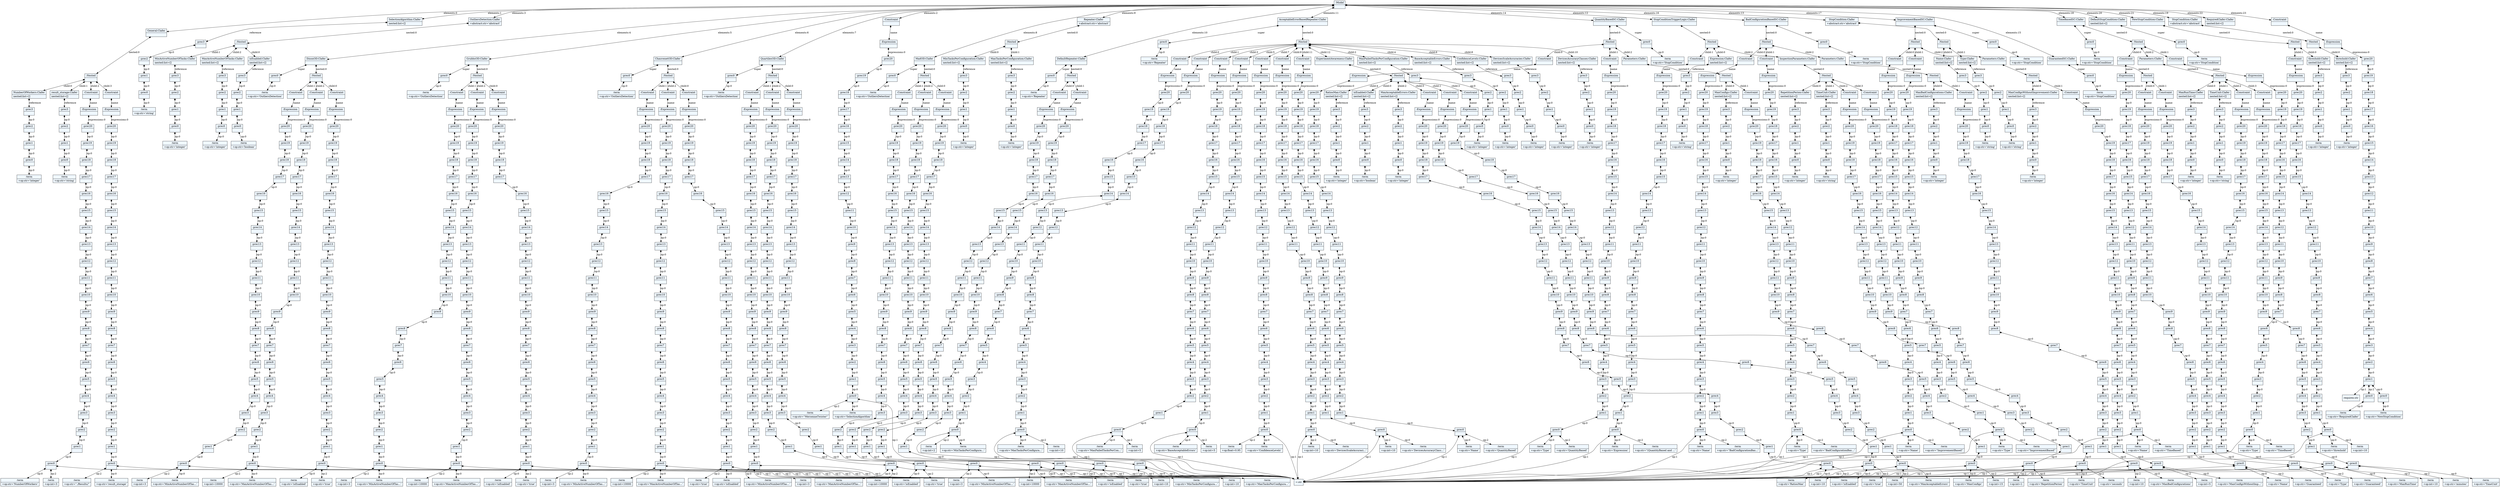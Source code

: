 
    digraph textX {
    fontname = "Bitstream Vera Sans"
    fontsize = 8
    node[
        shape=record,
        style=filled,
        fillcolor=aliceblue
    ]
    nodesep = 0.3
    edge[dir=black,arrowtail=empty]


139977462628112 -> 139977462371344 [label="elements:0" arrowtail=diamond dir=both]
139977462371344 -> 139977462372944 [label="nested:0" arrowtail=diamond dir=both]
139977462372944 -> 139977462373008 [label="child:0" arrowtail=diamond dir=both]
139977462373008 -> 139977462373776 [label="reference" arrowtail=diamond dir=both]
139977462373776 -> 139977462372880 [label="op:0" arrowtail=diamond dir=both]
139977462372880 -> 139977462371152 [label="op:0" arrowtail=diamond dir=both]
139977462371152 -> 139977461874896 [label="op:0" arrowtail=diamond dir=both]
139977461874896 -> 139977461876688 [label="op:0" arrowtail=diamond dir=both]
139977461876688[label="{:term|+op:str='integer'\l}"]
139977461874896[label="{:prec0|}"]
139977462371152[label="{:prec1|}"]
139977462372880[label="{:prec2|}"]
139977462373776[label="{:prec3|}"]
139977462373008[label="{NumberOfWorkers:Clafer|nested:list=[]\l}"]
139977462372944 -> 139977462370384 [label="child:1" arrowtail=diamond dir=both]
139977462370384 -> 139977462373968 [label="reference" arrowtail=diamond dir=both]
139977462373968 -> 139977461875024 [label="op:0" arrowtail=diamond dir=both]
139977461875024 -> 139977461876624 [label="op:0" arrowtail=diamond dir=both]
139977461876624 -> 139977461875728 [label="op:0" arrowtail=diamond dir=both]
139977461875728 -> 139977461876048 [label="op:0" arrowtail=diamond dir=both]
139977461876048[label="{:term|+op:str='string'\l}"]
139977461875728[label="{:prec0|}"]
139977461876624[label="{:prec1|}"]
139977461875024[label="{:prec2|}"]
139977462373968[label="{:prec3|}"]
139977462370384[label="{result_storage:Clafer|nested:list=[]\l}"]
139977462372944 -> 139977462372816 [label="child:2" arrowtail=diamond dir=both]
139977462372816 -> 139977462373200 [label="name" arrowtail=diamond dir=both]
139977462373200 -> 139977462572880 [label="expressions:0" arrowtail=diamond dir=both]
139977462572880 -> 139977462573968 [label="op:0" arrowtail=diamond dir=both]
139977462573968 -> 139977461695376 [label="op:0" arrowtail=diamond dir=both]
139977461695376 -> 139977461696464 [label="op:0" arrowtail=diamond dir=both]
139977461696464 -> 139977461696656 [label="op:0" arrowtail=diamond dir=both]
139977461696656 -> 139977461695888 [label="op:0" arrowtail=diamond dir=both]
139977461695888 -> 139977461695248 [label="op:0" arrowtail=diamond dir=both]
139977461695248 -> 139977461695312 [label="op:0" arrowtail=diamond dir=both]
139977461695312 -> 139977461694928 [label="op:0" arrowtail=diamond dir=both]
139977461694928 -> 139977461694672 [label="op:0" arrowtail=diamond dir=both]
139977461694672 -> 139977461877136 [label="op:0" arrowtail=diamond dir=both]
139977461877136 -> 139977461696016 [label="op:0" arrowtail=diamond dir=both]
139977461696016 -> 139977461696336 [label="op:0" arrowtail=diamond dir=both]
139977461696336 -> 139977461696720 [label="op:0" arrowtail=diamond dir=both]
139977461696720 -> 139977461696912 [label="op:0" arrowtail=diamond dir=both]
139977461696912 -> 139977461697104 [label="op:0" arrowtail=diamond dir=both]
139977461697104 -> 139977461697296 [label="op:0" arrowtail=diamond dir=both]
139977461697296 -> 139977461697488 [label="op:0" arrowtail=diamond dir=both]
139977461697488 -> 139977461697680 [label="op:0" arrowtail=diamond dir=both]
139977461697680 -> 139977461697872 [label="op:0" arrowtail=diamond dir=both]
139977461697872 -> 139977461698064 [label="op:0" arrowtail=diamond dir=both]
139977461698064 -> 139977461698256 [label="op:0" arrowtail=diamond dir=both]
139977461698256[label="{:term|+op:str='NumberOfWorkers'\l}"]
139977461698064 -> "=:str" [label="op:1" arrowtail=diamond dir=both]
139977461698064 -> 139977461698384 [label="op:2" arrowtail=diamond dir=both]
139977461698384[label="{:term|+op:int=3\l}"]
139977461698064[label="{:prec0|}"]
139977461697872[label="{:prec1|}"]
139977461697680[label="{:prec2|}"]
139977461697488[label="{:prec3|}"]
139977461697296[label="{:prec4|}"]
139977461697104[label="{:prec5|}"]
139977461696912[label="{:prec6|}"]
139977461696720[label="{:prec7|}"]
139977461696336[label="{:prec8|}"]
139977461696016[label="{:prec9|}"]
139977461877136[label="{:prec10|}"]
139977461694672[label="{:prec11|}"]
139977461694928[label="{:prec12|}"]
139977461695312[label="{:prec13|}"]
139977461695248[label="{:prec14|}"]
139977461695888[label="{:prec15|}"]
139977461696656[label="{:prec16|}"]
139977461696464[label="{:prec17|}"]
139977461695376[label="{:prec18|}"]
139977462573968[label="{:prec19|}"]
139977462572880[label="{:prec20|}"]
139977462373200[label="{:Expression|}"]
139977462372816[label="{:Constraint|}"]
139977462372944 -> 139977462371984 [label="child:3" arrowtail=diamond dir=both]
139977462371984 -> 139977462571920 [label="name" arrowtail=diamond dir=both]
139977462571920 -> 139977462573456 [label="expressions:0" arrowtail=diamond dir=both]
139977462573456 -> 139977461695120 [label="op:0" arrowtail=diamond dir=both]
139977461695120 -> 139977461696272 [label="op:0" arrowtail=diamond dir=both]
139977461696272 -> 139977461695952 [label="op:0" arrowtail=diamond dir=both]
139977461695952 -> 139977461695184 [label="op:0" arrowtail=diamond dir=both]
139977461695184 -> 139977461695056 [label="op:0" arrowtail=diamond dir=both]
139977461695056 -> 139977461694544 [label="op:0" arrowtail=diamond dir=both]
139977461694544 -> 139977461695696 [label="op:0" arrowtail=diamond dir=both]
139977461695696 -> 139977461696784 [label="op:0" arrowtail=diamond dir=both]
139977461696784 -> 139977461697040 [label="op:0" arrowtail=diamond dir=both]
139977461697040 -> 139977461697360 [label="op:0" arrowtail=diamond dir=both]
139977461697360 -> 139977461697616 [label="op:0" arrowtail=diamond dir=both]
139977461697616 -> 139977461697936 [label="op:0" arrowtail=diamond dir=both]
139977461697936 -> 139977461698192 [label="op:0" arrowtail=diamond dir=both]
139977461698192 -> 139977461698448 [label="op:0" arrowtail=diamond dir=both]
139977461698448 -> 139977460895952 [label="op:0" arrowtail=diamond dir=both]
139977460895952 -> 139977460896144 [label="op:0" arrowtail=diamond dir=both]
139977460896144 -> 139977460896336 [label="op:0" arrowtail=diamond dir=both]
139977460896336 -> 139977460896528 [label="op:0" arrowtail=diamond dir=both]
139977460896528 -> 139977460896720 [label="op:0" arrowtail=diamond dir=both]
139977460896720 -> 139977460896912 [label="op:0" arrowtail=diamond dir=both]
139977460896912 -> 139977460897104 [label="op:0" arrowtail=diamond dir=both]
139977460897104[label="{:term|+op:str='result_storage'\l}"]
139977460896912 -> "=:str" [label="op:1" arrowtail=diamond dir=both]
139977460896912 -> 139977460897232 [label="op:2" arrowtail=diamond dir=both]
139977460897232[label="{:term|+op:str=''./Results/''\l}"]
139977460896912[label="{:prec0|}"]
139977460896720[label="{:prec1|}"]
139977460896528[label="{:prec2|}"]
139977460896336[label="{:prec3|}"]
139977460896144[label="{:prec4|}"]
139977460895952[label="{:prec5|}"]
139977461698448[label="{:prec6|}"]
139977461698192[label="{:prec7|}"]
139977461697936[label="{:prec8|}"]
139977461697616[label="{:prec9|}"]
139977461697360[label="{:prec10|}"]
139977461697040[label="{:prec11|}"]
139977461696784[label="{:prec12|}"]
139977461695696[label="{:prec13|}"]
139977461694544[label="{:prec14|}"]
139977461695056[label="{:prec15|}"]
139977461695184[label="{:prec16|}"]
139977461695952[label="{:prec17|}"]
139977461696272[label="{:prec18|}"]
139977461695120[label="{:prec19|}"]
139977462573456[label="{:prec20|}"]
139977462571920[label="{:Expression|}"]
139977462371984[label="{:Constraint|}"]
139977462372944[label="{:Nested|}"]
139977462371344[label="{General:Clafer|}"]
139977462628112 -> 139977475914384 [label="elements:1" arrowtail=diamond dir=both]
139977475914384 -> 139977462370448 [label="reference" arrowtail=diamond dir=both]
139977462370448 -> 139977462372368 [label="op:0" arrowtail=diamond dir=both]
139977462372368 -> 139977462571792 [label="op:0" arrowtail=diamond dir=both]
139977462571792 -> 139977461695504 [label="op:0" arrowtail=diamond dir=both]
139977461695504 -> 139977461695440 [label="op:0" arrowtail=diamond dir=both]
139977461695440[label="{:term|+op:str='string'\l}"]
139977461695504[label="{:prec0|}"]
139977462571792[label="{:prec1|}"]
139977462372368[label="{:prec2|}"]
139977462370448[label="{:prec3|}"]
139977475914384[label="{SelectionAlgorithm:Clafer|nested:list=[]\l}"]
139977462628112 -> 139977462372176 [label="elements:2" arrowtail=diamond dir=both]
139977462372176 -> 139977462372048 [label="name" arrowtail=diamond dir=both]
139977462372048 -> 139977462571536 [label="expressions:0" arrowtail=diamond dir=both]
139977462571536 -> 139977461696528 [label="op:0" arrowtail=diamond dir=both]
139977461696528 -> 139977461694992 [label="op:0" arrowtail=diamond dir=both]
139977461694992 -> 139977461696080 [label="op:0" arrowtail=diamond dir=both]
139977461696080 -> 139977461696400 [label="op:0" arrowtail=diamond dir=both]
139977461696400 -> 139977461697168 [label="op:0" arrowtail=diamond dir=both]
139977461697168 -> 139977461697424 [label="op:0" arrowtail=diamond dir=both]
139977461697424 -> 139977461697808 [label="op:0" arrowtail=diamond dir=both]
139977461697808 -> 139977461698320 [label="op:0" arrowtail=diamond dir=both]
139977461698320 -> 139977460895888 [label="op:0" arrowtail=diamond dir=both]
139977460895888 -> 139977460896208 [label="op:0" arrowtail=diamond dir=both]
139977460896208 -> 139977460896464 [label="op:0" arrowtail=diamond dir=both]
139977460896464 -> 139977460896784 [label="op:0" arrowtail=diamond dir=both]
139977460896784 -> 139977460897040 [label="op:0" arrowtail=diamond dir=both]
139977460897040 -> 139977460897424 [label="op:0" arrowtail=diamond dir=both]
139977460897424 -> 139977460897552 [label="op:0" arrowtail=diamond dir=both]
139977460897552 -> 139977460897744 [label="op:0" arrowtail=diamond dir=both]
139977460897744 -> 139977460897936 [label="op:0" arrowtail=diamond dir=both]
139977460897936 -> 139977460898128 [label="op:0" arrowtail=diamond dir=both]
139977460898128 -> 139977460898320 [label="op:0" arrowtail=diamond dir=both]
139977460898320 -> 139977460898512 [label="op:0" arrowtail=diamond dir=both]
139977460898512 -> 139977460898704 [label="op:0" arrowtail=diamond dir=both]
139977460898704[label="{:term|+op:str='SelectionAlgorithm'\l}"]
139977460898512 -> "=:str" [label="op:1" arrowtail=diamond dir=both]
139977460898512 -> 139977460898832 [label="op:2" arrowtail=diamond dir=both]
139977460898832[label="{:term|+op:str=''MersenneTwister''\l}"]
139977460898512[label="{:prec0|}"]
139977460898320[label="{:prec1|}"]
139977460898128[label="{:prec2|}"]
139977460897936[label="{:prec3|}"]
139977460897744[label="{:prec4|}"]
139977460897552[label="{:prec5|}"]
139977460897424[label="{:prec6|}"]
139977460897040[label="{:prec7|}"]
139977460896784[label="{:prec8|}"]
139977460896464[label="{:prec9|}"]
139977460896208[label="{:prec10|}"]
139977460895888[label="{:prec11|}"]
139977461698320[label="{:prec12|}"]
139977461697808[label="{:prec13|}"]
139977461697424[label="{:prec14|}"]
139977461697168[label="{:prec15|}"]
139977461696400[label="{:prec16|}"]
139977461696080[label="{:prec17|}"]
139977461694992[label="{:prec18|}"]
139977461696528[label="{:prec19|}"]
139977462571536[label="{:prec20|}"]
139977462372048[label="{:Expression|}"]
139977462372176[label="{:Constraint|}"]
139977462628112 -> 139977462371472 [label="elements:3" arrowtail=diamond dir=both]
139977462371472 -> 139977462573520 [label="nested:0" arrowtail=diamond dir=both]
139977462573520 -> 139977461694608 [label="child:0" arrowtail=diamond dir=both]
139977461694608 -> 139977461695632 [label="reference" arrowtail=diamond dir=both]
139977461695632 -> 139977461697232 [label="op:0" arrowtail=diamond dir=both]
139977461697232 -> 139977461697744 [label="op:0" arrowtail=diamond dir=both]
139977461697744 -> 139977461698512 [label="op:0" arrowtail=diamond dir=both]
139977461698512 -> 139977460896080 [label="op:0" arrowtail=diamond dir=both]
139977460896080[label="{:term|+op:str='boolean'\l}"]
139977461698512[label="{:prec0|}"]
139977461697744[label="{:prec1|}"]
139977461697232[label="{:prec2|}"]
139977461695632[label="{:prec3|}"]
139977461694608[label="{isEnabled:Clafer|nested:list=[]\l}"]
139977462573520 -> 139977461694736 [label="child:1" arrowtail=diamond dir=both]
139977461694736 -> 139977461697552 [label="reference" arrowtail=diamond dir=both]
139977461697552 -> 139977461698128 [label="op:0" arrowtail=diamond dir=both]
139977461698128 -> 139977460896016 [label="op:0" arrowtail=diamond dir=both]
139977460896016 -> 139977460896400 [label="op:0" arrowtail=diamond dir=both]
139977460896400 -> 139977460896848 [label="op:0" arrowtail=diamond dir=both]
139977460896848[label="{:term|+op:str='integer'\l}"]
139977460896400[label="{:prec0|}"]
139977460896016[label="{:prec1|}"]
139977461698128[label="{:prec2|}"]
139977461697552[label="{:prec3|}"]
139977461694736[label="{MinActiveNumberOfTasks:Clafer|nested:list=[]\l}"]
139977462573520 -> 139977461696976 [label="child:2" arrowtail=diamond dir=both]
139977461696976 -> 139977461698000 [label="reference" arrowtail=diamond dir=both]
139977461698000 -> 139977460895824 [label="op:0" arrowtail=diamond dir=both]
139977460895824 -> 139977460896656 [label="op:0" arrowtail=diamond dir=both]
139977460896656 -> 139977460897296 [label="op:0" arrowtail=diamond dir=both]
139977460897296 -> 139977460897616 [label="op:0" arrowtail=diamond dir=both]
139977460897616[label="{:term|+op:str='integer'\l}"]
139977460897296[label="{:prec0|}"]
139977460896656[label="{:prec1|}"]
139977460895824[label="{:prec2|}"]
139977461698000[label="{:prec3|}"]
139977461696976[label="{MaxActiveNumberOfTasks:Clafer|nested:list=[]\l}"]
139977462573520[label="{:Nested|}"]
139977462371472[label="{OutliersDetection:Clafer|+abstract:str='abstract'\l}"]
139977462628112 -> 139977462571856 [label="elements:4" arrowtail=diamond dir=both]
139977462571856 -> 139977462373648 [label="super" arrowtail=diamond dir=both]
139977462373648 -> 139977461695760 [label="op:0" arrowtail=diamond dir=both]
139977461695760[label="{:term|+op:str='OutliersDetection'\l}"]
139977462373648[label="{:prec0|}"]
139977462571856 -> 139977461696208 [label="nested:0" arrowtail=diamond dir=both]
139977461696208 -> 139977460896592 [label="child:0" arrowtail=diamond dir=both]
139977460896592 -> 139977460897168 [label="name" arrowtail=diamond dir=both]
139977460897168 -> 139977460897872 [label="expressions:0" arrowtail=diamond dir=both]
139977460897872 -> 139977460898192 [label="op:0" arrowtail=diamond dir=both]
139977460898192 -> 139977460898448 [label="op:0" arrowtail=diamond dir=both]
139977460898448 -> 139977460898768 [label="op:0" arrowtail=diamond dir=both]
139977460898768 -> 139977460899024 [label="op:0" arrowtail=diamond dir=both]
139977460899024 -> 139977460899152 [label="op:0" arrowtail=diamond dir=both]
139977460899152 -> 139977460899344 [label="op:0" arrowtail=diamond dir=both]
139977460899344 -> 139977460899536 [label="op:0" arrowtail=diamond dir=both]
139977460899536 -> 139977460899728 [label="op:0" arrowtail=diamond dir=both]
139977460899728 -> 139977460904080 [label="op:0" arrowtail=diamond dir=both]
139977460904080 -> 139977460904272 [label="op:0" arrowtail=diamond dir=both]
139977460904272 -> 139977460904464 [label="op:0" arrowtail=diamond dir=both]
139977460904464 -> 139977460904656 [label="op:0" arrowtail=diamond dir=both]
139977460904656 -> 139977460904848 [label="op:0" arrowtail=diamond dir=both]
139977460904848 -> 139977460905040 [label="op:0" arrowtail=diamond dir=both]
139977460905040 -> 139977460905232 [label="op:0" arrowtail=diamond dir=both]
139977460905232 -> 139977460905424 [label="op:0" arrowtail=diamond dir=both]
139977460905424 -> 139977460905616 [label="op:0" arrowtail=diamond dir=both]
139977460905616 -> 139977460905808 [label="op:0" arrowtail=diamond dir=both]
139977460905808 -> 139977460906000 [label="op:0" arrowtail=diamond dir=both]
139977460906000 -> 139977460906192 [label="op:0" arrowtail=diamond dir=both]
139977460906192 -> 139977460906384 [label="op:0" arrowtail=diamond dir=both]
139977460906384[label="{:term|+op:str='isEnabled'\l}"]
139977460906192 -> "=:str" [label="op:1" arrowtail=diamond dir=both]
139977460906192 -> 139977460906512 [label="op:2" arrowtail=diamond dir=both]
139977460906512[label="{:term|+op:str='true'\l}"]
139977460906192[label="{:prec0|}"]
139977460906000[label="{:prec1|}"]
139977460905808[label="{:prec2|}"]
139977460905616[label="{:prec3|}"]
139977460905424[label="{:prec4|}"]
139977460905232[label="{:prec5|}"]
139977460905040[label="{:prec6|}"]
139977460904848[label="{:prec7|}"]
139977460904656[label="{:prec8|}"]
139977460904464[label="{:prec9|}"]
139977460904272[label="{:prec10|}"]
139977460904080[label="{:prec11|}"]
139977460899728[label="{:prec12|}"]
139977460899536[label="{:prec13|}"]
139977460899344[label="{:prec14|}"]
139977460899152[label="{:prec15|}"]
139977460899024[label="{:prec16|}"]
139977460898768[label="{:prec17|}"]
139977460898448[label="{:prec18|}"]
139977460898192[label="{:prec19|}"]
139977460897872[label="{:prec20|}"]
139977460897168[label="{:Expression|}"]
139977460896592[label="{:Constraint|}"]
139977461696208 -> 139977460898064 [label="child:1" arrowtail=diamond dir=both]
139977460898064 -> 139977460897360 [label="name" arrowtail=diamond dir=both]
139977460897360 -> 139977460898384 [label="expressions:0" arrowtail=diamond dir=both]
139977460898384 -> 139977460898640 [label="op:0" arrowtail=diamond dir=both]
139977460898640 -> 139977460898896 [label="op:0" arrowtail=diamond dir=both]
139977460898896 -> 139977460899280 [label="op:0" arrowtail=diamond dir=both]
139977460899280 -> 139977460899600 [label="op:0" arrowtail=diamond dir=both]
139977460899600 -> 139977460904016 [label="op:0" arrowtail=diamond dir=both]
139977460904016 -> 139977460904336 [label="op:0" arrowtail=diamond dir=both]
139977460904336 -> 139977460904592 [label="op:0" arrowtail=diamond dir=both]
139977460904592 -> 139977460904912 [label="op:0" arrowtail=diamond dir=both]
139977460904912 -> 139977460905168 [label="op:0" arrowtail=diamond dir=both]
139977460905168 -> 139977460905488 [label="op:0" arrowtail=diamond dir=both]
139977460905488 -> 139977460905744 [label="op:0" arrowtail=diamond dir=both]
139977460905744 -> 139977460906064 [label="op:0" arrowtail=diamond dir=both]
139977460906064 -> 139977460906320 [label="op:0" arrowtail=diamond dir=both]
139977460906320 -> 139977460906704 [label="op:0" arrowtail=diamond dir=both]
139977460906704 -> 139977460906832 [label="op:0" arrowtail=diamond dir=both]
139977460906832 -> 139977460907024 [label="op:0" arrowtail=diamond dir=both]
139977460907024 -> 139977460907216 [label="op:0" arrowtail=diamond dir=both]
139977460907216 -> 139977460907408 [label="op:0" arrowtail=diamond dir=both]
139977460907408 -> 139977460907600 [label="op:0" arrowtail=diamond dir=both]
139977460907600 -> 139977460907792 [label="op:0" arrowtail=diamond dir=both]
139977460907792 -> 139977460907984 [label="op:0" arrowtail=diamond dir=both]
139977460907984[label="{:term|+op:str='MinActiveNumberOfTas...'\l}"]
139977460907792 -> "=:str" [label="op:1" arrowtail=diamond dir=both]
139977460907792 -> 139977460920464 [label="op:2" arrowtail=diamond dir=both]
139977460920464[label="{:term|+op:int=3\l}"]
139977460907792[label="{:prec0|}"]
139977460907600[label="{:prec1|}"]
139977460907408[label="{:prec2|}"]
139977460907216[label="{:prec3|}"]
139977460907024[label="{:prec4|}"]
139977460906832[label="{:prec5|}"]
139977460906704[label="{:prec6|}"]
139977460906320[label="{:prec7|}"]
139977460906064[label="{:prec8|}"]
139977460905744[label="{:prec9|}"]
139977460905488[label="{:prec10|}"]
139977460905168[label="{:prec11|}"]
139977460904912[label="{:prec12|}"]
139977460904592[label="{:prec13|}"]
139977460904336[label="{:prec14|}"]
139977460904016[label="{:prec15|}"]
139977460899600[label="{:prec16|}"]
139977460899280[label="{:prec17|}"]
139977460898896[label="{:prec18|}"]
139977460898640[label="{:prec19|}"]
139977460898384[label="{:prec20|}"]
139977460897360[label="{:Expression|}"]
139977460898064[label="{:Constraint|}"]
139977461696208 -> 139977460898576 [label="child:2" arrowtail=diamond dir=both]
139977460898576 -> 139977460897680 [label="name" arrowtail=diamond dir=both]
139977460897680 -> 139977460897488 [label="expressions:0" arrowtail=diamond dir=both]
139977460897488 -> 139977460899216 [label="op:0" arrowtail=diamond dir=both]
139977460899216 -> 139977460899664 [label="op:0" arrowtail=diamond dir=both]
139977460899664 -> 139977460904208 [label="op:0" arrowtail=diamond dir=both]
139977460904208 -> 139977460904720 [label="op:0" arrowtail=diamond dir=both]
139977460904720 -> 139977460905104 [label="op:0" arrowtail=diamond dir=both]
139977460905104 -> 139977460905552 [label="op:0" arrowtail=diamond dir=both]
139977460905552 -> 139977460905936 [label="op:0" arrowtail=diamond dir=both]
139977460905936 -> 139977460906448 [label="op:0" arrowtail=diamond dir=both]
139977460906448 -> 139977460906768 [label="op:0" arrowtail=diamond dir=both]
139977460906768 -> 139977460907088 [label="op:0" arrowtail=diamond dir=both]
139977460907088 -> 139977460907344 [label="op:0" arrowtail=diamond dir=both]
139977460907344 -> 139977460907664 [label="op:0" arrowtail=diamond dir=both]
139977460907664 -> 139977460907920 [label="op:0" arrowtail=diamond dir=both]
139977460907920 -> 139977460920656 [label="op:0" arrowtail=diamond dir=both]
139977460920656 -> 139977460920784 [label="op:0" arrowtail=diamond dir=both]
139977460920784 -> 139977460920976 [label="op:0" arrowtail=diamond dir=both]
139977460920976 -> 139977460921168 [label="op:0" arrowtail=diamond dir=both]
139977460921168 -> 139977460921360 [label="op:0" arrowtail=diamond dir=both]
139977460921360 -> 139977460921552 [label="op:0" arrowtail=diamond dir=both]
139977460921552 -> 139977460921744 [label="op:0" arrowtail=diamond dir=both]
139977460921744 -> 139977460921936 [label="op:0" arrowtail=diamond dir=both]
139977460921936[label="{:term|+op:str='MaxActiveNumberOfTas...'\l}"]
139977460921744 -> "=:str" [label="op:1" arrowtail=diamond dir=both]
139977460921744 -> 139977460922064 [label="op:2" arrowtail=diamond dir=both]
139977460922064[label="{:term|+op:int=10000\l}"]
139977460921744[label="{:prec0|}"]
139977460921552[label="{:prec1|}"]
139977460921360[label="{:prec2|}"]
139977460921168[label="{:prec3|}"]
139977460920976[label="{:prec4|}"]
139977460920784[label="{:prec5|}"]
139977460920656[label="{:prec6|}"]
139977460907920[label="{:prec7|}"]
139977460907664[label="{:prec8|}"]
139977460907344[label="{:prec9|}"]
139977460907088[label="{:prec10|}"]
139977460906768[label="{:prec11|}"]
139977460906448[label="{:prec12|}"]
139977460905936[label="{:prec13|}"]
139977460905552[label="{:prec14|}"]
139977460905104[label="{:prec15|}"]
139977460904720[label="{:prec16|}"]
139977460904208[label="{:prec17|}"]
139977460899664[label="{:prec18|}"]
139977460899216[label="{:prec19|}"]
139977460897488[label="{:prec20|}"]
139977460897680[label="{:Expression|}"]
139977460898576[label="{:Constraint|}"]
139977461696208[label="{:Nested|}"]
139977462571856[label="{DixonOD:Clafer|}"]
139977462628112 -> 139977461694800 [label="elements:5" arrowtail=diamond dir=both]
139977461694800 -> 139977461694864 [label="super" arrowtail=diamond dir=both]
139977461694864 -> 139977460899088 [label="op:0" arrowtail=diamond dir=both]
139977460899088[label="{:term|+op:str='OutliersDetection'\l}"]
139977461694864[label="{:prec0|}"]
139977461694800 -> 139977460896976 [label="nested:0" arrowtail=diamond dir=both]
139977460896976 -> 139977460897808 [label="child:0" arrowtail=diamond dir=both]
139977460897808 -> 139977460899472 [label="name" arrowtail=diamond dir=both]
139977460899472 -> 139977460904976 [label="expressions:0" arrowtail=diamond dir=both]
139977460904976 -> 139977460905360 [label="op:0" arrowtail=diamond dir=both]
139977460905360 -> 139977460906128 [label="op:0" arrowtail=diamond dir=both]
139977460906128 -> 139977460906576 [label="op:0" arrowtail=diamond dir=both]
139977460906576 -> 139977460906960 [label="op:0" arrowtail=diamond dir=both]
139977460906960 -> 139977460907472 [label="op:0" arrowtail=diamond dir=both]
139977460907472 -> 139977460907856 [label="op:0" arrowtail=diamond dir=both]
139977460907856 -> 139977460920528 [label="op:0" arrowtail=diamond dir=both]
139977460920528 -> 139977460920912 [label="op:0" arrowtail=diamond dir=both]
139977460920912 -> 139977460921232 [label="op:0" arrowtail=diamond dir=both]
139977460921232 -> 139977460921488 [label="op:0" arrowtail=diamond dir=both]
139977460921488 -> 139977460921808 [label="op:0" arrowtail=diamond dir=both]
139977460921808 -> 139977460922192 [label="op:0" arrowtail=diamond dir=both]
139977460922192 -> 139977460922320 [label="op:0" arrowtail=diamond dir=both]
139977460922320 -> 139977460922512 [label="op:0" arrowtail=diamond dir=both]
139977460922512 -> 139977460922704 [label="op:0" arrowtail=diamond dir=both]
139977460922704 -> 139977460922896 [label="op:0" arrowtail=diamond dir=both]
139977460922896 -> 139977460923088 [label="op:0" arrowtail=diamond dir=both]
139977460923088 -> 139977460923280 [label="op:0" arrowtail=diamond dir=both]
139977460923280 -> 139977460923472 [label="op:0" arrowtail=diamond dir=both]
139977460923472 -> 139977460923664 [label="op:0" arrowtail=diamond dir=both]
139977460923664 -> 139977460923856 [label="op:0" arrowtail=diamond dir=both]
139977460923856[label="{:term|+op:str='isEnabled'\l}"]
139977460923664 -> "=:str" [label="op:1" arrowtail=diamond dir=both]
139977460923664 -> 139977460923984 [label="op:2" arrowtail=diamond dir=both]
139977460923984[label="{:term|+op:str='true'\l}"]
139977460923664[label="{:prec0|}"]
139977460923472[label="{:prec1|}"]
139977460923280[label="{:prec2|}"]
139977460923088[label="{:prec3|}"]
139977460922896[label="{:prec4|}"]
139977460922704[label="{:prec5|}"]
139977460922512[label="{:prec6|}"]
139977460922320[label="{:prec7|}"]
139977460922192[label="{:prec8|}"]
139977460921808[label="{:prec9|}"]
139977460921488[label="{:prec10|}"]
139977460921232[label="{:prec11|}"]
139977460920912[label="{:prec12|}"]
139977460920528[label="{:prec13|}"]
139977460907856[label="{:prec14|}"]
139977460907472[label="{:prec15|}"]
139977460906960[label="{:prec16|}"]
139977460906576[label="{:prec17|}"]
139977460906128[label="{:prec18|}"]
139977460905360[label="{:prec19|}"]
139977460904976[label="{:prec20|}"]
139977460899472[label="{:Expression|}"]
139977460897808[label="{:Constraint|}"]
139977460896976 -> 139977460899408 [label="child:1" arrowtail=diamond dir=both]
139977460899408 -> 139977460905296 [label="name" arrowtail=diamond dir=both]
139977460905296 -> 139977460905872 [label="expressions:0" arrowtail=diamond dir=both]
139977460905872 -> 139977460906640 [label="op:0" arrowtail=diamond dir=both]
139977460906640 -> 139977460907152 [label="op:0" arrowtail=diamond dir=both]
139977460907152 -> 139977460907728 [label="op:0" arrowtail=diamond dir=both]
139977460907728 -> 139977460920720 [label="op:0" arrowtail=diamond dir=both]
139977460920720 -> 139977460921104 [label="op:0" arrowtail=diamond dir=both]
139977460921104 -> 139977460921616 [label="op:0" arrowtail=diamond dir=both]
139977460921616 -> 139977460922000 [label="op:0" arrowtail=diamond dir=both]
139977460922000 -> 139977460922384 [label="op:0" arrowtail=diamond dir=both]
139977460922384 -> 139977460922640 [label="op:0" arrowtail=diamond dir=both]
139977460922640 -> 139977460922960 [label="op:0" arrowtail=diamond dir=both]
139977460922960 -> 139977460923216 [label="op:0" arrowtail=diamond dir=both]
139977460923216 -> 139977460923536 [label="op:0" arrowtail=diamond dir=both]
139977460923536 -> 139977460923792 [label="op:0" arrowtail=diamond dir=both]
139977460923792 -> 139977460924176 [label="op:0" arrowtail=diamond dir=both]
139977460924176 -> 139977460924304 [label="op:0" arrowtail=diamond dir=both]
139977460924304 -> 139977460940944 [label="op:0" arrowtail=diamond dir=both]
139977460940944 -> 139977460941136 [label="op:0" arrowtail=diamond dir=both]
139977460941136 -> 139977460941328 [label="op:0" arrowtail=diamond dir=both]
139977460941328 -> 139977460941520 [label="op:0" arrowtail=diamond dir=both]
139977460941520 -> 139977460941712 [label="op:0" arrowtail=diamond dir=both]
139977460941712 -> 139977460941904 [label="op:0" arrowtail=diamond dir=both]
139977460941904[label="{:term|+op:str='MinActiveNumberOfTas...'\l}"]
139977460941712 -> "=:str" [label="op:1" arrowtail=diamond dir=both]
139977460941712 -> 139977460942032 [label="op:2" arrowtail=diamond dir=both]
139977460942032[label="{:term|+op:int=3\l}"]
139977460941712[label="{:prec0|}"]
139977460941520[label="{:prec1|}"]
139977460941328[label="{:prec2|}"]
139977460941136[label="{:prec3|}"]
139977460940944[label="{:prec4|}"]
139977460924304[label="{:prec5|}"]
139977460924176[label="{:prec6|}"]
139977460923792[label="{:prec7|}"]
139977460923536[label="{:prec8|}"]
139977460923216[label="{:prec9|}"]
139977460922960[label="{:prec10|}"]
139977460922640[label="{:prec11|}"]
139977460922384[label="{:prec12|}"]
139977460922000[label="{:prec13|}"]
139977460921616[label="{:prec14|}"]
139977460921104[label="{:prec15|}"]
139977460920720[label="{:prec16|}"]
139977460907728[label="{:prec17|}"]
139977460907152[label="{:prec18|}"]
139977460906640[label="{:prec19|}"]
139977460905872[label="{:prec20|}"]
139977460905296[label="{:Expression|}"]
139977460899408[label="{:Constraint|}"]
139977460896976 -> 139977460899792 [label="child:2" arrowtail=diamond dir=both]
139977460899792 -> 139977460904400 [label="name" arrowtail=diamond dir=both]
139977460904400 -> 139977460904144 [label="expressions:0" arrowtail=diamond dir=both]
139977460904144 -> 139977460907536 [label="op:0" arrowtail=diamond dir=both]
139977460907536 -> 139977460920848 [label="op:0" arrowtail=diamond dir=both]
139977460920848 -> 139977460921424 [label="op:0" arrowtail=diamond dir=both]
139977460921424 -> 139977460922256 [label="op:0" arrowtail=diamond dir=both]
139977460922256 -> 139977460922576 [label="op:0" arrowtail=diamond dir=both]
139977460922576 -> 139977460923024 [label="op:0" arrowtail=diamond dir=both]
139977460923024 -> 139977460923408 [label="op:0" arrowtail=diamond dir=both]
139977460923408 -> 139977460923920 [label="op:0" arrowtail=diamond dir=both]
139977460923920 -> 139977460924240 [label="op:0" arrowtail=diamond dir=both]
139977460924240 -> 139977460941008 [label="op:0" arrowtail=diamond dir=both]
139977460941008 -> 139977460941264 [label="op:0" arrowtail=diamond dir=both]
139977460941264 -> 139977460941584 [label="op:0" arrowtail=diamond dir=both]
139977460941584 -> 139977460941840 [label="op:0" arrowtail=diamond dir=both]
139977460941840 -> 139977460942224 [label="op:0" arrowtail=diamond dir=both]
139977460942224 -> 139977460942352 [label="op:0" arrowtail=diamond dir=both]
139977460942352 -> 139977460942544 [label="op:0" arrowtail=diamond dir=both]
139977460942544 -> 139977460942736 [label="op:0" arrowtail=diamond dir=both]
139977460942736 -> 139977460942928 [label="op:0" arrowtail=diamond dir=both]
139977460942928 -> 139977460943120 [label="op:0" arrowtail=diamond dir=both]
139977460943120 -> 139977460943312 [label="op:0" arrowtail=diamond dir=both]
139977460943312 -> 139977460943504 [label="op:0" arrowtail=diamond dir=both]
139977460943504[label="{:term|+op:str='MaxActiveNumberOfTas...'\l}"]
139977460943312 -> "=:str" [label="op:1" arrowtail=diamond dir=both]
139977460943312 -> 139977460943632 [label="op:2" arrowtail=diamond dir=both]
139977460943632[label="{:term|+op:int=10000\l}"]
139977460943312[label="{:prec0|}"]
139977460943120[label="{:prec1|}"]
139977460942928[label="{:prec2|}"]
139977460942736[label="{:prec3|}"]
139977460942544[label="{:prec4|}"]
139977460942352[label="{:prec5|}"]
139977460942224[label="{:prec6|}"]
139977460941840[label="{:prec7|}"]
139977460941584[label="{:prec8|}"]
139977460941264[label="{:prec9|}"]
139977460941008[label="{:prec10|}"]
139977460924240[label="{:prec11|}"]
139977460923920[label="{:prec12|}"]
139977460923408[label="{:prec13|}"]
139977460923024[label="{:prec14|}"]
139977460922576[label="{:prec15|}"]
139977460922256[label="{:prec16|}"]
139977460921424[label="{:prec17|}"]
139977460920848[label="{:prec18|}"]
139977460907536[label="{:prec19|}"]
139977460904144[label="{:prec20|}"]
139977460904400[label="{:Expression|}"]
139977460899792[label="{:Constraint|}"]
139977460896976[label="{:Nested|}"]
139977461694800[label="{GrubbsOD:Clafer|}"]
139977462628112 -> 139977461696848 [label="elements:6" arrowtail=diamond dir=both]
139977461696848 -> 139977460898000 [label="super" arrowtail=diamond dir=both]
139977460898000 -> 139977460898960 [label="op:0" arrowtail=diamond dir=both]
139977460898960[label="{:term|+op:str='OutliersDetection'\l}"]
139977460898000[label="{:prec0|}"]
139977461696848 -> 139977460907280 [label="nested:0" arrowtail=diamond dir=both]
139977460907280 -> 139977460906896 [label="child:0" arrowtail=diamond dir=both]
139977460906896 -> 139977460920400 [label="name" arrowtail=diamond dir=both]
139977460920400 -> 139977460922128 [label="expressions:0" arrowtail=diamond dir=both]
139977460922128 -> 139977460922768 [label="op:0" arrowtail=diamond dir=both]
139977460922768 -> 139977460923344 [label="op:0" arrowtail=diamond dir=both]
139977460923344 -> 139977460924112 [label="op:0" arrowtail=diamond dir=both]
139977460924112 -> 139977460924368 [label="op:0" arrowtail=diamond dir=both]
139977460924368 -> 139977460941200 [label="op:0" arrowtail=diamond dir=both]
139977460941200 -> 139977460941648 [label="op:0" arrowtail=diamond dir=both]
139977460941648 -> 139977460942160 [label="op:0" arrowtail=diamond dir=both]
139977460942160 -> 139977460942416 [label="op:0" arrowtail=diamond dir=both]
139977460942416 -> 139977460942672 [label="op:0" arrowtail=diamond dir=both]
139977460942672 -> 139977460942992 [label="op:0" arrowtail=diamond dir=both]
139977460942992 -> 139977460943248 [label="op:0" arrowtail=diamond dir=both]
139977460943248 -> 139977460943568 [label="op:0" arrowtail=diamond dir=both]
139977460943568 -> 139977460943696 [label="op:0" arrowtail=diamond dir=both]
139977460943696 -> 139977460944016 [label="op:0" arrowtail=diamond dir=both]
139977460944016 -> 139977460944208 [label="op:0" arrowtail=diamond dir=both]
139977460944208 -> 139977460944400 [label="op:0" arrowtail=diamond dir=both]
139977460944400 -> 139977460944592 [label="op:0" arrowtail=diamond dir=both]
139977460944592 -> 139977460944784 [label="op:0" arrowtail=diamond dir=both]
139977460944784 -> 139977460957328 [label="op:0" arrowtail=diamond dir=both]
139977460957328 -> 139977460957520 [label="op:0" arrowtail=diamond dir=both]
139977460957520 -> 139977460957712 [label="op:0" arrowtail=diamond dir=both]
139977460957712[label="{:term|+op:str='isEnabled'\l}"]
139977460957520 -> "=:str" [label="op:1" arrowtail=diamond dir=both]
139977460957520 -> 139977460957840 [label="op:2" arrowtail=diamond dir=both]
139977460957840[label="{:term|+op:str='true'\l}"]
139977460957520[label="{:prec0|}"]
139977460957328[label="{:prec1|}"]
139977460944784[label="{:prec2|}"]
139977460944592[label="{:prec3|}"]
139977460944400[label="{:prec4|}"]
139977460944208[label="{:prec5|}"]
139977460944016[label="{:prec6|}"]
139977460943696[label="{:prec7|}"]
139977460943568[label="{:prec8|}"]
139977460943248[label="{:prec9|}"]
139977460942992[label="{:prec10|}"]
139977460942672[label="{:prec11|}"]
139977460942416[label="{:prec12|}"]
139977460942160[label="{:prec13|}"]
139977460941648[label="{:prec14|}"]
139977460941200[label="{:prec15|}"]
139977460924368[label="{:prec16|}"]
139977460924112[label="{:prec17|}"]
139977460923344[label="{:prec18|}"]
139977460922768[label="{:prec19|}"]
139977460922128[label="{:prec20|}"]
139977460920400[label="{:Expression|}"]
139977460906896[label="{:Constraint|}"]
139977460907280 -> 139977460904528 [label="child:1" arrowtail=diamond dir=both]
139977460904528 -> 139977460920592 [label="name" arrowtail=diamond dir=both]
139977460920592 -> 139977460923152 [label="expressions:0" arrowtail=diamond dir=both]
139977460923152 -> 139977460923728 [label="op:0" arrowtail=diamond dir=both]
139977460923728 -> 139977460940880 [label="op:0" arrowtail=diamond dir=both]
139977460940880 -> 139977460941456 [label="op:0" arrowtail=diamond dir=both]
139977460941456 -> 139977460942096 [label="op:0" arrowtail=diamond dir=both]
139977460942096 -> 139977460942608 [label="op:0" arrowtail=diamond dir=both]
139977460942608 -> 139977460943056 [label="op:0" arrowtail=diamond dir=both]
139977460943056 -> 139977460943440 [label="op:0" arrowtail=diamond dir=both]
139977460943440 -> 139977460943888 [label="op:0" arrowtail=diamond dir=both]
139977460943888 -> 139977460944144 [label="op:0" arrowtail=diamond dir=both]
139977460944144 -> 139977460944464 [label="op:0" arrowtail=diamond dir=both]
139977460944464 -> 139977460944720 [label="op:0" arrowtail=diamond dir=both]
139977460944720 -> 139977460957392 [label="op:0" arrowtail=diamond dir=both]
139977460957392 -> 139977460957648 [label="op:0" arrowtail=diamond dir=both]
139977460957648 -> 139977460958032 [label="op:0" arrowtail=diamond dir=both]
139977460958032 -> 139977460958160 [label="op:0" arrowtail=diamond dir=both]
139977460958160 -> 139977460958352 [label="op:0" arrowtail=diamond dir=both]
139977460958352 -> 139977460958544 [label="op:0" arrowtail=diamond dir=both]
139977460958544 -> 139977460958736 [label="op:0" arrowtail=diamond dir=both]
139977460958736 -> 139977460958928 [label="op:0" arrowtail=diamond dir=both]
139977460958928 -> 139977460959120 [label="op:0" arrowtail=diamond dir=both]
139977460959120 -> 139977460959312 [label="op:0" arrowtail=diamond dir=both]
139977460959312[label="{:term|+op:str='MinActiveNumberOfTas...'\l}"]
139977460959120 -> "=:str" [label="op:1" arrowtail=diamond dir=both]
139977460959120 -> 139977460959440 [label="op:2" arrowtail=diamond dir=both]
139977460959440[label="{:term|+op:int=3\l}"]
139977460959120[label="{:prec0|}"]
139977460958928[label="{:prec1|}"]
139977460958736[label="{:prec2|}"]
139977460958544[label="{:prec3|}"]
139977460958352[label="{:prec4|}"]
139977460958160[label="{:prec5|}"]
139977460958032[label="{:prec6|}"]
139977460957648[label="{:prec7|}"]
139977460957392[label="{:prec8|}"]
139977460944720[label="{:prec9|}"]
139977460944464[label="{:prec10|}"]
139977460944144[label="{:prec11|}"]
139977460943888[label="{:prec12|}"]
139977460943440[label="{:prec13|}"]
139977460943056[label="{:prec14|}"]
139977460942608[label="{:prec15|}"]
139977460942096[label="{:prec16|}"]
139977460941456[label="{:prec17|}"]
139977460940880[label="{:prec18|}"]
139977460923728[label="{:prec19|}"]
139977460923152[label="{:prec20|}"]
139977460920592[label="{:Expression|}"]
139977460904528[label="{:Constraint|}"]
139977460907280 -> 139977460923600 [label="child:2" arrowtail=diamond dir=both]
139977460923600 -> 139977460921296 [label="name" arrowtail=diamond dir=both]
139977460921296 -> 139977460921040 [label="expressions:0" arrowtail=diamond dir=both]
139977460921040 -> 139977460941392 [label="op:0" arrowtail=diamond dir=both]
139977460941392 -> 139977460942288 [label="op:0" arrowtail=diamond dir=both]
139977460942288 -> 139977460942864 [label="op:0" arrowtail=diamond dir=both]
139977460942864 -> 139977460943760 [label="op:0" arrowtail=diamond dir=both]
139977460943760 -> 139977460944080 [label="op:0" arrowtail=diamond dir=both]
139977460944080 -> 139977460944528 [label="op:0" arrowtail=diamond dir=both]
139977460944528 -> 139977460957264 [label="op:0" arrowtail=diamond dir=both]
139977460957264 -> 139977460957776 [label="op:0" arrowtail=diamond dir=both]
139977460957776 -> 139977460958096 [label="op:0" arrowtail=diamond dir=both]
139977460958096 -> 139977460958416 [label="op:0" arrowtail=diamond dir=both]
139977460958416 -> 139977460958672 [label="op:0" arrowtail=diamond dir=both]
139977460958672 -> 139977460958992 [label="op:0" arrowtail=diamond dir=both]
139977460958992 -> 139977460959248 [label="op:0" arrowtail=diamond dir=both]
139977460959248 -> 139977460959632 [label="op:0" arrowtail=diamond dir=both]
139977460959632 -> 139977460959760 [label="op:0" arrowtail=diamond dir=both]
139977460959760 -> 139977460959952 [label="op:0" arrowtail=diamond dir=both]
139977460959952 -> 139977460960144 [label="op:0" arrowtail=diamond dir=both]
139977460960144 -> 139977460960336 [label="op:0" arrowtail=diamond dir=both]
139977460960336 -> 139977460960528 [label="op:0" arrowtail=diamond dir=both]
139977460960528 -> 139977460960720 [label="op:0" arrowtail=diamond dir=both]
139977460960720 -> 139977460960912 [label="op:0" arrowtail=diamond dir=both]
139977460960912[label="{:term|+op:str='MaxActiveNumberOfTas...'\l}"]
139977460960720 -> "=:str" [label="op:1" arrowtail=diamond dir=both]
139977460960720 -> 139977460961040 [label="op:2" arrowtail=diamond dir=both]
139977460961040[label="{:term|+op:int=10000\l}"]
139977460960720[label="{:prec0|}"]
139977460960528[label="{:prec1|}"]
139977460960336[label="{:prec2|}"]
139977460960144[label="{:prec3|}"]
139977460959952[label="{:prec4|}"]
139977460959760[label="{:prec5|}"]
139977460959632[label="{:prec6|}"]
139977460959248[label="{:prec7|}"]
139977460958992[label="{:prec8|}"]
139977460958672[label="{:prec9|}"]
139977460958416[label="{:prec10|}"]
139977460958096[label="{:prec11|}"]
139977460957776[label="{:prec12|}"]
139977460957264[label="{:prec13|}"]
139977460944528[label="{:prec14|}"]
139977460944080[label="{:prec15|}"]
139977460943760[label="{:prec16|}"]
139977460942864[label="{:prec17|}"]
139977460942288[label="{:prec18|}"]
139977460941392[label="{:prec19|}"]
139977460921040[label="{:prec20|}"]
139977460921296[label="{:Expression|}"]
139977460923600[label="{:Constraint|}"]
139977460907280[label="{:Nested|}"]
139977461696848[label="{ChauvenetOD:Clafer|}"]
139977462628112 -> 139977461696144 [label="elements:7" arrowtail=diamond dir=both]
139977461696144 -> 139977460896272 [label="super" arrowtail=diamond dir=both]
139977460896272 -> 139977460905680 [label="op:0" arrowtail=diamond dir=both]
139977460905680[label="{:term|+op:str='OutliersDetection'\l}"]
139977460896272[label="{:prec0|}"]
139977461696144 -> 139977460922448 [label="nested:0" arrowtail=diamond dir=both]
139977460922448 -> 139977460921680 [label="child:0" arrowtail=diamond dir=both]
139977460921680 -> 139977460941776 [label="name" arrowtail=diamond dir=both]
139977460941776 -> 139977460943824 [label="expressions:0" arrowtail=diamond dir=both]
139977460943824 -> 139977460944272 [label="op:0" arrowtail=diamond dir=both]
139977460944272 -> 139977460944848 [label="op:0" arrowtail=diamond dir=both]
139977460944848 -> 139977460957968 [label="op:0" arrowtail=diamond dir=both]
139977460957968 -> 139977460958224 [label="op:0" arrowtail=diamond dir=both]
139977460958224 -> 139977460958608 [label="op:0" arrowtail=diamond dir=both]
139977460958608 -> 139977460959056 [label="op:0" arrowtail=diamond dir=both]
139977460959056 -> 139977460959568 [label="op:0" arrowtail=diamond dir=both]
139977460959568 -> 139977460959824 [label="op:0" arrowtail=diamond dir=both]
139977460959824 -> 139977460960080 [label="op:0" arrowtail=diamond dir=both]
139977460960080 -> 139977460960400 [label="op:0" arrowtail=diamond dir=both]
139977460960400 -> 139977460960656 [label="op:0" arrowtail=diamond dir=both]
139977460960656 -> 139977460960976 [label="op:0" arrowtail=diamond dir=both]
139977460960976 -> 139977460961104 [label="op:0" arrowtail=diamond dir=both]
139977460961104 -> 139977460990160 [label="op:0" arrowtail=diamond dir=both]
139977460990160 -> 139977460990352 [label="op:0" arrowtail=diamond dir=both]
139977460990352 -> 139977460990544 [label="op:0" arrowtail=diamond dir=both]
139977460990544 -> 139977460990736 [label="op:0" arrowtail=diamond dir=both]
139977460990736 -> 139977460990928 [label="op:0" arrowtail=diamond dir=both]
139977460990928 -> 139977460991120 [label="op:0" arrowtail=diamond dir=both]
139977460991120 -> 139977460991312 [label="op:0" arrowtail=diamond dir=both]
139977460991312 -> 139977460991504 [label="op:0" arrowtail=diamond dir=both]
139977460991504[label="{:term|+op:str='isEnabled'\l}"]
139977460991312 -> "=:str" [label="op:1" arrowtail=diamond dir=both]
139977460991312 -> 139977460991632 [label="op:2" arrowtail=diamond dir=both]
139977460991632[label="{:term|+op:str='true'\l}"]
139977460991312[label="{:prec0|}"]
139977460991120[label="{:prec1|}"]
139977460990928[label="{:prec2|}"]
139977460990736[label="{:prec3|}"]
139977460990544[label="{:prec4|}"]
139977460990352[label="{:prec5|}"]
139977460990160[label="{:prec6|}"]
139977460961104[label="{:prec7|}"]
139977460960976[label="{:prec8|}"]
139977460960656[label="{:prec9|}"]
139977460960400[label="{:prec10|}"]
139977460960080[label="{:prec11|}"]
139977460959824[label="{:prec12|}"]
139977460959568[label="{:prec13|}"]
139977460959056[label="{:prec14|}"]
139977460958608[label="{:prec15|}"]
139977460958224[label="{:prec16|}"]
139977460957968[label="{:prec17|}"]
139977460944848[label="{:prec18|}"]
139977460944272[label="{:prec19|}"]
139977460943824[label="{:prec20|}"]
139977460941776[label="{:Expression|}"]
139977460921680[label="{:Constraint|}"]
139977460922448 -> 139977460943952 [label="child:1" arrowtail=diamond dir=both]
139977460943952 -> 139977460941968 [label="name" arrowtail=diamond dir=both]
139977460941968 -> 139977460944656 [label="expressions:0" arrowtail=diamond dir=both]
139977460944656 -> 139977460957456 [label="op:0" arrowtail=diamond dir=both]
139977460957456 -> 139977460958288 [label="op:0" arrowtail=diamond dir=both]
139977460958288 -> 139977460958864 [label="op:0" arrowtail=diamond dir=both]
139977460958864 -> 139977460959504 [label="op:0" arrowtail=diamond dir=both]
139977460959504 -> 139977460960016 [label="op:0" arrowtail=diamond dir=both]
139977460960016 -> 139977460960464 [label="op:0" arrowtail=diamond dir=both]
139977460960464 -> 139977460960848 [label="op:0" arrowtail=diamond dir=both]
139977460960848 -> 139977460990032 [label="op:0" arrowtail=diamond dir=both]
139977460990032 -> 139977460990288 [label="op:0" arrowtail=diamond dir=both]
139977460990288 -> 139977460990608 [label="op:0" arrowtail=diamond dir=both]
139977460990608 -> 139977460990864 [label="op:0" arrowtail=diamond dir=both]
139977460990864 -> 139977460991184 [label="op:0" arrowtail=diamond dir=both]
139977460991184 -> 139977460991440 [label="op:0" arrowtail=diamond dir=both]
139977460991440 -> 139977460991824 [label="op:0" arrowtail=diamond dir=both]
139977460991824 -> 139977460991952 [label="op:0" arrowtail=diamond dir=both]
139977460991952 -> 139977460992144 [label="op:0" arrowtail=diamond dir=both]
139977460992144 -> 139977460992336 [label="op:0" arrowtail=diamond dir=both]
139977460992336 -> 139977460992528 [label="op:0" arrowtail=diamond dir=both]
139977460992528 -> 139977460992720 [label="op:0" arrowtail=diamond dir=both]
139977460992720 -> 139977460992912 [label="op:0" arrowtail=diamond dir=both]
139977460992912 -> 139977460993104 [label="op:0" arrowtail=diamond dir=both]
139977460993104[label="{:term|+op:str='MinActiveNumberOfTas...'\l}"]
139977460992912 -> "=:str" [label="op:1" arrowtail=diamond dir=both]
139977460992912 -> 139977460993232 [label="op:2" arrowtail=diamond dir=both]
139977460993232[label="{:term|+op:int=3\l}"]
139977460992912[label="{:prec0|}"]
139977460992720[label="{:prec1|}"]
139977460992528[label="{:prec2|}"]
139977460992336[label="{:prec3|}"]
139977460992144[label="{:prec4|}"]
139977460991952[label="{:prec5|}"]
139977460991824[label="{:prec6|}"]
139977460991440[label="{:prec7|}"]
139977460991184[label="{:prec8|}"]
139977460990864[label="{:prec9|}"]
139977460990608[label="{:prec10|}"]
139977460990288[label="{:prec11|}"]
139977460990032[label="{:prec12|}"]
139977460960848[label="{:prec13|}"]
139977460960464[label="{:prec14|}"]
139977460960016[label="{:prec15|}"]
139977460959504[label="{:prec16|}"]
139977460958864[label="{:prec17|}"]
139977460958288[label="{:prec18|}"]
139977460957456[label="{:prec19|}"]
139977460944656[label="{:prec20|}"]
139977460941968[label="{:Expression|}"]
139977460943952[label="{:Constraint|}"]
139977460922448 -> 139977460942480 [label="child:2" arrowtail=diamond dir=both]
139977460942480 -> 139977460942800 [label="name" arrowtail=diamond dir=both]
139977460942800 -> 139977460957904 [label="expressions:0" arrowtail=diamond dir=both]
139977460957904 -> 139977460958800 [label="op:0" arrowtail=diamond dir=both]
139977460958800 -> 139977460959696 [label="op:0" arrowtail=diamond dir=both]
139977460959696 -> 139977460960272 [label="op:0" arrowtail=diamond dir=both]
139977460960272 -> 139977460961168 [label="op:0" arrowtail=diamond dir=both]
139977460961168 -> 139977460990224 [label="op:0" arrowtail=diamond dir=both]
139977460990224 -> 139977460990672 [label="op:0" arrowtail=diamond dir=both]
139977460990672 -> 139977460991056 [label="op:0" arrowtail=diamond dir=both]
139977460991056 -> 139977460991568 [label="op:0" arrowtail=diamond dir=both]
139977460991568 -> 139977460991888 [label="op:0" arrowtail=diamond dir=both]
139977460991888 -> 139977460992208 [label="op:0" arrowtail=diamond dir=both]
139977460992208 -> 139977460992464 [label="op:0" arrowtail=diamond dir=both]
139977460992464 -> 139977460992784 [label="op:0" arrowtail=diamond dir=both]
139977460992784 -> 139977460993040 [label="op:0" arrowtail=diamond dir=both]
139977460993040 -> 139977460993424 [label="op:0" arrowtail=diamond dir=both]
139977460993424 -> 139977460993552 [label="op:0" arrowtail=diamond dir=both]
139977460993552 -> 139977460993744 [label="op:0" arrowtail=diamond dir=both]
139977460993744 -> 139977460993936 [label="op:0" arrowtail=diamond dir=both]
139977460993936 -> 139977461018768 [label="op:0" arrowtail=diamond dir=both]
139977461018768 -> 139977461018960 [label="op:0" arrowtail=diamond dir=both]
139977461018960 -> 139977461019152 [label="op:0" arrowtail=diamond dir=both]
139977461019152 -> 139977461019344 [label="op:0" arrowtail=diamond dir=both]
139977461019344[label="{:term|+op:str='MaxActiveNumberOfTas...'\l}"]
139977461019152 -> "=:str" [label="op:1" arrowtail=diamond dir=both]
139977461019152 -> 139977461019472 [label="op:2" arrowtail=diamond dir=both]
139977461019472[label="{:term|+op:int=10000\l}"]
139977461019152[label="{:prec0|}"]
139977461018960[label="{:prec1|}"]
139977461018768[label="{:prec2|}"]
139977460993936[label="{:prec3|}"]
139977460993744[label="{:prec4|}"]
139977460993552[label="{:prec5|}"]
139977460993424[label="{:prec6|}"]
139977460993040[label="{:prec7|}"]
139977460992784[label="{:prec8|}"]
139977460992464[label="{:prec9|}"]
139977460992208[label="{:prec10|}"]
139977460991888[label="{:prec11|}"]
139977460991568[label="{:prec12|}"]
139977460991056[label="{:prec13|}"]
139977460990672[label="{:prec14|}"]
139977460990224[label="{:prec15|}"]
139977460961168[label="{:prec16|}"]
139977460960272[label="{:prec17|}"]
139977460959696[label="{:prec18|}"]
139977460958800[label="{:prec19|}"]
139977460957904[label="{:prec20|}"]
139977460942800[label="{:Expression|}"]
139977460942480[label="{:Constraint|}"]
139977460922448[label="{:Nested|}"]
139977461696144[label="{QuartilesOD:Clafer|}"]
139977462628112 -> 139977460898256 [label="elements:8" arrowtail=diamond dir=both]
139977460898256 -> 139977460906256 [label="super" arrowtail=diamond dir=both]
139977460906256 -> 139977460924048 [label="op:0" arrowtail=diamond dir=both]
139977460924048[label="{:term|+op:str='OutliersDetection'\l}"]
139977460906256[label="{:prec0|}"]
139977460898256 -> 139977460941072 [label="nested:0" arrowtail=diamond dir=both]
139977460941072 -> 139977460958480 [label="child:0" arrowtail=diamond dir=both]
139977460958480 -> 139977460959184 [label="name" arrowtail=diamond dir=both]
139977460959184 -> 139977460961232 [label="expressions:0" arrowtail=diamond dir=both]
139977460961232 -> 139977460990416 [label="op:0" arrowtail=diamond dir=both]
139977460990416 -> 139977460990992 [label="op:0" arrowtail=diamond dir=both]
139977460990992 -> 139977460991760 [label="op:0" arrowtail=diamond dir=both]
139977460991760 -> 139977460992016 [label="op:0" arrowtail=diamond dir=both]
139977460992016 -> 139977460992400 [label="op:0" arrowtail=diamond dir=both]
139977460992400 -> 139977460992848 [label="op:0" arrowtail=diamond dir=both]
139977460992848 -> 139977460993360 [label="op:0" arrowtail=diamond dir=both]
139977460993360 -> 139977460993616 [label="op:0" arrowtail=diamond dir=both]
139977460993616 -> 139977460993872 [label="op:0" arrowtail=diamond dir=both]
139977460993872 -> 139977461018832 [label="op:0" arrowtail=diamond dir=both]
139977461018832 -> 139977461019088 [label="op:0" arrowtail=diamond dir=both]
139977461019088 -> 139977461019408 [label="op:0" arrowtail=diamond dir=both]
139977461019408 -> 139977461019536 [label="op:0" arrowtail=diamond dir=both]
139977461019536 -> 139977461019856 [label="op:0" arrowtail=diamond dir=both]
139977461019856 -> 139977461020048 [label="op:0" arrowtail=diamond dir=both]
139977461020048 -> 139977461020240 [label="op:0" arrowtail=diamond dir=both]
139977461020240 -> 139977461020432 [label="op:0" arrowtail=diamond dir=both]
139977461020432 -> 139977461020624 [label="op:0" arrowtail=diamond dir=both]
139977461020624 -> 139977461020816 [label="op:0" arrowtail=diamond dir=both]
139977461020816 -> 139977461021008 [label="op:0" arrowtail=diamond dir=both]
139977461021008 -> 139977461021200 [label="op:0" arrowtail=diamond dir=both]
139977461021200[label="{:term|+op:str='isEnabled'\l}"]
139977461021008 -> "=:str" [label="op:1" arrowtail=diamond dir=both]
139977461021008 -> 139977461021328 [label="op:2" arrowtail=diamond dir=both]
139977461021328[label="{:term|+op:str='true'\l}"]
139977461021008[label="{:prec0|}"]
139977461020816[label="{:prec1|}"]
139977461020624[label="{:prec2|}"]
139977461020432[label="{:prec3|}"]
139977461020240[label="{:prec4|}"]
139977461020048[label="{:prec5|}"]
139977461019856[label="{:prec6|}"]
139977461019536[label="{:prec7|}"]
139977461019408[label="{:prec8|}"]
139977461019088[label="{:prec9|}"]
139977461018832[label="{:prec10|}"]
139977460993872[label="{:prec11|}"]
139977460993616[label="{:prec12|}"]
139977460993360[label="{:prec13|}"]
139977460992848[label="{:prec14|}"]
139977460992400[label="{:prec15|}"]
139977460992016[label="{:prec16|}"]
139977460991760[label="{:prec17|}"]
139977460990992[label="{:prec18|}"]
139977460990416[label="{:prec19|}"]
139977460961232[label="{:prec20|}"]
139977460959184[label="{:Expression|}"]
139977460958480[label="{:Constraint|}"]
139977460941072 -> 139977460959888 [label="child:1" arrowtail=diamond dir=both]
139977460959888 -> 139977460959376 [label="name" arrowtail=diamond dir=both]
139977460959376 -> 139977460990480 [label="expressions:0" arrowtail=diamond dir=both]
139977460990480 -> 139977460991248 [label="op:0" arrowtail=diamond dir=both]
139977460991248 -> 139977460992080 [label="op:0" arrowtail=diamond dir=both]
139977460992080 -> 139977460992656 [label="op:0" arrowtail=diamond dir=both]
139977460992656 -> 139977460993296 [label="op:0" arrowtail=diamond dir=both]
139977460993296 -> 139977460993808 [label="op:0" arrowtail=diamond dir=both]
139977460993808 -> 139977461018896 [label="op:0" arrowtail=diamond dir=both]
139977461018896 -> 139977461019280 [label="op:0" arrowtail=diamond dir=both]
139977461019280 -> 139977461019728 [label="op:0" arrowtail=diamond dir=both]
139977461019728 -> 139977461019984 [label="op:0" arrowtail=diamond dir=both]
139977461019984 -> 139977461020304 [label="op:0" arrowtail=diamond dir=both]
139977461020304 -> 139977461020560 [label="op:0" arrowtail=diamond dir=both]
139977461020560 -> 139977461020880 [label="op:0" arrowtail=diamond dir=both]
139977461020880 -> 139977461021136 [label="op:0" arrowtail=diamond dir=both]
139977461021136 -> 139977461021520 [label="op:0" arrowtail=diamond dir=both]
139977461021520 -> 139977461021648 [label="op:0" arrowtail=diamond dir=both]
139977461021648 -> 139977461021840 [label="op:0" arrowtail=diamond dir=both]
139977461021840 -> 139977461022032 [label="op:0" arrowtail=diamond dir=both]
139977461022032 -> 139977461022224 [label="op:0" arrowtail=diamond dir=both]
139977461022224 -> 139977461022416 [label="op:0" arrowtail=diamond dir=both]
139977461022416 -> 139977461022608 [label="op:0" arrowtail=diamond dir=both]
139977461022608 -> 139977461047440 [label="op:0" arrowtail=diamond dir=both]
139977461047440[label="{:term|+op:str='MinActiveNumberOfTas...'\l}"]
139977461022608 -> "=:str" [label="op:1" arrowtail=diamond dir=both]
139977461022608 -> 139977461047568 [label="op:2" arrowtail=diamond dir=both]
139977461047568[label="{:term|+op:int=3\l}"]
139977461022608[label="{:prec0|}"]
139977461022416[label="{:prec1|}"]
139977461022224[label="{:prec2|}"]
139977461022032[label="{:prec3|}"]
139977461021840[label="{:prec4|}"]
139977461021648[label="{:prec5|}"]
139977461021520[label="{:prec6|}"]
139977461021136[label="{:prec7|}"]
139977461020880[label="{:prec8|}"]
139977461020560[label="{:prec9|}"]
139977461020304[label="{:prec10|}"]
139977461019984[label="{:prec11|}"]
139977461019728[label="{:prec12|}"]
139977461019280[label="{:prec13|}"]
139977461018896[label="{:prec14|}"]
139977460993808[label="{:prec15|}"]
139977460993296[label="{:prec16|}"]
139977460992656[label="{:prec17|}"]
139977460992080[label="{:prec18|}"]
139977460991248[label="{:prec19|}"]
139977460990480[label="{:prec20|}"]
139977460959376[label="{:Expression|}"]
139977460959888[label="{:Constraint|}"]
139977460941072 -> 139977460957584 [label="child:2" arrowtail=diamond dir=both]
139977460957584 -> 139977460960784 [label="name" arrowtail=diamond dir=both]
139977460960784 -> 139977460991696 [label="expressions:0" arrowtail=diamond dir=both]
139977460991696 -> 139977460992592 [label="op:0" arrowtail=diamond dir=both]
139977460992592 -> 139977460993488 [label="op:0" arrowtail=diamond dir=both]
139977460993488 -> 139977461018704 [label="op:0" arrowtail=diamond dir=both]
139977461018704 -> 139977461019600 [label="op:0" arrowtail=diamond dir=both]
139977461019600 -> 139977461019920 [label="op:0" arrowtail=diamond dir=both]
139977461019920 -> 139977461020368 [label="op:0" arrowtail=diamond dir=both]
139977461020368 -> 139977461020752 [label="op:0" arrowtail=diamond dir=both]
139977461020752 -> 139977461021264 [label="op:0" arrowtail=diamond dir=both]
139977461021264 -> 139977461021584 [label="op:0" arrowtail=diamond dir=both]
139977461021584 -> 139977461021904 [label="op:0" arrowtail=diamond dir=both]
139977461021904 -> 139977461022160 [label="op:0" arrowtail=diamond dir=both]
139977461022160 -> 139977461022480 [label="op:0" arrowtail=diamond dir=both]
139977461022480 -> 139977461047376 [label="op:0" arrowtail=diamond dir=both]
139977461047376 -> 139977461047760 [label="op:0" arrowtail=diamond dir=both]
139977461047760 -> 139977461047888 [label="op:0" arrowtail=diamond dir=both]
139977461047888 -> 139977461048080 [label="op:0" arrowtail=diamond dir=both]
139977461048080 -> 139977461048272 [label="op:0" arrowtail=diamond dir=both]
139977461048272 -> 139977461048464 [label="op:0" arrowtail=diamond dir=both]
139977461048464 -> 139977461048656 [label="op:0" arrowtail=diamond dir=both]
139977461048656 -> 139977461048848 [label="op:0" arrowtail=diamond dir=both]
139977461048848 -> 139977461049040 [label="op:0" arrowtail=diamond dir=both]
139977461049040[label="{:term|+op:str='MaxActiveNumberOfTas...'\l}"]
139977461048848 -> "=:str" [label="op:1" arrowtail=diamond dir=both]
139977461048848 -> 139977461049168 [label="op:2" arrowtail=diamond dir=both]
139977461049168[label="{:term|+op:int=10000\l}"]
139977461048848[label="{:prec0|}"]
139977461048656[label="{:prec1|}"]
139977461048464[label="{:prec2|}"]
139977461048272[label="{:prec3|}"]
139977461048080[label="{:prec4|}"]
139977461047888[label="{:prec5|}"]
139977461047760[label="{:prec6|}"]
139977461047376[label="{:prec7|}"]
139977461022480[label="{:prec8|}"]
139977461022160[label="{:prec9|}"]
139977461021904[label="{:prec10|}"]
139977461021584[label="{:prec11|}"]
139977461021264[label="{:prec12|}"]
139977461020752[label="{:prec13|}"]
139977461020368[label="{:prec14|}"]
139977461019920[label="{:prec15|}"]
139977461019600[label="{:prec16|}"]
139977461018704[label="{:prec17|}"]
139977460993488[label="{:prec18|}"]
139977460992592[label="{:prec19|}"]
139977460991696[label="{:prec20|}"]
139977460960784[label="{:Expression|}"]
139977460957584[label="{:Constraint|}"]
139977460941072[label="{:Nested|}"]
139977460898256[label="{MadOD:Clafer|}"]
139977462628112 -> 139977462372112 [label="elements:9" arrowtail=diamond dir=both]
139977462372112 -> 139977460943376 [label="nested:0" arrowtail=diamond dir=both]
139977460943376 -> 139977460960592 [label="child:0" arrowtail=diamond dir=both]
139977460960592 -> 139977460991376 [label="reference" arrowtail=diamond dir=both]
139977460991376 -> 139977460993168 [label="op:0" arrowtail=diamond dir=both]
139977460993168 -> 139977461019024 [label="op:0" arrowtail=diamond dir=both]
139977461019024 -> 139977461019792 [label="op:0" arrowtail=diamond dir=both]
139977461019792 -> 139977461020496 [label="op:0" arrowtail=diamond dir=both]
139977461020496[label="{:term|+op:str='integer'\l}"]
139977461019792[label="{:prec0|}"]
139977461019024[label="{:prec1|}"]
139977460993168[label="{:prec2|}"]
139977460991376[label="{:prec3|}"]
139977460960592[label="{MinTasksPerConfiguration:Clafer|nested:list=[]\l}"]
139977460943376 -> 139977460992272 [label="child:1" arrowtail=diamond dir=both]
139977460992272 -> 139977460994000 [label="reference" arrowtail=diamond dir=both]
139977460994000 -> 139977461019216 [label="op:0" arrowtail=diamond dir=both]
139977461019216 -> 139977461020176 [label="op:0" arrowtail=diamond dir=both]
139977461020176 -> 139977461020944 [label="op:0" arrowtail=diamond dir=both]
139977461020944 -> 139977461021392 [label="op:0" arrowtail=diamond dir=both]
139977461021392[label="{:term|+op:str='integer'\l}"]
139977461020944[label="{:prec0|}"]
139977461020176[label="{:prec1|}"]
139977461019216[label="{:prec2|}"]
139977460994000[label="{:prec3|}"]
139977460992272[label="{MaxTasksPerConfiguration:Clafer|nested:list=[]\l}"]
139977460943376[label="{:Nested|}"]
139977462372112[label="{Repeater:Clafer|+abstract:str='abstract'\l}"]
139977462628112 -> 139977460904784 [label="elements:10" arrowtail=diamond dir=both]
139977460904784 -> 139977460960208 [label="super" arrowtail=diamond dir=both]
139977460960208 -> 139977460943184 [label="op:0" arrowtail=diamond dir=both]
139977460943184[label="{:term|+op:str='Repeater'\l}"]
139977460960208[label="{:prec0|}"]
139977460904784 -> 139977460992976 [label="nested:0" arrowtail=diamond dir=both]
139977460992976 -> 139977461019664 [label="child:0" arrowtail=diamond dir=both]
139977461019664 -> 139977461020688 [label="name" arrowtail=diamond dir=both]
139977461020688 -> 139977461021968 [label="expressions:0" arrowtail=diamond dir=both]
139977461021968 -> 139977461022352 [label="op:0" arrowtail=diamond dir=both]
139977461022352 -> 139977461047504 [label="op:0" arrowtail=diamond dir=both]
139977461047504 -> 139977461047824 [label="op:0" arrowtail=diamond dir=both]
139977461047824 -> 139977461048016 [label="op:0" arrowtail=diamond dir=both]
139977461048016 -> 139977461048336 [label="op:0" arrowtail=diamond dir=both]
139977461048336 -> 139977461048592 [label="op:0" arrowtail=diamond dir=both]
139977461048592 -> 139977461048912 [label="op:0" arrowtail=diamond dir=both]
139977461048912 -> 139977461049296 [label="op:0" arrowtail=diamond dir=both]
139977461049296 -> 139977461049424 [label="op:0" arrowtail=diamond dir=both]
139977461049424 -> 139977461049616 [label="op:0" arrowtail=diamond dir=both]
139977461049616 -> 139977461049808 [label="op:0" arrowtail=diamond dir=both]
139977461049808 -> 139977461050000 [label="op:0" arrowtail=diamond dir=both]
139977461050000 -> 139977461050192 [label="op:0" arrowtail=diamond dir=both]
139977461050192 -> 139977461050384 [label="op:0" arrowtail=diamond dir=both]
139977461050384 -> 139977461050576 [label="op:0" arrowtail=diamond dir=both]
139977461050576 -> 139977461050768 [label="op:0" arrowtail=diamond dir=both]
139977461050768 -> 139977461050960 [label="op:0" arrowtail=diamond dir=both]
139977461050960 -> 139977461051152 [label="op:0" arrowtail=diamond dir=both]
139977461051152 -> 139977461051344 [label="op:0" arrowtail=diamond dir=both]
139977461051344 -> 139977461076176 [label="op:0" arrowtail=diamond dir=both]
139977461076176 -> 139977461076368 [label="op:0" arrowtail=diamond dir=both]
139977461076368[label="{:term|+op:str='MinTasksPerConfigura...'\l}"]
139977461076176 -> "=:str" [label="op:1" arrowtail=diamond dir=both]
139977461076176 -> 139977461076496 [label="op:2" arrowtail=diamond dir=both]
139977461076496[label="{:term|+op:int=10\l}"]
139977461076176[label="{:prec0|}"]
139977461051344[label="{:prec1|}"]
139977461051152[label="{:prec2|}"]
139977461050960[label="{:prec3|}"]
139977461050768[label="{:prec4|}"]
139977461050576[label="{:prec5|}"]
139977461050384[label="{:prec6|}"]
139977461050192[label="{:prec7|}"]
139977461050000[label="{:prec8|}"]
139977461049808[label="{:prec9|}"]
139977461049616[label="{:prec10|}"]
139977461049424[label="{:prec11|}"]
139977461049296[label="{:prec12|}"]
139977461048912[label="{:prec13|}"]
139977461048592[label="{:prec14|}"]
139977461048336[label="{:prec15|}"]
139977461048016[label="{:prec16|}"]
139977461047824[label="{:prec17|}"]
139977461047504[label="{:prec18|}"]
139977461022352[label="{:prec19|}"]
139977461021968[label="{:prec20|}"]
139977461020688[label="{:Expression|}"]
139977461019664[label="{:Constraint|}"]
139977460992976 -> 139977461022288 [label="child:1" arrowtail=diamond dir=both]
139977461022288 -> 139977461021072 [label="name" arrowtail=diamond dir=both]
139977461021072 -> 139977461022672 [label="expressions:0" arrowtail=diamond dir=both]
139977461022672 -> 139977461047696 [label="op:0" arrowtail=diamond dir=both]
139977461047696 -> 139977461048144 [label="op:0" arrowtail=diamond dir=both]
139977461048144 -> 139977461048528 [label="op:0" arrowtail=diamond dir=both]
139977461048528 -> 139977461048976 [label="op:0" arrowtail=diamond dir=both]
139977461048976 -> 139977461049232 [label="op:0" arrowtail=diamond dir=both]
139977461049232 -> 139977461049680 [label="op:0" arrowtail=diamond dir=both]
139977461049680 -> 139977461049936 [label="op:0" arrowtail=diamond dir=both]
139977461049936 -> 139977461050256 [label="op:0" arrowtail=diamond dir=both]
139977461050256 -> 139977461050512 [label="op:0" arrowtail=diamond dir=both]
139977461050512 -> 139977461050832 [label="op:0" arrowtail=diamond dir=both]
139977461050832 -> 139977461051088 [label="op:0" arrowtail=diamond dir=both]
139977461051088 -> 139977461076048 [label="op:0" arrowtail=diamond dir=both]
139977461076048 -> 139977461076304 [label="op:0" arrowtail=diamond dir=both]
139977461076304 -> 139977461076688 [label="op:0" arrowtail=diamond dir=both]
139977461076688 -> 139977461076816 [label="op:0" arrowtail=diamond dir=both]
139977461076816 -> 139977461077008 [label="op:0" arrowtail=diamond dir=both]
139977461077008 -> 139977461077200 [label="op:0" arrowtail=diamond dir=both]
139977461077200 -> 139977461077392 [label="op:0" arrowtail=diamond dir=both]
139977461077392 -> 139977461077584 [label="op:0" arrowtail=diamond dir=both]
139977461077584 -> 139977461077776 [label="op:0" arrowtail=diamond dir=both]
139977461077776 -> 139977461077968 [label="op:0" arrowtail=diamond dir=both]
139977461077968[label="{:term|+op:str='MaxTasksPerConfigura...'\l}"]
139977461077776 -> "=:str" [label="op:1" arrowtail=diamond dir=both]
139977461077776 -> 139977461078096 [label="op:2" arrowtail=diamond dir=both]
139977461078096[label="{:term|+op:int=10\l}"]
139977461077776[label="{:prec0|}"]
139977461077584[label="{:prec1|}"]
139977461077392[label="{:prec2|}"]
139977461077200[label="{:prec3|}"]
139977461077008[label="{:prec4|}"]
139977461076816[label="{:prec5|}"]
139977461076688[label="{:prec6|}"]
139977461076304[label="{:prec7|}"]
139977461076048[label="{:prec8|}"]
139977461051088[label="{:prec9|}"]
139977461050832[label="{:prec10|}"]
139977461050512[label="{:prec11|}"]
139977461050256[label="{:prec12|}"]
139977461049936[label="{:prec13|}"]
139977461049680[label="{:prec14|}"]
139977461049232[label="{:prec15|}"]
139977461048976[label="{:prec16|}"]
139977461048528[label="{:prec17|}"]
139977461048144[label="{:prec18|}"]
139977461047696[label="{:prec19|}"]
139977461022672[label="{:prec20|}"]
139977461021072[label="{:Expression|}"]
139977461022288[label="{:Constraint|}"]
139977460992976[label="{:Nested|}"]
139977460904784[label="{DefaultRepeater:Clafer|}"]
139977462628112 -> 139977460944336 [label="elements:11" arrowtail=diamond dir=both]
139977460944336 -> 139977460922832 [label="super" arrowtail=diamond dir=both]
139977460922832 -> 139977460990096 [label="op:0" arrowtail=diamond dir=both]
139977460990096[label="{:term|+op:str='Repeater'\l}"]
139977460922832[label="{:prec0|}"]
139977460944336 -> 139977461021456 [label="nested:0" arrowtail=diamond dir=both]
139977461021456 -> 139977461022544 [label="child:0" arrowtail=diamond dir=both]
139977461022544 -> 139977461047632 [label="name" arrowtail=diamond dir=both]
139977461047632 -> 139977461049104 [label="expressions:0" arrowtail=diamond dir=both]
139977461049104 -> 139977461049488 [label="op:0" arrowtail=diamond dir=both]
139977461049488 -> 139977461049872 [label="op:0" arrowtail=diamond dir=both]
139977461049872 -> 139977461050320 [label="op:0" arrowtail=diamond dir=both]
139977461050320 -> 139977461050640 [label="op:0" arrowtail=diamond dir=both]
139977461050640 -> 139977461051024 [label="op:0" arrowtail=diamond dir=both]
139977461051024 -> 139977461076112 [label="op:0" arrowtail=diamond dir=both]
139977461076112 -> 139977461076624 [label="op:0" arrowtail=diamond dir=both]
139977461076624 -> 139977461076880 [label="op:0" arrowtail=diamond dir=both]
139977461076880 -> 139977461077136 [label="op:0" arrowtail=diamond dir=both]
139977461077136 -> 139977461077456 [label="op:0" arrowtail=diamond dir=both]
139977461077456 -> 139977461077712 [label="op:0" arrowtail=diamond dir=both]
139977461077712 -> 139977461078032 [label="op:0" arrowtail=diamond dir=both]
139977461078032 -> 139977461078160 [label="op:0" arrowtail=diamond dir=both]
139977461078160 -> 139977461078480 [label="op:0" arrowtail=diamond dir=both]
139977461078480 -> 139977461078672 [label="op:0" arrowtail=diamond dir=both]
139977461078672 -> 139977461078864 [label="op:0" arrowtail=diamond dir=both]
139977461078864 -> 139977461079056 [label="op:0" arrowtail=diamond dir=both]
139977461079056 -> 139977461079248 [label="op:0" arrowtail=diamond dir=both]
139977461079248 -> 139977461079440 [label="op:0" arrowtail=diamond dir=both]
139977461079440 -> 139977461079632 [label="op:0" arrowtail=diamond dir=both]
139977461079632 -> 139977461079824 [label="op:0" arrowtail=diamond dir=both]
139977461079824[label="{:term|+op:str='MinTasksPerConfigura...'\l}"]
139977461079632 -> "=:str" [label="op:1" arrowtail=diamond dir=both]
139977461079632 -> 139977461079952 [label="op:2" arrowtail=diamond dir=both]
139977461079952[label="{:term|+op:int=2\l}"]
139977461079632[label="{:prec0|}"]
139977461079440[label="{:prec1|}"]
139977461079248[label="{:prec2|}"]
139977461079056[label="{:prec3|}"]
139977461078864[label="{:prec4|}"]
139977461078672[label="{:prec5|}"]
139977461078480[label="{:prec6|}"]
139977461078160[label="{:prec7|}"]
139977461078032[label="{:prec8|}"]
139977461077712[label="{:prec9|}"]
139977461077456[label="{:prec10|}"]
139977461077136[label="{:prec11|}"]
139977461076880[label="{:prec12|}"]
139977461076624[label="{:prec13|}"]
139977461076112[label="{:prec14|}"]
139977461051024[label="{:prec15|}"]
139977461050640[label="{:prec16|}"]
139977461050320[label="{:prec17|}"]
139977461049872[label="{:prec18|}"]
139977461049488[label="{:prec19|}"]
139977461049104[label="{:prec20|}"]
139977461047632[label="{:Expression|}"]
139977461022544[label="{:Constraint|}"]
139977461021456 -> 139977461021776 [label="child:1" arrowtail=diamond dir=both]
139977461021776 -> 139977461047952 [label="name" arrowtail=diamond dir=both]
139977461047952 -> 139977461049744 [label="expressions:0" arrowtail=diamond dir=both]
139977461049744 -> 139977461050128 [label="op:0" arrowtail=diamond dir=both]
139977461050128 -> 139977461050704 [label="op:0" arrowtail=diamond dir=both]
139977461050704 -> 139977461051280 [label="op:0" arrowtail=diamond dir=both]
139977461051280 -> 139977461076560 [label="op:0" arrowtail=diamond dir=both]
139977461076560 -> 139977461077072 [label="op:0" arrowtail=diamond dir=both]
139977461077072 -> 139977461077520 [label="op:0" arrowtail=diamond dir=both]
139977461077520 -> 139977461077904 [label="op:0" arrowtail=diamond dir=both]
139977461077904 -> 139977461078352 [label="op:0" arrowtail=diamond dir=both]
139977461078352 -> 139977461078608 [label="op:0" arrowtail=diamond dir=both]
139977461078608 -> 139977461078928 [label="op:0" arrowtail=diamond dir=both]
139977461078928 -> 139977461079184 [label="op:0" arrowtail=diamond dir=both]
139977461079184 -> 139977461079504 [label="op:0" arrowtail=diamond dir=both]
139977461079504 -> 139977461079760 [label="op:0" arrowtail=diamond dir=both]
139977461079760 -> 139977460584528 [label="op:0" arrowtail=diamond dir=both]
139977460584528 -> 139977460584720 [label="op:0" arrowtail=diamond dir=both]
139977460584720 -> 139977460584912 [label="op:0" arrowtail=diamond dir=both]
139977460584912 -> 139977460585104 [label="op:0" arrowtail=diamond dir=both]
139977460585104 -> 139977460585296 [label="op:0" arrowtail=diamond dir=both]
139977460585296 -> 139977460585488 [label="op:0" arrowtail=diamond dir=both]
139977460585488 -> 139977460585680 [label="op:0" arrowtail=diamond dir=both]
139977460585680 -> 139977460585872 [label="op:0" arrowtail=diamond dir=both]
139977460585872[label="{:term|+op:str='MaxTasksPerConfigura...'\l}"]
139977460585680 -> "=:str" [label="op:1" arrowtail=diamond dir=both]
139977460585680 -> 139977460586000 [label="op:2" arrowtail=diamond dir=both]
139977460586000[label="{:term|+op:int=10\l}"]
139977460585680[label="{:prec0|}"]
139977460585488[label="{:prec1|}"]
139977460585296[label="{:prec2|}"]
139977460585104[label="{:prec3|}"]
139977460584912[label="{:prec4|}"]
139977460584720[label="{:prec5|}"]
139977460584528[label="{:prec6|}"]
139977461079760[label="{:prec7|}"]
139977461079504[label="{:prec8|}"]
139977461079184[label="{:prec9|}"]
139977461078928[label="{:prec10|}"]
139977461078608[label="{:prec11|}"]
139977461078352[label="{:prec12|}"]
139977461077904[label="{:prec13|}"]
139977461077520[label="{:prec14|}"]
139977461077072[label="{:prec15|}"]
139977461076560[label="{:prec16|}"]
139977461051280[label="{:prec17|}"]
139977461050704[label="{:prec18|}"]
139977461050128[label="{:prec19|}"]
139977461049744[label="{:prec20|}"]
139977461047952[label="{:Expression|}"]
139977461021776[label="{:Constraint|}"]
139977461021456 -> 139977461050064 [label="child:2" arrowtail=diamond dir=both]
139977461050064 -> 139977461048784 [label="reference" arrowtail=diamond dir=both]
139977461048784 -> 139977461048720 [label="op:0" arrowtail=diamond dir=both]
139977461048720 -> 139977461050896 [label="op:0" arrowtail=diamond dir=both]
139977461050896 -> 139977461076432 [label="op:0" arrowtail=diamond dir=both]
139977461076432 -> 139977461077264 [label="op:0" arrowtail=diamond dir=both]
139977461077264[label="{:term|+op:str='integer'\l}"]
139977461076432[label="{:prec0|}"]
139977461050896[label="{:prec1|}"]
139977461048720[label="{:prec2|}"]
139977461048784[label="{:prec3|}"]
139977461050064[label="{MaxFailedTasksPerConfiguration:Clafer|nested:list=[]\l}"]
139977461021456 -> 139977461049360 [label="child:3" arrowtail=diamond dir=both]
139977461049360 -> 139977461050448 [label="name" arrowtail=diamond dir=both]
139977461050448 -> 139977461076944 [label="expressions:0" arrowtail=diamond dir=both]
139977461076944 -> 139977461077648 [label="op:0" arrowtail=diamond dir=both]
139977461077648 -> 139977461078288 [label="op:0" arrowtail=diamond dir=both]
139977461078288 -> 139977461078544 [label="op:0" arrowtail=diamond dir=both]
139977461078544 -> 139977461078992 [label="op:0" arrowtail=diamond dir=both]
139977461078992 -> 139977461079376 [label="op:0" arrowtail=diamond dir=both]
139977461079376 -> 139977461079888 [label="op:0" arrowtail=diamond dir=both]
139977461079888 -> 139977460584656 [label="op:0" arrowtail=diamond dir=both]
139977460584656 -> 139977460584976 [label="op:0" arrowtail=diamond dir=both]
139977460584976 -> 139977460585232 [label="op:0" arrowtail=diamond dir=both]
139977460585232 -> 139977460585552 [label="op:0" arrowtail=diamond dir=both]
139977460585552 -> 139977460585808 [label="op:0" arrowtail=diamond dir=both]
139977460585808 -> 139977460586192 [label="op:0" arrowtail=diamond dir=both]
139977460586192 -> 139977460586320 [label="op:0" arrowtail=diamond dir=both]
139977460586320 -> 139977460586512 [label="op:0" arrowtail=diamond dir=both]
139977460586512 -> 139977460586704 [label="op:0" arrowtail=diamond dir=both]
139977460586704 -> 139977460586896 [label="op:0" arrowtail=diamond dir=both]
139977460586896 -> 139977460587088 [label="op:0" arrowtail=diamond dir=both]
139977460587088 -> 139977460587280 [label="op:0" arrowtail=diamond dir=both]
139977460587280 -> 139977460587472 [label="op:0" arrowtail=diamond dir=both]
139977460587472 -> 139977460587664 [label="op:0" arrowtail=diamond dir=both]
139977460587664 -> 139977460587856 [label="op:0" arrowtail=diamond dir=both]
139977460587856[label="{:term|+op:str='MaxFailedTasksPerCon...'\l}"]
139977460587664 -> "=:str" [label="op:1" arrowtail=diamond dir=both]
139977460587664 -> 139977460587984 [label="op:2" arrowtail=diamond dir=both]
139977460587984[label="{:term|+op:int=5\l}"]
139977460587664[label="{:prec0|}"]
139977460587472[label="{:prec1|}"]
139977460587280[label="{:prec2|}"]
139977460587088[label="{:prec3|}"]
139977460586896[label="{:prec4|}"]
139977460586704[label="{:prec5|}"]
139977460586512[label="{:prec6|}"]
139977460586320[label="{:prec7|}"]
139977460586192[label="{:prec8|}"]
139977460585808[label="{:prec9|}"]
139977460585552[label="{:prec10|}"]
139977460585232[label="{:prec11|}"]
139977460584976[label="{:prec12|}"]
139977460584656[label="{:prec13|}"]
139977461079888[label="{:prec14|}"]
139977461079376[label="{:prec15|}"]
139977461078992[label="{:prec16|}"]
139977461078544[label="{:prec17|}"]
139977461078288[label="{:prec18|}"]
139977461077648[label="{:prec19|}"]
139977461076944[label="{:prec20|}"]
139977461050448[label="{:Expression|}"]
139977461049360[label="{:Constraint|}"]
139977461021456 -> 139977461048400 [label="child:4" arrowtail=diamond dir=both]
139977461048400 -> 139977461049552 [label="reference" arrowtail=diamond dir=both]
139977461049552 -> 139977461077328 [label="op:0" arrowtail=diamond dir=both]
139977461077328 -> 139977461078416 [label="op:0" arrowtail=diamond dir=both]
139977461078416 -> 139977461079120 [label="op:0" arrowtail=diamond dir=both]
139977461079120 -> 139977461079568 [label="op:0" arrowtail=diamond dir=both]
139977461079568[label="{:term|+op:str='integer'\l}"]
139977461079120[label="{:prec0|}"]
139977461078416[label="{:prec1|}"]
139977461077328[label="{:prec2|}"]
139977461049552[label="{:prec3|}"]
139977461048400[label="{BaseAcceptableErrors:Clafer|nested:list=[]\l}"]
139977461021456 -> 139977461048208 [label="child:5" arrowtail=diamond dir=both]
139977461048208 -> 139977461076240 [label="name" arrowtail=diamond dir=both]
139977461076240 -> 139977461079312 [label="expressions:0" arrowtail=diamond dir=both]
139977461079312 -> 139977461080016 [label="op:0" arrowtail=diamond dir=both]
139977461080016 -> 139977460584848 [label="op:0" arrowtail=diamond dir=both]
139977460584848 -> 139977460585360 [label="op:0" arrowtail=diamond dir=both]
139977460585360 -> 139977460585744 [label="op:0" arrowtail=diamond dir=both]
139977460585744 -> 139977460586064 [label="op:0" arrowtail=diamond dir=both]
139977460586064 -> 139977460586448 [label="op:0" arrowtail=diamond dir=both]
139977460586448 -> 139977460586768 [label="op:0" arrowtail=diamond dir=both]
139977460586768 -> 139977460587024 [label="op:0" arrowtail=diamond dir=both]
139977460587024 -> 139977460587344 [label="op:0" arrowtail=diamond dir=both]
139977460587344 -> 139977460587600 [label="op:0" arrowtail=diamond dir=both]
139977460587600 -> 139977460587920 [label="op:0" arrowtail=diamond dir=both]
139977460587920 -> 139977460588048 [label="op:0" arrowtail=diamond dir=both]
139977460588048 -> 139977460588368 [label="op:0" arrowtail=diamond dir=both]
139977460588368 -> 139977460617296 [label="op:0" arrowtail=diamond dir=both]
139977460617296 -> 139977460617488 [label="op:0" arrowtail=diamond dir=both]
139977460617488 -> 139977460617680 [label="op:0" arrowtail=diamond dir=both]
139977460617680 -> 139977460617872 [label="op:0" arrowtail=diamond dir=both]
139977460617872 -> 139977460618064 [label="op:0" arrowtail=diamond dir=both]
139977460618064 -> 139977460618256 [label="op:0" arrowtail=diamond dir=both]
139977460618256 -> 139977460618448 [label="op:0" arrowtail=diamond dir=both]
139977460618448 -> 139977460618640 [label="op:0" arrowtail=diamond dir=both]
139977460618640[label="{:term|+op:str='BaseAcceptableErrors'\l}"]
139977460618448 -> "=:str" [label="op:1" arrowtail=diamond dir=both]
139977460618448 -> 139977460618768 [label="op:2" arrowtail=diamond dir=both]
139977460618768[label="{:term|+op:int=5\l}"]
139977460618448[label="{:prec0|}"]
139977460618256[label="{:prec1|}"]
139977460618064[label="{:prec2|}"]
139977460617872[label="{:prec3|}"]
139977460617680[label="{:prec4|}"]
139977460617488[label="{:prec5|}"]
139977460617296[label="{:prec6|}"]
139977460588368[label="{:prec7|}"]
139977460588048[label="{:prec8|}"]
139977460587920[label="{:prec9|}"]
139977460587600[label="{:prec10|}"]
139977460587344[label="{:prec11|}"]
139977460587024[label="{:prec12|}"]
139977460586768[label="{:prec13|}"]
139977460586448[label="{:prec14|}"]
139977460586064[label="{:prec15|}"]
139977460585744[label="{:prec16|}"]
139977460585360[label="{:prec17|}"]
139977460584848[label="{:prec18|}"]
139977461080016[label="{:prec19|}"]
139977461079312[label="{:prec20|}"]
139977461076240[label="{:Expression|}"]
139977461048208[label="{:Constraint|}"]
139977461021456 -> 139977461079696 [label="child:6" arrowtail=diamond dir=both]
139977461079696 -> 139977461077840 [label="reference" arrowtail=diamond dir=both]
139977461077840 -> 139977461078736 [label="op:0" arrowtail=diamond dir=both]
139977461078736 -> 139977460585040 [label="op:0" arrowtail=diamond dir=both]
139977460585040 -> 139977460585616 [label="op:0" arrowtail=diamond dir=both]
139977460585616 -> 139977460586256 [label="op:0" arrowtail=diamond dir=both]
139977460586256[label="{:term|+op:str='integer'\l}"]
139977460585616[label="{:prec0|}"]
139977460585040[label="{:prec1|}"]
139977461078736[label="{:prec2|}"]
139977461077840[label="{:prec3|}"]
139977461079696[label="{ConfidenceLevels:Clafer|nested:list=[]\l}"]
139977461021456 -> 139977461076752 [label="child:7" arrowtail=diamond dir=both]
139977461076752 -> 139977460584784 [label="name" arrowtail=diamond dir=both]
139977460584784 -> 139977460586128 [label="expressions:0" arrowtail=diamond dir=both]
139977460586128 -> 139977460586576 [label="op:0" arrowtail=diamond dir=both]
139977460586576 -> 139977460586960 [label="op:0" arrowtail=diamond dir=both]
139977460586960 -> 139977460587216 [label="op:0" arrowtail=diamond dir=both]
139977460587216 -> 139977460587728 [label="op:0" arrowtail=diamond dir=both]
139977460587728 -> 139977460588176 [label="op:0" arrowtail=diamond dir=both]
139977460588176 -> 139977460588432 [label="op:0" arrowtail=diamond dir=both]
139977460588432 -> 139977460617424 [label="op:0" arrowtail=diamond dir=both]
139977460617424 -> 139977460617744 [label="op:0" arrowtail=diamond dir=both]
139977460617744 -> 139977460618000 [label="op:0" arrowtail=diamond dir=both]
139977460618000 -> 139977460618320 [label="op:0" arrowtail=diamond dir=both]
139977460618320 -> 139977460618576 [label="op:0" arrowtail=diamond dir=both]
139977460618576 -> 139977460618960 [label="op:0" arrowtail=diamond dir=both]
139977460618960 -> 139977460619088 [label="op:0" arrowtail=diamond dir=both]
139977460619088 -> 139977460619280 [label="op:0" arrowtail=diamond dir=both]
139977460619280 -> 139977460619472 [label="op:0" arrowtail=diamond dir=both]
139977460619472 -> 139977460619664 [label="op:0" arrowtail=diamond dir=both]
139977460619664 -> 139977460619856 [label="op:0" arrowtail=diamond dir=both]
139977460619856 -> 139977460620048 [label="op:0" arrowtail=diamond dir=both]
139977460620048 -> 139977460620240 [label="op:0" arrowtail=diamond dir=both]
139977460620240 -> 139977460620432 [label="op:0" arrowtail=diamond dir=both]
139977460620432 -> 139977460620624 [label="op:0" arrowtail=diamond dir=both]
139977460620624[label="{:term|+op:str='ConfidenceLevels'\l}"]
139977460620432 -> "=:str" [label="op:1" arrowtail=diamond dir=both]
139977460620432 -> 139977460620752 [label="op:2" arrowtail=diamond dir=both]
139977460620752[label="{:term|+op:float=0.95\l}"]
139977460620432[label="{:prec0|}"]
139977460620240[label="{:prec1|}"]
139977460620048[label="{:prec2|}"]
139977460619856[label="{:prec3|}"]
139977460619664[label="{:prec4|}"]
139977460619472[label="{:prec5|}"]
139977460619280[label="{:prec6|}"]
139977460619088[label="{:prec7|}"]
139977460618960[label="{:prec8|}"]
139977460618576[label="{:prec9|}"]
139977460618320[label="{:prec10|}"]
139977460618000[label="{:prec11|}"]
139977460617744[label="{:prec12|}"]
139977460617424[label="{:prec13|}"]
139977460588432[label="{:prec14|}"]
139977460588176[label="{:prec15|}"]
139977460587728[label="{:prec16|}"]
139977460587216[label="{:prec17|}"]
139977460586960[label="{:prec18|}"]
139977460586576[label="{:prec19|}"]
139977460586128[label="{:prec20|}"]
139977460584784[label="{:Expression|}"]
139977461076752[label="{:Constraint|}"]
139977461021456 -> 139977461078224 [label="child:8" arrowtail=diamond dir=both]
139977461078224 -> 139977460585936 [label="reference" arrowtail=diamond dir=both]
139977460585936 -> 139977460586384 [label="op:0" arrowtail=diamond dir=both]
139977460586384 -> 139977460587152 [label="op:0" arrowtail=diamond dir=both]
139977460587152 -> 139977460587792 [label="op:0" arrowtail=diamond dir=both]
139977460587792 -> 139977460588240 [label="op:0" arrowtail=diamond dir=both]
139977460588240[label="{:term|+op:str='integer'\l}"]
139977460587792[label="{:prec0|}"]
139977460587152[label="{:prec1|}"]
139977460586384[label="{:prec2|}"]
139977460585936[label="{:prec3|}"]
139977461078224[label="{DevicesScaleAccuracies:Clafer|nested:list=[]\l}"]
139977461021456 -> 139977461051216 [label="child:9" arrowtail=diamond dir=both]
139977461051216 -> 139977460584592 [label="name" arrowtail=diamond dir=both]
139977460584592 -> 139977460587408 [label="expressions:0" arrowtail=diamond dir=both]
139977460587408 -> 139977460588112 [label="op:0" arrowtail=diamond dir=both]
139977460588112 -> 139977460617552 [label="op:0" arrowtail=diamond dir=both]
139977460617552 -> 139977460617808 [label="op:0" arrowtail=diamond dir=both]
139977460617808 -> 139977460618192 [label="op:0" arrowtail=diamond dir=both]
139977460618192 -> 139977460618704 [label="op:0" arrowtail=diamond dir=both]
139977460618704 -> 139977460619024 [label="op:0" arrowtail=diamond dir=both]
139977460619024 -> 139977460619344 [label="op:0" arrowtail=diamond dir=both]
139977460619344 -> 139977460619600 [label="op:0" arrowtail=diamond dir=both]
139977460619600 -> 139977460619920 [label="op:0" arrowtail=diamond dir=both]
139977460619920 -> 139977460620176 [label="op:0" arrowtail=diamond dir=both]
139977460620176 -> 139977460620496 [label="op:0" arrowtail=diamond dir=both]
139977460620496 -> 139977460620880 [label="op:0" arrowtail=diamond dir=both]
139977460620880 -> 139977460621008 [label="op:0" arrowtail=diamond dir=both]
139977460621008 -> 139977460621200 [label="op:0" arrowtail=diamond dir=both]
139977460621200 -> 139977460646032 [label="op:0" arrowtail=diamond dir=both]
139977460646032 -> 139977460646224 [label="op:0" arrowtail=diamond dir=both]
139977460646224 -> 139977460646416 [label="op:0" arrowtail=diamond dir=both]
139977460646416 -> 139977460646608 [label="op:0" arrowtail=diamond dir=both]
139977460646608 -> 139977460646800 [label="op:0" arrowtail=diamond dir=both]
139977460646800 -> 139977460646992 [label="op:0" arrowtail=diamond dir=both]
139977460646992 -> 139977460647184 [label="op:0" arrowtail=diamond dir=both]
139977460647184[label="{:term|+op:str='DevicesScaleAccuraci...'\l}"]
139977460646992 -> "=:str" [label="op:1" arrowtail=diamond dir=both]
139977460646992 -> 139977460647312 [label="op:2" arrowtail=diamond dir=both]
139977460647312[label="{:term|+op:int=10\l}"]
139977460646992[label="{:prec0|}"]
139977460646800[label="{:prec1|}"]
139977460646608[label="{:prec2|}"]
139977460646416[label="{:prec3|}"]
139977460646224[label="{:prec4|}"]
139977460646032[label="{:prec5|}"]
139977460621200[label="{:prec6|}"]
139977460621008[label="{:prec7|}"]
139977460620880[label="{:prec8|}"]
139977460620496[label="{:prec9|}"]
139977460620176[label="{:prec10|}"]
139977460619920[label="{:prec11|}"]
139977460619600[label="{:prec12|}"]
139977460619344[label="{:prec13|}"]
139977460619024[label="{:prec14|}"]
139977460618704[label="{:prec15|}"]
139977460618192[label="{:prec16|}"]
139977460617808[label="{:prec17|}"]
139977460617552[label="{:prec18|}"]
139977460588112[label="{:prec19|}"]
139977460587408[label="{:prec20|}"]
139977460584592[label="{:Expression|}"]
139977461051216[label="{:Constraint|}"]
139977461021456 -> 139977461078800 [label="child:10" arrowtail=diamond dir=both]
139977461078800 -> 139977460585424 [label="reference" arrowtail=diamond dir=both]
139977460585424 -> 139977460586832 [label="op:0" arrowtail=diamond dir=both]
139977460586832 -> 139977460617360 [label="op:0" arrowtail=diamond dir=both]
139977460617360 -> 139977460618128 [label="op:0" arrowtail=diamond dir=both]
139977460618128 -> 139977460618896 [label="op:0" arrowtail=diamond dir=both]
139977460618896[label="{:term|+op:str='integer'\l}"]
139977460618128[label="{:prec0|}"]
139977460617360[label="{:prec1|}"]
139977460586832[label="{:prec2|}"]
139977460585424[label="{:prec3|}"]
139977461078800[label="{DevicesAccuracyClasses:Clafer|nested:list=[]\l}"]
139977461021456 -> 139977460587536 [label="child:11" arrowtail=diamond dir=both]
139977460587536 -> 139977460588304 [label="name" arrowtail=diamond dir=both]
139977460588304 -> 139977460618512 [label="expressions:0" arrowtail=diamond dir=both]
139977460618512 -> 139977460619152 [label="op:0" arrowtail=diamond dir=both]
139977460619152 -> 139977460619536 [label="op:0" arrowtail=diamond dir=both]
139977460619536 -> 139977460619792 [label="op:0" arrowtail=diamond dir=both]
139977460619792 -> 139977460620304 [label="op:0" arrowtail=diamond dir=both]
139977460620304 -> 139977460620688 [label="op:0" arrowtail=diamond dir=both]
139977460620688 -> 139977460621072 [label="op:0" arrowtail=diamond dir=both]
139977460621072 -> 139977460645968 [label="op:0" arrowtail=diamond dir=both]
139977460645968 -> 139977460646288 [label="op:0" arrowtail=diamond dir=both]
139977460646288 -> 139977460646544 [label="op:0" arrowtail=diamond dir=both]
139977460646544 -> 139977460646864 [label="op:0" arrowtail=diamond dir=both]
139977460646864 -> 139977460647120 [label="op:0" arrowtail=diamond dir=both]
139977460647120 -> 139977460647504 [label="op:0" arrowtail=diamond dir=both]
139977460647504 -> 139977460647632 [label="op:0" arrowtail=diamond dir=both]
139977460647632 -> 139977460647824 [label="op:0" arrowtail=diamond dir=both]
139977460647824 -> 139977460648016 [label="op:0" arrowtail=diamond dir=both]
139977460648016 -> 139977460648208 [label="op:0" arrowtail=diamond dir=both]
139977460648208 -> 139977460648400 [label="op:0" arrowtail=diamond dir=both]
139977460648400 -> 139977460648592 [label="op:0" arrowtail=diamond dir=both]
139977460648592 -> 139977460648784 [label="op:0" arrowtail=diamond dir=both]
139977460648784 -> 139977460648976 [label="op:0" arrowtail=diamond dir=both]
139977460648976 -> 139977460649168 [label="op:0" arrowtail=diamond dir=both]
139977460649168[label="{:term|+op:str='DevicesAccuracyClass...'\l}"]
139977460648976 -> "=:str" [label="op:1" arrowtail=diamond dir=both]
139977460648976 -> 139977460649296 [label="op:2" arrowtail=diamond dir=both]
139977460649296[label="{:term|+op:int=10\l}"]
139977460648976[label="{:prec0|}"]
139977460648784[label="{:prec1|}"]
139977460648592[label="{:prec2|}"]
139977460648400[label="{:prec3|}"]
139977460648208[label="{:prec4|}"]
139977460648016[label="{:prec5|}"]
139977460647824[label="{:prec6|}"]
139977460647632[label="{:prec7|}"]
139977460647504[label="{:prec8|}"]
139977460647120[label="{:prec9|}"]
139977460646864[label="{:prec10|}"]
139977460646544[label="{:prec11|}"]
139977460646288[label="{:prec12|}"]
139977460645968[label="{:prec13|}"]
139977460621072[label="{:prec14|}"]
139977460620688[label="{:prec15|}"]
139977460620304[label="{:prec16|}"]
139977460619792[label="{:prec17|}"]
139977460619536[label="{:prec18|}"]
139977460619152[label="{:prec19|}"]
139977460618512[label="{:prec20|}"]
139977460588304[label="{:Expression|}"]
139977460587536[label="{:Constraint|}"]
139977461021456 -> 139977460585168 [label="child:12" arrowtail=diamond dir=both]
139977460585168 -> 139977460617936 [label="nested:0" arrowtail=diamond dir=both]
139977460617936 -> 139977460619728 [label="child:0" arrowtail=diamond dir=both]
139977460619728 -> 139977460620368 [label="reference" arrowtail=diamond dir=both]
139977460620368 -> 139977460620944 [label="op:0" arrowtail=diamond dir=both]
139977460620944 -> 139977460621136 [label="op:0" arrowtail=diamond dir=both]
139977460621136 -> 139977460646160 [label="op:0" arrowtail=diamond dir=both]
139977460646160 -> 139977460646672 [label="op:0" arrowtail=diamond dir=both]
139977460646672[label="{:term|+op:str='boolean'\l}"]
139977460646160[label="{:prec0|}"]
139977460621136[label="{:prec1|}"]
139977460620944[label="{:prec2|}"]
139977460620368[label="{:prec3|}"]
139977460619728[label="{isEnabled:Clafer|nested:list=[]\l}"]
139977460617936 -> 139977460619984 [label="child:1" arrowtail=diamond dir=both]
139977460619984 -> 139977460620560 [label="name" arrowtail=diamond dir=both]
139977460620560 -> 139977460646480 [label="expressions:0" arrowtail=diamond dir=both]
139977460646480 -> 139977460646928 [label="op:0" arrowtail=diamond dir=both]
139977460646928 -> 139977460647056 [label="op:0" arrowtail=diamond dir=both]
139977460647056 -> 139977460647568 [label="op:0" arrowtail=diamond dir=both]
139977460647568 -> 139977460647888 [label="op:0" arrowtail=diamond dir=both]
139977460647888 -> 139977460648144 [label="op:0" arrowtail=diamond dir=both]
139977460648144 -> 139977460648464 [label="op:0" arrowtail=diamond dir=both]
139977460648464 -> 139977460648720 [label="op:0" arrowtail=diamond dir=both]
139977460648720 -> 139977460649040 [label="op:0" arrowtail=diamond dir=both]
139977460649040 -> 139977460649424 [label="op:0" arrowtail=diamond dir=both]
139977460649424 -> 139977460649552 [label="op:0" arrowtail=diamond dir=both]
139977460649552 -> 139977460649744 [label="op:0" arrowtail=diamond dir=both]
139977460649744 -> 139977460649936 [label="op:0" arrowtail=diamond dir=both]
139977460649936 -> 139977460674768 [label="op:0" arrowtail=diamond dir=both]
139977460674768 -> 139977460674960 [label="op:0" arrowtail=diamond dir=both]
139977460674960 -> 139977460675152 [label="op:0" arrowtail=diamond dir=both]
139977460675152 -> 139977460675344 [label="op:0" arrowtail=diamond dir=both]
139977460675344 -> 139977460675536 [label="op:0" arrowtail=diamond dir=both]
139977460675536 -> 139977460675728 [label="op:0" arrowtail=diamond dir=both]
139977460675728 -> 139977460675920 [label="op:0" arrowtail=diamond dir=both]
139977460675920 -> 139977460676112 [label="op:0" arrowtail=diamond dir=both]
139977460676112 -> 139977460676304 [label="op:0" arrowtail=diamond dir=both]
139977460676304[label="{:term|+op:str='isEnabled'\l}"]
139977460676112 -> "=:str" [label="op:1" arrowtail=diamond dir=both]
139977460676112 -> 139977460676432 [label="op:2" arrowtail=diamond dir=both]
139977460676432[label="{:term|+op:str='true'\l}"]
139977460676112[label="{:prec0|}"]
139977460675920[label="{:prec1|}"]
139977460675728[label="{:prec2|}"]
139977460675536[label="{:prec3|}"]
139977460675344[label="{:prec4|}"]
139977460675152[label="{:prec5|}"]
139977460674960[label="{:prec6|}"]
139977460674768[label="{:prec7|}"]
139977460649936[label="{:prec8|}"]
139977460649744[label="{:prec9|}"]
139977460649552[label="{:prec10|}"]
139977460649424[label="{:prec11|}"]
139977460649040[label="{:prec12|}"]
139977460648720[label="{:prec13|}"]
139977460648464[label="{:prec14|}"]
139977460648144[label="{:prec15|}"]
139977460647888[label="{:prec16|}"]
139977460647568[label="{:prec17|}"]
139977460647056[label="{:prec18|}"]
139977460646928[label="{:prec19|}"]
139977460646480[label="{:prec20|}"]
139977460620560[label="{:Expression|}"]
139977460619984[label="{:Constraint|}"]
139977460617936 -> 139977460620816 [label="child:2" arrowtail=diamond dir=both]
139977460620816 -> 139977460586640 [label="reference" arrowtail=diamond dir=both]
139977460586640 -> 139977460646736 [label="op:0" arrowtail=diamond dir=both]
139977460646736 -> 139977460647376 [label="op:0" arrowtail=diamond dir=both]
139977460647376 -> 139977460647760 [label="op:0" arrowtail=diamond dir=both]
139977460647760 -> 139977460648272 [label="op:0" arrowtail=diamond dir=both]
139977460648272[label="{:term|+op:str='integer'\l}"]
139977460647760[label="{:prec0|}"]
139977460647376[label="{:prec1|}"]
139977460646736[label="{:prec2|}"]
139977460586640[label="{:prec3|}"]
139977460620816[label="{MaxAcceptableErrors:Clafer|nested:list=[]\l}"]
139977460617936 -> 139977460621264 [label="child:3" arrowtail=diamond dir=both]
139977460621264 -> 139977460646352 [label="name" arrowtail=diamond dir=both]
139977460646352 -> 139977460647952 [label="expressions:0" arrowtail=diamond dir=both]
139977460647952 -> 139977460648336 [label="op:0" arrowtail=diamond dir=both]
139977460648336 -> 139977460648656 [label="op:0" arrowtail=diamond dir=both]
139977460648656 -> 139977460649232 [label="op:0" arrowtail=diamond dir=both]
139977460649232 -> 139977460649616 [label="op:0" arrowtail=diamond dir=both]
139977460649616 -> 139977460649872 [label="op:0" arrowtail=diamond dir=both]
139977460649872 -> 139977460674832 [label="op:0" arrowtail=diamond dir=both]
139977460674832 -> 139977460675088 [label="op:0" arrowtail=diamond dir=both]
139977460675088 -> 139977460675408 [label="op:0" arrowtail=diamond dir=both]
139977460675408 -> 139977460675664 [label="op:0" arrowtail=diamond dir=both]
139977460675664 -> 139977460675984 [label="op:0" arrowtail=diamond dir=both]
139977460675984 -> 139977460676240 [label="op:0" arrowtail=diamond dir=both]
139977460676240 -> 139977460676624 [label="op:0" arrowtail=diamond dir=both]
139977460676624 -> 139977460676752 [label="op:0" arrowtail=diamond dir=both]
139977460676752 -> 139977460676944 [label="op:0" arrowtail=diamond dir=both]
139977460676944 -> 139977460677136 [label="op:0" arrowtail=diamond dir=both]
139977460677136 -> 139977460677328 [label="op:0" arrowtail=diamond dir=both]
139977460677328 -> 139977460677520 [label="op:0" arrowtail=diamond dir=both]
139977460677520 -> 139977460677712 [label="op:0" arrowtail=diamond dir=both]
139977460677712 -> 139977460677904 [label="op:0" arrowtail=diamond dir=both]
139977460677904 -> 139977460678096 [label="op:0" arrowtail=diamond dir=both]
139977460678096 -> 139977460678288 [label="op:0" arrowtail=diamond dir=both]
139977460678288[label="{:term|+op:str='MaxAcceptableErrors'\l}"]
139977460678096 -> "=:str" [label="op:1" arrowtail=diamond dir=both]
139977460678096 -> 139977460678416 [label="op:2" arrowtail=diamond dir=both]
139977460678416[label="{:term|+op:int=50\l}"]
139977460678096[label="{:prec0|}"]
139977460677904[label="{:prec1|}"]
139977460677712[label="{:prec2|}"]
139977460677520[label="{:prec3|}"]
139977460677328[label="{:prec4|}"]
139977460677136[label="{:prec5|}"]
139977460676944[label="{:prec6|}"]
139977460676752[label="{:prec7|}"]
139977460676624[label="{:prec8|}"]
139977460676240[label="{:prec9|}"]
139977460675984[label="{:prec10|}"]
139977460675664[label="{:prec11|}"]
139977460675408[label="{:prec12|}"]
139977460675088[label="{:prec13|}"]
139977460674832[label="{:prec14|}"]
139977460649872[label="{:prec15|}"]
139977460649616[label="{:prec16|}"]
139977460649232[label="{:prec17|}"]
139977460648656[label="{:prec18|}"]
139977460648336[label="{:prec19|}"]
139977460647952[label="{:prec20|}"]
139977460646352[label="{:Expression|}"]
139977460621264[label="{:Constraint|}"]
139977460617936 -> 139977460646096 [label="child:4" arrowtail=diamond dir=both]
139977460646096 -> 139977460647440 [label="reference" arrowtail=diamond dir=both]
139977460647440 -> 139977460648528 [label="op:0" arrowtail=diamond dir=both]
139977460648528 -> 139977460649104 [label="op:0" arrowtail=diamond dir=both]
139977460649104 -> 139977460649360 [label="op:0" arrowtail=diamond dir=both]
139977460649360 -> 139977460674640 [label="op:0" arrowtail=diamond dir=both]
139977460674640[label="{:term|+op:str='integer'\l}"]
139977460649360[label="{:prec0|}"]
139977460649104[label="{:prec1|}"]
139977460648528[label="{:prec2|}"]
139977460647440[label="{:prec3|}"]
139977460646096[label="{RatiosMax:Clafer|nested:list=[]\l}"]
139977460617936 -> 139977460647248 [label="child:5" arrowtail=diamond dir=both]
139977460647248 -> 139977460648080 [label="name" arrowtail=diamond dir=both]
139977460648080 -> 139977460649808 [label="expressions:0" arrowtail=diamond dir=both]
139977460649808 -> 139977460674896 [label="op:0" arrowtail=diamond dir=both]
139977460674896 -> 139977460675280 [label="op:0" arrowtail=diamond dir=both]
139977460675280 -> 139977460675792 [label="op:0" arrowtail=diamond dir=both]
139977460675792 -> 139977460676176 [label="op:0" arrowtail=diamond dir=both]
139977460676176 -> 139977460676496 [label="op:0" arrowtail=diamond dir=both]
139977460676496 -> 139977460676880 [label="op:0" arrowtail=diamond dir=both]
139977460676880 -> 139977460677200 [label="op:0" arrowtail=diamond dir=both]
139977460677200 -> 139977460677456 [label="op:0" arrowtail=diamond dir=both]
139977460677456 -> 139977460677776 [label="op:0" arrowtail=diamond dir=both]
139977460677776 -> 139977460678032 [label="op:0" arrowtail=diamond dir=both]
139977460678032 -> 139977460678352 [label="op:0" arrowtail=diamond dir=both]
139977460678352 -> 139977460678480 [label="op:0" arrowtail=diamond dir=both]
139977460678480 -> 139977460703440 [label="op:0" arrowtail=diamond dir=both]
139977460703440 -> 139977460703632 [label="op:0" arrowtail=diamond dir=both]
139977460703632 -> 139977460703824 [label="op:0" arrowtail=diamond dir=both]
139977460703824 -> 139977460704016 [label="op:0" arrowtail=diamond dir=both]
139977460704016 -> 139977460704208 [label="op:0" arrowtail=diamond dir=both]
139977460704208 -> 139977460704400 [label="op:0" arrowtail=diamond dir=both]
139977460704400 -> 139977460704592 [label="op:0" arrowtail=diamond dir=both]
139977460704592 -> 139977460704784 [label="op:0" arrowtail=diamond dir=both]
139977460704784 -> 139977460704976 [label="op:0" arrowtail=diamond dir=both]
139977460704976[label="{:term|+op:str='RatiosMax'\l}"]
139977460704784 -> "=:str" [label="op:1" arrowtail=diamond dir=both]
139977460704784 -> 139977460705104 [label="op:2" arrowtail=diamond dir=both]
139977460705104[label="{:term|+op:int=10\l}"]
139977460704784[label="{:prec0|}"]
139977460704592[label="{:prec1|}"]
139977460704400[label="{:prec2|}"]
139977460704208[label="{:prec3|}"]
139977460704016[label="{:prec4|}"]
139977460703824[label="{:prec5|}"]
139977460703632[label="{:prec6|}"]
139977460703440[label="{:prec7|}"]
139977460678480[label="{:prec8|}"]
139977460678352[label="{:prec9|}"]
139977460678032[label="{:prec10|}"]
139977460677776[label="{:prec11|}"]
139977460677456[label="{:prec12|}"]
139977460677200[label="{:prec13|}"]
139977460676880[label="{:prec14|}"]
139977460676496[label="{:prec15|}"]
139977460676176[label="{:prec16|}"]
139977460675792[label="{:prec17|}"]
139977460675280[label="{:prec18|}"]
139977460674896[label="{:prec19|}"]
139977460649808[label="{:prec20|}"]
139977460648080[label="{:Expression|}"]
139977460647248[label="{:Constraint|}"]
139977460617936[label="{:Nested|}"]
139977460585168[label="{ExperimentAwareness:Clafer|}"]
139977461021456[label="{:Nested|}"]
139977460944336[label="{AcceptableErrorBasedRepeater:Clafer|}"]
139977462628112 -> 139977460921872 [label="elements:12" arrowtail=diamond dir=both]
139977460921872 -> 139977461021712 [label="nested:0" arrowtail=diamond dir=both]
139977461021712 -> 139977460618384 [label="child:0" arrowtail=diamond dir=both]
139977460618384 -> 139977460619408 [label="reference" arrowtail=diamond dir=both]
139977460619408 -> 139977460648912 [label="op:0" arrowtail=diamond dir=both]
139977460648912 -> 139977460674704 [label="op:0" arrowtail=diamond dir=both]
139977460674704 -> 139977460675472 [label="op:0" arrowtail=diamond dir=both]
139977460675472 -> 139977460676048 [label="op:0" arrowtail=diamond dir=both]
139977460676048[label="{:term|+op:str='string'\l}"]
139977460675472[label="{:prec0|}"]
139977460674704[label="{:prec1|}"]
139977460648912[label="{:prec2|}"]
139977460619408[label="{:prec3|}"]
139977460618384[label="{Expression:Clafer|nested:list=[]\l}"]
139977461021712 -> 139977460618832 [label="child:1" arrowtail=diamond dir=both]
139977460618832 -> 139977460649680 [label="name" arrowtail=diamond dir=both]
139977460649680 -> 139977460675600 [label="expressions:0" arrowtail=diamond dir=both]
139977460675600 -> 139977460676368 [label="op:0" arrowtail=diamond dir=both]
139977460676368 -> 139977460676816 [label="op:0" arrowtail=diamond dir=both]
139977460676816 -> 139977460677072 [label="op:0" arrowtail=diamond dir=both]
139977460677072 -> 139977460677584 [label="op:0" arrowtail=diamond dir=both]
139977460677584 -> 139977460677968 [label="op:0" arrowtail=diamond dir=both]
139977460677968 -> 139977460678544 [label="op:0" arrowtail=diamond dir=both]
139977460678544 -> 139977460703376 [label="op:0" arrowtail=diamond dir=both]
139977460703376 -> 139977460703696 [label="op:0" arrowtail=diamond dir=both]
139977460703696 -> 139977460703952 [label="op:0" arrowtail=diamond dir=both]
139977460703952 -> 139977460704272 [label="op:0" arrowtail=diamond dir=both]
139977460704272 -> 139977460704528 [label="op:0" arrowtail=diamond dir=both]
139977460704528 -> 139977460704848 [label="op:0" arrowtail=diamond dir=both]
139977460704848 -> 139977460705232 [label="op:0" arrowtail=diamond dir=both]
139977460705232 -> 139977460705360 [label="op:0" arrowtail=diamond dir=both]
139977460705360 -> 139977460705552 [label="op:0" arrowtail=diamond dir=both]
139977460705552 -> 139977460705744 [label="op:0" arrowtail=diamond dir=both]
139977460705744 -> 139977460705936 [label="op:0" arrowtail=diamond dir=both]
139977460705936 -> 139977460706128 [label="op:0" arrowtail=diamond dir=both]
139977460706128 -> 139977460706320 [label="op:0" arrowtail=diamond dir=both]
139977460706320 -> 139977460706512 [label="op:0" arrowtail=diamond dir=both]
139977460706512 -> 139977460706704 [label="op:0" arrowtail=diamond dir=both]
139977460706704[label="{:term|+op:str='Expression'\l}"]
139977460706512 -> "=:str" [label="op:1" arrowtail=diamond dir=both]
139977460706512 -> 139977460706832 [label="op:2" arrowtail=diamond dir=both]
139977460706832[label="{:term|+op:str=''(QuantityBased and ...'\l}"]
139977460706512[label="{:prec0|}"]
139977460706320[label="{:prec1|}"]
139977460706128[label="{:prec2|}"]
139977460705936[label="{:prec3|}"]
139977460705744[label="{:prec4|}"]
139977460705552[label="{:prec5|}"]
139977460705360[label="{:prec6|}"]
139977460705232[label="{:prec7|}"]
139977460704848[label="{:prec8|}"]
139977460704528[label="{:prec9|}"]
139977460704272[label="{:prec10|}"]
139977460703952[label="{:prec11|}"]
139977460703696[label="{:prec12|}"]
139977460703376[label="{:prec13|}"]
139977460678544[label="{:prec14|}"]
139977460677968[label="{:prec15|}"]
139977460677584[label="{:prec16|}"]
139977460677072[label="{:prec17|}"]
139977460676816[label="{:prec18|}"]
139977460676368[label="{:prec19|}"]
139977460675600[label="{:prec20|}"]
139977460649680[label="{:Expression|}"]
139977460618832[label="{:Constraint|}"]
139977461021712 -> 139977460619216 [label="child:2" arrowtail=diamond dir=both]
139977460619216 -> 139977460675216 [label="nested:0" arrowtail=diamond dir=both]
139977460675216 -> 139977460677008 [label="child:0" arrowtail=diamond dir=both]
139977460677008 -> 139977460677648 [label="reference" arrowtail=diamond dir=both]
139977460677648 -> 139977460678160 [label="op:0" arrowtail=diamond dir=both]
139977460678160 -> 139977460678608 [label="op:0" arrowtail=diamond dir=both]
139977460678608 -> 139977460703568 [label="op:0" arrowtail=diamond dir=both]
139977460703568 -> 139977460704080 [label="op:0" arrowtail=diamond dir=both]
139977460704080[label="{:term|+op:str='integer'\l}"]
139977460703568[label="{:prec0|}"]
139977460678608[label="{:prec1|}"]
139977460678160[label="{:prec2|}"]
139977460677648[label="{:prec3|}"]
139977460677008[label="{RepetitionPerion:Clafer|nested:list=[]\l}"]
139977460675216 -> 139977460677392 [label="child:1" arrowtail=diamond dir=both]
139977460677392 -> 139977460647696 [label="reference" arrowtail=diamond dir=both]
139977460647696 -> 139977460703504 [label="op:0" arrowtail=diamond dir=both]
139977460703504 -> 139977460704144 [label="op:0" arrowtail=diamond dir=both]
139977460704144 -> 139977460704656 [label="op:0" arrowtail=diamond dir=both]
139977460704656 -> 139977460704912 [label="op:0" arrowtail=diamond dir=both]
139977460704912[label="{:term|+op:str='string'\l}"]
139977460704656[label="{:prec0|}"]
139977460704144[label="{:prec1|}"]
139977460703504[label="{:prec2|}"]
139977460647696[label="{:prec3|}"]
139977460677392[label="{TimeUnit:Clafer|nested:list=[]\l}"]
139977460675216 -> 139977460677840 [label="child:2" arrowtail=diamond dir=both]
139977460677840 -> 139977460677264 [label="name" arrowtail=diamond dir=both]
139977460677264 -> 139977460704464 [label="expressions:0" arrowtail=diamond dir=both]
139977460704464 -> 139977460705040 [label="op:0" arrowtail=diamond dir=both]
139977460705040 -> 139977460705168 [label="op:0" arrowtail=diamond dir=both]
139977460705168 -> 139977460705680 [label="op:0" arrowtail=diamond dir=both]
139977460705680 -> 139977460706000 [label="op:0" arrowtail=diamond dir=both]
139977460706000 -> 139977460706256 [label="op:0" arrowtail=diamond dir=both]
139977460706256 -> 139977460706576 [label="op:0" arrowtail=diamond dir=both]
139977460706576 -> 139977460706960 [label="op:0" arrowtail=diamond dir=both]
139977460706960 -> 139977460707088 [label="op:0" arrowtail=diamond dir=both]
139977460707088 -> 139977460707280 [label="op:0" arrowtail=diamond dir=both]
139977460707280 -> 139977460736208 [label="op:0" arrowtail=diamond dir=both]
139977460736208 -> 139977460736400 [label="op:0" arrowtail=diamond dir=both]
139977460736400 -> 139977460736592 [label="op:0" arrowtail=diamond dir=both]
139977460736592 -> 139977460736784 [label="op:0" arrowtail=diamond dir=both]
139977460736784 -> 139977460736976 [label="op:0" arrowtail=diamond dir=both]
139977460736976 -> 139977460737168 [label="op:0" arrowtail=diamond dir=both]
139977460737168 -> 139977460737360 [label="op:0" arrowtail=diamond dir=both]
139977460737360 -> 139977460737552 [label="op:0" arrowtail=diamond dir=both]
139977460737552 -> 139977460737744 [label="op:0" arrowtail=diamond dir=both]
139977460737744 -> 139977460737936 [label="op:0" arrowtail=diamond dir=both]
139977460737936 -> 139977460738128 [label="op:0" arrowtail=diamond dir=both]
139977460738128 -> 139977460738320 [label="op:0" arrowtail=diamond dir=both]
139977460738320[label="{:term|+op:str='RepetitionPerion'\l}"]
139977460738128 -> "=:str" [label="op:1" arrowtail=diamond dir=both]
139977460738128 -> 139977460738448 [label="op:2" arrowtail=diamond dir=both]
139977460738448[label="{:term|+op:int=1\l}"]
139977460738128[label="{:prec0|}"]
139977460737936[label="{:prec1|}"]
139977460737744[label="{:prec2|}"]
139977460737552[label="{:prec3|}"]
139977460737360[label="{:prec4|}"]
139977460737168[label="{:prec5|}"]
139977460736976[label="{:prec6|}"]
139977460736784[label="{:prec7|}"]
139977460736592[label="{:prec8|}"]
139977460736400[label="{:prec9|}"]
139977460736208[label="{:prec10|}"]
139977460707280[label="{:prec11|}"]
139977460707088[label="{:prec12|}"]
139977460706960[label="{:prec13|}"]
139977460706576[label="{:prec14|}"]
139977460706256[label="{:prec15|}"]
139977460706000[label="{:prec16|}"]
139977460705680[label="{:prec17|}"]
139977460705168[label="{:prec18|}"]
139977460705040[label="{:prec19|}"]
139977460704464[label="{:prec20|}"]
139977460677264[label="{:Expression|}"]
139977460677840[label="{:Constraint|}"]
139977460675216 -> 139977460703312 [label="child:3" arrowtail=diamond dir=both]
139977460703312 -> 139977460704336 [label="name" arrowtail=diamond dir=both]
139977460704336 -> 139977460705488 [label="expressions:0" arrowtail=diamond dir=both]
139977460705488 -> 139977460705808 [label="op:0" arrowtail=diamond dir=both]
139977460705808 -> 139977460706064 [label="op:0" arrowtail=diamond dir=both]
139977460706064 -> 139977460706448 [label="op:0" arrowtail=diamond dir=both]
139977460706448 -> 139977460707024 [label="op:0" arrowtail=diamond dir=both]
139977460707024 -> 139977460707216 [label="op:0" arrowtail=diamond dir=both]
139977460707216 -> 139977460736272 [label="op:0" arrowtail=diamond dir=both]
139977460736272 -> 139977460736528 [label="op:0" arrowtail=diamond dir=both]
139977460736528 -> 139977460736848 [label="op:0" arrowtail=diamond dir=both]
139977460736848 -> 139977460737104 [label="op:0" arrowtail=diamond dir=both]
139977460737104 -> 139977460737424 [label="op:0" arrowtail=diamond dir=both]
139977460737424 -> 139977460737680 [label="op:0" arrowtail=diamond dir=both]
139977460737680 -> 139977460738000 [label="op:0" arrowtail=diamond dir=both]
139977460738000 -> 139977460738256 [label="op:0" arrowtail=diamond dir=both]
139977460738256 -> 139977460738640 [label="op:0" arrowtail=diamond dir=both]
139977460738640 -> 139977460738768 [label="op:0" arrowtail=diamond dir=both]
139977460738768 -> 139977460738960 [label="op:0" arrowtail=diamond dir=both]
139977460738960 -> 139977460739152 [label="op:0" arrowtail=diamond dir=both]
139977460739152 -> 139977460739344 [label="op:0" arrowtail=diamond dir=both]
139977460739344 -> 139977460739536 [label="op:0" arrowtail=diamond dir=both]
139977460739536 -> 139977460739728 [label="op:0" arrowtail=diamond dir=both]
139977460739728 -> 139977460739920 [label="op:0" arrowtail=diamond dir=both]
139977460739920[label="{:term|+op:str='TimeUnit'\l}"]
139977460739728 -> "=:str" [label="op:1" arrowtail=diamond dir=both]
139977460739728 -> 139977460740048 [label="op:2" arrowtail=diamond dir=both]
139977460740048[label="{:term|+op:str='seconds'\l}"]
139977460739728[label="{:prec0|}"]
139977460739536[label="{:prec1|}"]
139977460739344[label="{:prec2|}"]
139977460739152[label="{:prec3|}"]
139977460738960[label="{:prec4|}"]
139977460738768[label="{:prec5|}"]
139977460738640[label="{:prec6|}"]
139977460738256[label="{:prec7|}"]
139977460738000[label="{:prec8|}"]
139977460737680[label="{:prec9|}"]
139977460737424[label="{:prec10|}"]
139977460737104[label="{:prec11|}"]
139977460736848[label="{:prec12|}"]
139977460736528[label="{:prec13|}"]
139977460736272[label="{:prec14|}"]
139977460707216[label="{:prec15|}"]
139977460707024[label="{:prec16|}"]
139977460706448[label="{:prec17|}"]
139977460706064[label="{:prec18|}"]
139977460705808[label="{:prec19|}"]
139977460705488[label="{:prec20|}"]
139977460704336[label="{:Expression|}"]
139977460703312[label="{:Constraint|}"]
139977460675216[label="{:Nested|}"]
139977460619216[label="{InspectionParameters:Clafer|}"]
139977461021712[label="{:Nested|}"]
139977460921872[label="{StopConditionTriggerLogic:Clafer|}"]
139977462628112 -> 139977460993680 [label="elements:13" arrowtail=diamond dir=both]
139977460993680 -> 139977460617616 [label="nested:0" arrowtail=diamond dir=both]
139977460617616 -> 139977460678224 [label="child:0" arrowtail=diamond dir=both]
139977460678224 -> 139977460676560 [label="reference" arrowtail=diamond dir=both]
139977460676560 -> 139977460703888 [label="op:0" arrowtail=diamond dir=both]
139977460703888 -> 139977460705296 [label="op:0" arrowtail=diamond dir=both]
139977460705296 -> 139977460706192 [label="op:0" arrowtail=diamond dir=both]
139977460706192 -> 139977460706768 [label="op:0" arrowtail=diamond dir=both]
139977460706768[label="{:term|+op:str='string'\l}"]
139977460706192[label="{:prec0|}"]
139977460705296[label="{:prec1|}"]
139977460703888[label="{:prec2|}"]
139977460676560[label="{:prec3|}"]
139977460678224[label="{Name:Clafer|nested:list=[]\l}"]
139977460617616 -> 139977460675024 [label="child:1" arrowtail=diamond dir=both]
139977460675024 -> 139977460704720 [label="reference" arrowtail=diamond dir=both]
139977460704720 -> 139977460705616 [label="op:0" arrowtail=diamond dir=both]
139977460705616 -> 139977460706640 [label="op:0" arrowtail=diamond dir=both]
139977460706640 -> 139977460736080 [label="op:0" arrowtail=diamond dir=both]
139977460736080 -> 139977460736336 [label="op:0" arrowtail=diamond dir=both]
139977460736336[label="{:term|+op:str='string'\l}"]
139977460736080[label="{:prec0|}"]
139977460706640[label="{:prec1|}"]
139977460705616[label="{:prec2|}"]
139977460704720[label="{:prec3|}"]
139977460675024[label="{Type:Clafer|nested:list=[]\l}"]
139977460617616[label="{:Nested|}"]
139977460993680[label="{StopCondition:Clafer|+abstract:str='abstract'\l}"]
139977462628112 -> 139977460990800 [label="elements:14" arrowtail=diamond dir=both]
139977460990800 -> 139977460588496 [label="super" arrowtail=diamond dir=both]
139977460588496 -> 139977460649488 [label="op:0" arrowtail=diamond dir=both]
139977460649488[label="{:term|+op:str='StopCondition'\l}"]
139977460588496[label="{:prec0|}"]
139977460990800 -> 139977460706384 [label="nested:0" arrowtail=diamond dir=both]
139977460706384 -> 139977460706896 [label="child:0" arrowtail=diamond dir=both]
139977460706896 -> 139977460675856 [label="name" arrowtail=diamond dir=both]
139977460675856 -> 139977460736720 [label="expressions:0" arrowtail=diamond dir=both]
139977460736720 -> 139977460737232 [label="op:0" arrowtail=diamond dir=both]
139977460737232 -> 139977460737616 [label="op:0" arrowtail=diamond dir=both]
139977460737616 -> 139977460738064 [label="op:0" arrowtail=diamond dir=both]
139977460738064 -> 139977460738384 [label="op:0" arrowtail=diamond dir=both]
139977460738384 -> 139977460738704 [label="op:0" arrowtail=diamond dir=both]
139977460738704 -> 139977460739024 [label="op:0" arrowtail=diamond dir=both]
139977460739024 -> 139977460739280 [label="op:0" arrowtail=diamond dir=both]
139977460739280 -> 139977460739600 [label="op:0" arrowtail=diamond dir=both]
139977460739600 -> 139977460739856 [label="op:0" arrowtail=diamond dir=both]
139977460739856 -> 139977460768912 [label="op:0" arrowtail=diamond dir=both]
139977460768912 -> 139977460769104 [label="op:0" arrowtail=diamond dir=both]
139977460769104 -> 139977460769296 [label="op:0" arrowtail=diamond dir=both]
139977460769296 -> 139977460769488 [label="op:0" arrowtail=diamond dir=both]
139977460769488 -> 139977460769680 [label="op:0" arrowtail=diamond dir=both]
139977460769680 -> 139977460769872 [label="op:0" arrowtail=diamond dir=both]
139977460769872 -> 139977460770064 [label="op:0" arrowtail=diamond dir=both]
139977460770064 -> 139977460770256 [label="op:0" arrowtail=diamond dir=both]
139977460770256 -> 139977460770448 [label="op:0" arrowtail=diamond dir=both]
139977460770448 -> 139977460770640 [label="op:0" arrowtail=diamond dir=both]
139977460770640 -> 139977460770832 [label="op:0" arrowtail=diamond dir=both]
139977460770832 -> 139977460771024 [label="op:0" arrowtail=diamond dir=both]
139977460771024[label="{:term|+op:str='Name'\l}"]
139977460770832 -> "=:str" [label="op:1" arrowtail=diamond dir=both]
139977460770832 -> 139977460771152 [label="op:2" arrowtail=diamond dir=both]
139977460771152[label="{:term|+op:str='QuantityBased'\l}"]
139977460770832[label="{:prec0|}"]
139977460770640[label="{:prec1|}"]
139977460770448[label="{:prec2|}"]
139977460770256[label="{:prec3|}"]
139977460770064[label="{:prec4|}"]
139977460769872[label="{:prec5|}"]
139977460769680[label="{:prec6|}"]
139977460769488[label="{:prec7|}"]
139977460769296[label="{:prec8|}"]
139977460769104[label="{:prec9|}"]
139977460768912[label="{:prec10|}"]
139977460739856[label="{:prec11|}"]
139977460739600[label="{:prec12|}"]
139977460739280[label="{:prec13|}"]
139977460739024[label="{:prec14|}"]
139977460738704[label="{:prec15|}"]
139977460738384[label="{:prec16|}"]
139977460738064[label="{:prec17|}"]
139977460737616[label="{:prec18|}"]
139977460737232[label="{:prec19|}"]
139977460736720[label="{:prec20|}"]
139977460675856[label="{:Expression|}"]
139977460706896[label="{:Constraint|}"]
139977460706384 -> 139977460707152 [label="child:1" arrowtail=diamond dir=both]
139977460707152 -> 139977460737040 [label="name" arrowtail=diamond dir=both]
139977460737040 -> 139977460737488 [label="expressions:0" arrowtail=diamond dir=both]
139977460737488 -> 139977460737872 [label="op:0" arrowtail=diamond dir=both]
139977460737872 -> 139977460738576 [label="op:0" arrowtail=diamond dir=both]
139977460738576 -> 139977460738896 [label="op:0" arrowtail=diamond dir=both]
139977460738896 -> 139977460739408 [label="op:0" arrowtail=diamond dir=both]
139977460739408 -> 139977460739792 [label="op:0" arrowtail=diamond dir=both]
139977460739792 -> 139977460768976 [label="op:0" arrowtail=diamond dir=both]
139977460768976 -> 139977460769232 [label="op:0" arrowtail=diamond dir=both]
139977460769232 -> 139977460769552 [label="op:0" arrowtail=diamond dir=both]
139977460769552 -> 139977460769808 [label="op:0" arrowtail=diamond dir=both]
139977460769808 -> 139977460770128 [label="op:0" arrowtail=diamond dir=both]
139977460770128 -> 139977460770384 [label="op:0" arrowtail=diamond dir=both]
139977460770384 -> 139977460770704 [label="op:0" arrowtail=diamond dir=both]
139977460770704 -> 139977460770960 [label="op:0" arrowtail=diamond dir=both]
139977460770960 -> 139977460771344 [label="op:0" arrowtail=diamond dir=both]
139977460771344 -> 139977460771472 [label="op:0" arrowtail=diamond dir=both]
139977460771472 -> 139977460771664 [label="op:0" arrowtail=diamond dir=both]
139977460771664 -> 139977460771856 [label="op:0" arrowtail=diamond dir=both]
139977460771856 -> 139977460772048 [label="op:0" arrowtail=diamond dir=both]
139977460772048 -> 139977460772240 [label="op:0" arrowtail=diamond dir=both]
139977460772240 -> 139977460772432 [label="op:0" arrowtail=diamond dir=both]
139977460772432 -> 139977460772624 [label="op:0" arrowtail=diamond dir=both]
139977460772624[label="{:term|+op:str='Type'\l}"]
139977460772432 -> "=:str" [label="op:1" arrowtail=diamond dir=both]
139977460772432 -> 139977460772752 [label="op:2" arrowtail=diamond dir=both]
139977460772752[label="{:term|+op:str='QuantityBased'\l}"]
139977460772432[label="{:prec0|}"]
139977460772240[label="{:prec1|}"]
139977460772048[label="{:prec2|}"]
139977460771856[label="{:prec3|}"]
139977460771664[label="{:prec4|}"]
139977460771472[label="{:prec5|}"]
139977460771344[label="{:prec6|}"]
139977460770960[label="{:prec7|}"]
139977460770704[label="{:prec8|}"]
139977460770384[label="{:prec9|}"]
139977460770128[label="{:prec10|}"]
139977460769808[label="{:prec11|}"]
139977460769552[label="{:prec12|}"]
139977460769232[label="{:prec13|}"]
139977460768976[label="{:prec14|}"]
139977460739792[label="{:prec15|}"]
139977460739408[label="{:prec16|}"]
139977460738896[label="{:prec17|}"]
139977460738576[label="{:prec18|}"]
139977460737872[label="{:prec19|}"]
139977460737488[label="{:prec20|}"]
139977460737040[label="{:Expression|}"]
139977460707152[label="{:Constraint|}"]
139977460706384 -> 139977460676688 [label="child:2" arrowtail=diamond dir=both]
139977460676688 -> 139977460737296 [label="nested:0" arrowtail=diamond dir=both]
139977460737296 -> 139977460738512 [label="child:0" arrowtail=diamond dir=both]
139977460738512 -> 139977460739216 [label="reference" arrowtail=diamond dir=both]
139977460739216 -> 139977460739664 [label="op:0" arrowtail=diamond dir=both]
139977460739664 -> 139977460769040 [label="op:0" arrowtail=diamond dir=both]
139977460769040 -> 139977460769424 [label="op:0" arrowtail=diamond dir=both]
139977460769424 -> 139977460769936 [label="op:0" arrowtail=diamond dir=both]
139977460769936[label="{:term|+op:str='integer'\l}"]
139977460769424[label="{:prec0|}"]
139977460769040[label="{:prec1|}"]
139977460739664[label="{:prec2|}"]
139977460739216[label="{:prec3|}"]
139977460738512[label="{MaxConfigs:Clafer|nested:list=[]\l}"]
139977460737296 -> 139977460739088 [label="child:1" arrowtail=diamond dir=both]
139977460739088 -> 139977460739984 [label="name" arrowtail=diamond dir=both]
139977460739984 -> 139977460769744 [label="expressions:0" arrowtail=diamond dir=both]
139977460769744 -> 139977460770192 [label="op:0" arrowtail=diamond dir=both]
139977460770192 -> 139977460770320 [label="op:0" arrowtail=diamond dir=both]
139977460770320 -> 139977460770896 [label="op:0" arrowtail=diamond dir=both]
139977460770896 -> 139977460771216 [label="op:0" arrowtail=diamond dir=both]
139977460771216 -> 139977460771600 [label="op:0" arrowtail=diamond dir=both]
139977460771600 -> 139977460771920 [label="op:0" arrowtail=diamond dir=both]
139977460771920 -> 139977460772176 [label="op:0" arrowtail=diamond dir=both]
139977460772176 -> 139977460772496 [label="op:0" arrowtail=diamond dir=both]
139977460772496 -> 139977460772816 [label="op:0" arrowtail=diamond dir=both]
139977460772816 -> 139977460793552 [label="op:0" arrowtail=diamond dir=both]
139977460793552 -> 139977460793744 [label="op:0" arrowtail=diamond dir=both]
139977460793744 -> 139977460793936 [label="op:0" arrowtail=diamond dir=both]
139977460793936 -> 139977460794128 [label="op:0" arrowtail=diamond dir=both]
139977460794128 -> 139977460794320 [label="op:0" arrowtail=diamond dir=both]
139977460794320 -> 139977460794512 [label="op:0" arrowtail=diamond dir=both]
139977460794512 -> 139977460794704 [label="op:0" arrowtail=diamond dir=both]
139977460794704 -> 139977460794896 [label="op:0" arrowtail=diamond dir=both]
139977460794896 -> 139977460795088 [label="op:0" arrowtail=diamond dir=both]
139977460795088 -> 139977460795280 [label="op:0" arrowtail=diamond dir=both]
139977460795280 -> 139977460795472 [label="op:0" arrowtail=diamond dir=both]
139977460795472 -> 139977460795664 [label="op:0" arrowtail=diamond dir=both]
139977460795664[label="{:term|+op:str='MaxConfigs'\l}"]
139977460795472 -> "=:str" [label="op:1" arrowtail=diamond dir=both]
139977460795472 -> 139977460795792 [label="op:2" arrowtail=diamond dir=both]
139977460795792[label="{:term|+op:int=15\l}"]
139977460795472[label="{:prec0|}"]
139977460795280[label="{:prec1|}"]
139977460795088[label="{:prec2|}"]
139977460794896[label="{:prec3|}"]
139977460794704[label="{:prec4|}"]
139977460794512[label="{:prec5|}"]
139977460794320[label="{:prec6|}"]
139977460794128[label="{:prec7|}"]
139977460793936[label="{:prec8|}"]
139977460793744[label="{:prec9|}"]
139977460793552[label="{:prec10|}"]
139977460772816[label="{:prec11|}"]
139977460772496[label="{:prec12|}"]
139977460772176[label="{:prec13|}"]
139977460771920[label="{:prec14|}"]
139977460771600[label="{:prec15|}"]
139977460771216[label="{:prec16|}"]
139977460770896[label="{:prec17|}"]
139977460770320[label="{:prec18|}"]
139977460770192[label="{:prec19|}"]
139977460769744[label="{:prec20|}"]
139977460739984[label="{:Expression|}"]
139977460739088[label="{:Constraint|}"]
139977460737296[label="{:Nested|}"]
139977460676688[label="{Parameters:Clafer|}"]
139977460706384[label="{:Nested|}"]
139977460990800[label="{QuantityBasedSC:Clafer|}"]
139977462628112 -> 139977460648848 [label="elements:15" arrowtail=diamond dir=both]
139977460648848 -> 139977461020112 [label="super" arrowtail=diamond dir=both]
139977461020112 -> 139977460705872 [label="op:0" arrowtail=diamond dir=both]
139977460705872[label="{:term|+op:str='StopCondition'\l}"]
139977461020112[label="{:prec0|}"]
139977460648848 -> 139977460739472 [label="nested:0" arrowtail=diamond dir=both]
139977460739472 -> 139977460736656 [label="child:0" arrowtail=diamond dir=both]
139977460736656 -> 139977460738192 [label="name" arrowtail=diamond dir=both]
139977460738192 -> 139977460770000 [label="expressions:0" arrowtail=diamond dir=both]
139977460770000 -> 139977460770576 [label="op:0" arrowtail=diamond dir=both]
139977460770576 -> 139977460771280 [label="op:0" arrowtail=diamond dir=both]
139977460771280 -> 139977460771728 [label="op:0" arrowtail=diamond dir=both]
139977460771728 -> 139977460771984 [label="op:0" arrowtail=diamond dir=both]
139977460771984 -> 139977460772368 [label="op:0" arrowtail=diamond dir=both]
139977460772368 -> 139977460793424 [label="op:0" arrowtail=diamond dir=both]
139977460793424 -> 139977460793680 [label="op:0" arrowtail=diamond dir=both]
139977460793680 -> 139977460794000 [label="op:0" arrowtail=diamond dir=both]
139977460794000 -> 139977460794256 [label="op:0" arrowtail=diamond dir=both]
139977460794256 -> 139977460794576 [label="op:0" arrowtail=diamond dir=both]
139977460794576 -> 139977460794832 [label="op:0" arrowtail=diamond dir=both]
139977460794832 -> 139977460795152 [label="op:0" arrowtail=diamond dir=both]
139977460795152 -> 139977460795408 [label="op:0" arrowtail=diamond dir=both]
139977460795408 -> 139977460795728 [label="op:0" arrowtail=diamond dir=both]
139977460795728 -> 139977460795856 [label="op:0" arrowtail=diamond dir=both]
139977460795856 -> 139977460796176 [label="op:0" arrowtail=diamond dir=both]
139977460796176 -> 139977460796368 [label="op:0" arrowtail=diamond dir=both]
139977460796368 -> 139977460796560 [label="op:0" arrowtail=diamond dir=both]
139977460796560 -> 139977460796752 [label="op:0" arrowtail=diamond dir=both]
139977460796752 -> 139977460796944 [label="op:0" arrowtail=diamond dir=both]
139977460796944 -> 139977460797136 [label="op:0" arrowtail=diamond dir=both]
139977460797136[label="{:term|+op:str='Name'\l}"]
139977460796944 -> "=:str" [label="op:1" arrowtail=diamond dir=both]
139977460796944 -> 139977460797264 [label="op:2" arrowtail=diamond dir=both]
139977460797264[label="{:term|+op:str='Guaranteed'\l}"]
139977460796944[label="{:prec0|}"]
139977460796752[label="{:prec1|}"]
139977460796560[label="{:prec2|}"]
139977460796368[label="{:prec3|}"]
139977460796176[label="{:prec4|}"]
139977460795856[label="{:prec5|}"]
139977460795728[label="{:prec6|}"]
139977460795408[label="{:prec7|}"]
139977460795152[label="{:prec8|}"]
139977460794832[label="{:prec9|}"]
139977460794576[label="{:prec10|}"]
139977460794256[label="{:prec11|}"]
139977460794000[label="{:prec12|}"]
139977460793680[label="{:prec13|}"]
139977460793424[label="{:prec14|}"]
139977460772368[label="{:prec15|}"]
139977460771984[label="{:prec16|}"]
139977460771728[label="{:prec17|}"]
139977460771280[label="{:prec18|}"]
139977460770576[label="{:prec19|}"]
139977460770000[label="{:prec20|}"]
139977460738192[label="{:Expression|}"]
139977460736656[label="{:Constraint|}"]
139977460739472 -> 139977460736144 [label="child:1" arrowtail=diamond dir=both]
139977460736144 -> 139977460770512 [label="name" arrowtail=diamond dir=both]
139977460770512 -> 139977460771088 [label="expressions:0" arrowtail=diamond dir=both]
139977460771088 -> 139977460771536 [label="op:0" arrowtail=diamond dir=both]
139977460771536 -> 139977460772112 [label="op:0" arrowtail=diamond dir=both]
139977460772112 -> 139977460772688 [label="op:0" arrowtail=diamond dir=both]
139977460772688 -> 139977460793808 [label="op:0" arrowtail=diamond dir=both]
139977460793808 -> 139977460794192 [label="op:0" arrowtail=diamond dir=both]
139977460794192 -> 139977460794640 [label="op:0" arrowtail=diamond dir=both]
139977460794640 -> 139977460795024 [label="op:0" arrowtail=diamond dir=both]
139977460795024 -> 139977460795536 [label="op:0" arrowtail=diamond dir=both]
139977460795536 -> 139977460795984 [label="op:0" arrowtail=diamond dir=both]
139977460795984 -> 139977460796240 [label="op:0" arrowtail=diamond dir=both]
139977460796240 -> 139977460796496 [label="op:0" arrowtail=diamond dir=both]
139977460796496 -> 139977460796816 [label="op:0" arrowtail=diamond dir=both]
139977460796816 -> 139977460797072 [label="op:0" arrowtail=diamond dir=both]
139977460797072 -> 139977460797328 [label="op:0" arrowtail=diamond dir=both]
139977460797328 -> 139977460302032 [label="op:0" arrowtail=diamond dir=both]
139977460302032 -> 139977460302224 [label="op:0" arrowtail=diamond dir=both]
139977460302224 -> 139977460302416 [label="op:0" arrowtail=diamond dir=both]
139977460302416 -> 139977460302608 [label="op:0" arrowtail=diamond dir=both]
139977460302608 -> 139977460302800 [label="op:0" arrowtail=diamond dir=both]
139977460302800 -> 139977460302992 [label="op:0" arrowtail=diamond dir=both]
139977460302992 -> 139977460303184 [label="op:0" arrowtail=diamond dir=both]
139977460303184[label="{:term|+op:str='Type'\l}"]
139977460302992 -> "=:str" [label="op:1" arrowtail=diamond dir=both]
139977460302992 -> 139977460303312 [label="op:2" arrowtail=diamond dir=both]
139977460303312[label="{:term|+op:str='Guaranteed'\l}"]
139977460302992[label="{:prec0|}"]
139977460302800[label="{:prec1|}"]
139977460302608[label="{:prec2|}"]
139977460302416[label="{:prec3|}"]
139977460302224[label="{:prec4|}"]
139977460302032[label="{:prec5|}"]
139977460797328[label="{:prec6|}"]
139977460797072[label="{:prec7|}"]
139977460796816[label="{:prec8|}"]
139977460796496[label="{:prec9|}"]
139977460796240[label="{:prec10|}"]
139977460795984[label="{:prec11|}"]
139977460795536[label="{:prec12|}"]
139977460795024[label="{:prec13|}"]
139977460794640[label="{:prec14|}"]
139977460794192[label="{:prec15|}"]
139977460793808[label="{:prec16|}"]
139977460772688[label="{:prec17|}"]
139977460772112[label="{:prec18|}"]
139977460771536[label="{:prec19|}"]
139977460771088[label="{:prec20|}"]
139977460770512[label="{:Expression|}"]
139977460736144[label="{:Constraint|}"]
139977460739472[label="{:Nested|}"]
139977460648848[label="{GuaranteedSC:Clafer|}"]
139977462628112 -> 139977461022096 [label="elements:16" arrowtail=diamond dir=both]
139977461022096 -> 139977460703760 [label="super" arrowtail=diamond dir=both]
139977460703760 -> 139977460736912 [label="op:0" arrowtail=diamond dir=both]
139977460736912[label="{:term|+op:str='StopCondition'\l}"]
139977460703760[label="{:prec0|}"]
139977461022096 -> 139977460738832 [label="nested:0" arrowtail=diamond dir=both]
139977460738832 -> 139977460770768 [label="child:0" arrowtail=diamond dir=both]
139977460770768 -> 139977460771792 [label="name" arrowtail=diamond dir=both]
139977460771792 -> 139977460793872 [label="expressions:0" arrowtail=diamond dir=both]
139977460793872 -> 139977460794384 [label="op:0" arrowtail=diamond dir=both]
139977460794384 -> 139977460794960 [label="op:0" arrowtail=diamond dir=both]
139977460794960 -> 139977460795600 [label="op:0" arrowtail=diamond dir=both]
139977460795600 -> 139977460796048 [label="op:0" arrowtail=diamond dir=both]
139977460796048 -> 139977460796432 [label="op:0" arrowtail=diamond dir=both]
139977460796432 -> 139977460796880 [label="op:0" arrowtail=diamond dir=both]
139977460796880 -> 139977460797392 [label="op:0" arrowtail=diamond dir=both]
139977460797392 -> 139977460302096 [label="op:0" arrowtail=diamond dir=both]
139977460302096 -> 139977460302352 [label="op:0" arrowtail=diamond dir=both]
139977460302352 -> 139977460302672 [label="op:0" arrowtail=diamond dir=both]
139977460302672 -> 139977460302928 [label="op:0" arrowtail=diamond dir=both]
139977460302928 -> 139977460303248 [label="op:0" arrowtail=diamond dir=both]
139977460303248 -> 139977460303376 [label="op:0" arrowtail=diamond dir=both]
139977460303376 -> 139977460303696 [label="op:0" arrowtail=diamond dir=both]
139977460303696 -> 139977460303888 [label="op:0" arrowtail=diamond dir=both]
139977460303888 -> 139977460304080 [label="op:0" arrowtail=diamond dir=both]
139977460304080 -> 139977460304272 [label="op:0" arrowtail=diamond dir=both]
139977460304272 -> 139977460304464 [label="op:0" arrowtail=diamond dir=both]
139977460304464 -> 139977460304656 [label="op:0" arrowtail=diamond dir=both]
139977460304656 -> 139977460304848 [label="op:0" arrowtail=diamond dir=both]
139977460304848 -> 139977460305040 [label="op:0" arrowtail=diamond dir=both]
139977460305040[label="{:term|+op:str='Name'\l}"]
139977460304848 -> "=:str" [label="op:1" arrowtail=diamond dir=both]
139977460304848 -> 139977460305168 [label="op:2" arrowtail=diamond dir=both]
139977460305168[label="{:term|+op:str=''BadConfigurationBas...'\l}"]
139977460304848[label="{:prec0|}"]
139977460304656[label="{:prec1|}"]
139977460304464[label="{:prec2|}"]
139977460304272[label="{:prec3|}"]
139977460304080[label="{:prec4|}"]
139977460303888[label="{:prec5|}"]
139977460303696[label="{:prec6|}"]
139977460303376[label="{:prec7|}"]
139977460303248[label="{:prec8|}"]
139977460302928[label="{:prec9|}"]
139977460302672[label="{:prec10|}"]
139977460302352[label="{:prec11|}"]
139977460302096[label="{:prec12|}"]
139977460797392[label="{:prec13|}"]
139977460796880[label="{:prec14|}"]
139977460796432[label="{:prec15|}"]
139977460796048[label="{:prec16|}"]
139977460795600[label="{:prec17|}"]
139977460794960[label="{:prec18|}"]
139977460794384[label="{:prec19|}"]
139977460793872[label="{:prec20|}"]
139977460771792[label="{:Expression|}"]
139977460770768[label="{:Constraint|}"]
139977460738832 -> 139977460772304 [label="child:1" arrowtail=diamond dir=both]
139977460772304 -> 139977460768848 [label="name" arrowtail=diamond dir=both]
139977460768848 -> 139977460794448 [label="expressions:0" arrowtail=diamond dir=both]
139977460794448 -> 139977460795216 [label="op:0" arrowtail=diamond dir=both]
139977460795216 -> 139977460796112 [label="op:0" arrowtail=diamond dir=both]
139977460796112 -> 139977460796688 [label="op:0" arrowtail=diamond dir=both]
139977460796688 -> 139977460301904 [label="op:0" arrowtail=diamond dir=both]
139977460301904 -> 139977460302288 [label="op:0" arrowtail=diamond dir=both]
139977460302288 -> 139977460302736 [label="op:0" arrowtail=diamond dir=both]
139977460302736 -> 139977460303120 [label="op:0" arrowtail=diamond dir=both]
139977460303120 -> 139977460303568 [label="op:0" arrowtail=diamond dir=both]
139977460303568 -> 139977460303824 [label="op:0" arrowtail=diamond dir=both]
139977460303824 -> 139977460304144 [label="op:0" arrowtail=diamond dir=both]
139977460304144 -> 139977460304400 [label="op:0" arrowtail=diamond dir=both]
139977460304400 -> 139977460304720 [label="op:0" arrowtail=diamond dir=both]
139977460304720 -> 139977460304976 [label="op:0" arrowtail=diamond dir=both]
139977460304976 -> 139977460305360 [label="op:0" arrowtail=diamond dir=both]
139977460305360 -> 139977460305488 [label="op:0" arrowtail=diamond dir=both]
139977460305488 -> 139977460305680 [label="op:0" arrowtail=diamond dir=both]
139977460305680 -> 139977460305872 [label="op:0" arrowtail=diamond dir=both]
139977460305872 -> 139977460330704 [label="op:0" arrowtail=diamond dir=both]
139977460330704 -> 139977460330896 [label="op:0" arrowtail=diamond dir=both]
139977460330896 -> 139977460331088 [label="op:0" arrowtail=diamond dir=both]
139977460331088 -> 139977460331280 [label="op:0" arrowtail=diamond dir=both]
139977460331280[label="{:term|+op:str='Type'\l}"]
139977460331088 -> "=:str" [label="op:1" arrowtail=diamond dir=both]
139977460331088 -> 139977460331408 [label="op:2" arrowtail=diamond dir=both]
139977460331408[label="{:term|+op:str=''BadConfigurationBas...'\l}"]
139977460331088[label="{:prec0|}"]
139977460330896[label="{:prec1|}"]
139977460330704[label="{:prec2|}"]
139977460305872[label="{:prec3|}"]
139977460305680[label="{:prec4|}"]
139977460305488[label="{:prec5|}"]
139977460305360[label="{:prec6|}"]
139977460304976[label="{:prec7|}"]
139977460304720[label="{:prec8|}"]
139977460304400[label="{:prec9|}"]
139977460304144[label="{:prec10|}"]
139977460303824[label="{:prec11|}"]
139977460303568[label="{:prec12|}"]
139977460303120[label="{:prec13|}"]
139977460302736[label="{:prec14|}"]
139977460302288[label="{:prec15|}"]
139977460301904[label="{:prec16|}"]
139977460796688[label="{:prec17|}"]
139977460796112[label="{:prec18|}"]
139977460795216[label="{:prec19|}"]
139977460794448[label="{:prec20|}"]
139977460768848[label="{:Expression|}"]
139977460772304[label="{:Constraint|}"]
139977460738832 -> 139977460769616 [label="child:2" arrowtail=diamond dir=both]
139977460769616 -> 139977460794064 [label="nested:0" arrowtail=diamond dir=both]
139977460794064 -> 139977460796304 [label="child:0" arrowtail=diamond dir=both]
139977460796304 -> 139977460797200 [label="reference" arrowtail=diamond dir=both]
139977460797200 -> 139977460302160 [label="op:0" arrowtail=diamond dir=both]
139977460302160 -> 139977460302864 [label="op:0" arrowtail=diamond dir=both]
139977460302864 -> 139977460303504 [label="op:0" arrowtail=diamond dir=both]
139977460303504 -> 139977460303952 [label="op:0" arrowtail=diamond dir=both]
139977460303952[label="{:term|+op:str='integer'\l}"]
139977460303504[label="{:prec0|}"]
139977460302864[label="{:prec1|}"]
139977460302160[label="{:prec2|}"]
139977460797200[label="{:prec3|}"]
139977460796304[label="{MaxBadConfigurations:Clafer|nested:list=[]\l}"]
139977460794064 -> 139977460797008 [label="child:1" arrowtail=diamond dir=both]
139977460797008 -> 139977460302480 [label="name" arrowtail=diamond dir=both]
139977460302480 -> 139977460303760 [label="expressions:0" arrowtail=diamond dir=both]
139977460303760 -> 139977460304208 [label="op:0" arrowtail=diamond dir=both]
139977460304208 -> 139977460304336 [label="op:0" arrowtail=diamond dir=both]
139977460304336 -> 139977460304912 [label="op:0" arrowtail=diamond dir=both]
139977460304912 -> 139977460305232 [label="op:0" arrowtail=diamond dir=both]
139977460305232 -> 139977460305616 [label="op:0" arrowtail=diamond dir=both]
139977460305616 -> 139977460330576 [label="op:0" arrowtail=diamond dir=both]
139977460330576 -> 139977460330832 [label="op:0" arrowtail=diamond dir=both]
139977460330832 -> 139977460331152 [label="op:0" arrowtail=diamond dir=both]
139977460331152 -> 139977460331536 [label="op:0" arrowtail=diamond dir=both]
139977460331536 -> 139977460331664 [label="op:0" arrowtail=diamond dir=both]
139977460331664 -> 139977460331856 [label="op:0" arrowtail=diamond dir=both]
139977460331856 -> 139977460332048 [label="op:0" arrowtail=diamond dir=both]
139977460332048 -> 139977460332240 [label="op:0" arrowtail=diamond dir=both]
139977460332240 -> 139977460332432 [label="op:0" arrowtail=diamond dir=both]
139977460332432 -> 139977460332624 [label="op:0" arrowtail=diamond dir=both]
139977460332624 -> 139977460332816 [label="op:0" arrowtail=diamond dir=both]
139977460332816 -> 139977460333008 [label="op:0" arrowtail=diamond dir=both]
139977460333008 -> 139977460333200 [label="op:0" arrowtail=diamond dir=both]
139977460333200 -> 139977460333392 [label="op:0" arrowtail=diamond dir=both]
139977460333392 -> 139977460333584 [label="op:0" arrowtail=diamond dir=both]
139977460333584 -> 139977460333776 [label="op:0" arrowtail=diamond dir=both]
139977460333776[label="{:term|+op:str='MaxBadConfigurations'\l}"]
139977460333584 -> "=:str" [label="op:1" arrowtail=diamond dir=both]
139977460333584 -> 139977460333904 [label="op:2" arrowtail=diamond dir=both]
139977460333904[label="{:term|+op:int=10\l}"]
139977460333584[label="{:prec0|}"]
139977460333392[label="{:prec1|}"]
139977460333200[label="{:prec2|}"]
139977460333008[label="{:prec3|}"]
139977460332816[label="{:prec4|}"]
139977460332624[label="{:prec5|}"]
139977460332432[label="{:prec6|}"]
139977460332240[label="{:prec7|}"]
139977460332048[label="{:prec8|}"]
139977460331856[label="{:prec9|}"]
139977460331664[label="{:prec10|}"]
139977460331536[label="{:prec11|}"]
139977460331152[label="{:prec12|}"]
139977460330832[label="{:prec13|}"]
139977460330576[label="{:prec14|}"]
139977460305616[label="{:prec15|}"]
139977460305232[label="{:prec16|}"]
139977460304912[label="{:prec17|}"]
139977460304336[label="{:prec18|}"]
139977460304208[label="{:prec19|}"]
139977460303760[label="{:prec20|}"]
139977460302480[label="{:Expression|}"]
139977460797008[label="{:Constraint|}"]
139977460794064[label="{:Nested|}"]
139977460769616[label="{Parameters:Clafer|}"]
139977460738832[label="{:Nested|}"]
139977461022096[label="{BadConfigurationBasedSC:Clafer|}"]
139977462628112 -> 139977460705424 [label="elements:17" arrowtail=diamond dir=both]
139977460705424 -> 139977460737808 [label="super" arrowtail=diamond dir=both]
139977460737808 -> 139977460769360 [label="op:0" arrowtail=diamond dir=both]
139977460769360[label="{:term|+op:str='StopCondition'\l}"]
139977460737808[label="{:prec0|}"]
139977460705424 -> 139977460772560 [label="nested:0" arrowtail=diamond dir=both]
139977460772560 -> 139977460793488 [label="child:0" arrowtail=diamond dir=both]
139977460793488 -> 139977460795344 [label="name" arrowtail=diamond dir=both]
139977460795344 -> 139977460304016 [label="expressions:0" arrowtail=diamond dir=both]
139977460304016 -> 139977460304592 [label="op:0" arrowtail=diamond dir=both]
139977460304592 -> 139977460305296 [label="op:0" arrowtail=diamond dir=both]
139977460305296 -> 139977460305744 [label="op:0" arrowtail=diamond dir=both]
139977460305744 -> 139977460330640 [label="op:0" arrowtail=diamond dir=both]
139977460330640 -> 139977460331024 [label="op:0" arrowtail=diamond dir=both]
139977460331024 -> 139977460331600 [label="op:0" arrowtail=diamond dir=both]
139977460331600 -> 139977460331792 [label="op:0" arrowtail=diamond dir=both]
139977460331792 -> 139977460332112 [label="op:0" arrowtail=diamond dir=both]
139977460332112 -> 139977460332368 [label="op:0" arrowtail=diamond dir=both]
139977460332368 -> 139977460332688 [label="op:0" arrowtail=diamond dir=both]
139977460332688 -> 139977460332944 [label="op:0" arrowtail=diamond dir=both]
139977460332944 -> 139977460333264 [label="op:0" arrowtail=diamond dir=both]
139977460333264 -> 139977460333520 [label="op:0" arrowtail=diamond dir=both]
139977460333520 -> 139977460333840 [label="op:0" arrowtail=diamond dir=both]
139977460333840 -> 139977460333968 [label="op:0" arrowtail=diamond dir=both]
139977460333968 -> 139977460334288 [label="op:0" arrowtail=diamond dir=both]
139977460334288 -> 139977460334480 [label="op:0" arrowtail=diamond dir=both]
139977460334480 -> 139977460359312 [label="op:0" arrowtail=diamond dir=both]
139977460359312 -> 139977460359504 [label="op:0" arrowtail=diamond dir=both]
139977460359504 -> 139977460359696 [label="op:0" arrowtail=diamond dir=both]
139977460359696 -> 139977460359888 [label="op:0" arrowtail=diamond dir=both]
139977460359888[label="{:term|+op:str='Name'\l}"]
139977460359696 -> "=:str" [label="op:1" arrowtail=diamond dir=both]
139977460359696 -> 139977460360016 [label="op:2" arrowtail=diamond dir=both]
139977460360016[label="{:term|+op:str=''ImprovementBased''\l}"]
139977460359696[label="{:prec0|}"]
139977460359504[label="{:prec1|}"]
139977460359312[label="{:prec2|}"]
139977460334480[label="{:prec3|}"]
139977460334288[label="{:prec4|}"]
139977460333968[label="{:prec5|}"]
139977460333840[label="{:prec6|}"]
139977460333520[label="{:prec7|}"]
139977460333264[label="{:prec8|}"]
139977460332944[label="{:prec9|}"]
139977460332688[label="{:prec10|}"]
139977460332368[label="{:prec11|}"]
139977460332112[label="{:prec12|}"]
139977460331792[label="{:prec13|}"]
139977460331600[label="{:prec14|}"]
139977460331024[label="{:prec15|}"]
139977460330640[label="{:prec16|}"]
139977460305744[label="{:prec17|}"]
139977460305296[label="{:prec18|}"]
139977460304592[label="{:prec19|}"]
139977460304016[label="{:prec20|}"]
139977460795344[label="{:Expression|}"]
139977460793488[label="{:Constraint|}"]
139977460772560 -> 139977460795920 [label="child:1" arrowtail=diamond dir=both]
139977460795920 -> 139977460301968 [label="name" arrowtail=diamond dir=both]
139977460301968 -> 139977460305104 [label="expressions:0" arrowtail=diamond dir=both]
139977460305104 -> 139977460305552 [label="op:0" arrowtail=diamond dir=both]
139977460305552 -> 139977460330768 [label="op:0" arrowtail=diamond dir=both]
139977460330768 -> 139977460331344 [label="op:0" arrowtail=diamond dir=both]
139977460331344 -> 139977460331920 [label="op:0" arrowtail=diamond dir=both]
139977460331920 -> 139977460332304 [label="op:0" arrowtail=diamond dir=both]
139977460332304 -> 139977460332752 [label="op:0" arrowtail=diamond dir=both]
139977460332752 -> 139977460333136 [label="op:0" arrowtail=diamond dir=both]
139977460333136 -> 139977460333648 [label="op:0" arrowtail=diamond dir=both]
139977460333648 -> 139977460334096 [label="op:0" arrowtail=diamond dir=both]
139977460334096 -> 139977460334352 [label="op:0" arrowtail=diamond dir=both]
139977460334352 -> 139977460359248 [label="op:0" arrowtail=diamond dir=both]
139977460359248 -> 139977460359568 [label="op:0" arrowtail=diamond dir=both]
139977460359568 -> 139977460359824 [label="op:0" arrowtail=diamond dir=both]
139977460359824 -> 139977460360208 [label="op:0" arrowtail=diamond dir=both]
139977460360208 -> 139977460360336 [label="op:0" arrowtail=diamond dir=both]
139977460360336 -> 139977460360528 [label="op:0" arrowtail=diamond dir=both]
139977460360528 -> 139977460360720 [label="op:0" arrowtail=diamond dir=both]
139977460360720 -> 139977460360912 [label="op:0" arrowtail=diamond dir=both]
139977460360912 -> 139977460361104 [label="op:0" arrowtail=diamond dir=both]
139977460361104 -> 139977460361296 [label="op:0" arrowtail=diamond dir=both]
139977460361296 -> 139977460361488 [label="op:0" arrowtail=diamond dir=both]
139977460361488[label="{:term|+op:str='Type'\l}"]
139977460361296 -> "=:str" [label="op:1" arrowtail=diamond dir=both]
139977460361296 -> 139977460361616 [label="op:2" arrowtail=diamond dir=both]
139977460361616[label="{:term|+op:str=''ImprovementBased''\l}"]
139977460361296[label="{:prec0|}"]
139977460361104[label="{:prec1|}"]
139977460360912[label="{:prec2|}"]
139977460360720[label="{:prec3|}"]
139977460360528[label="{:prec4|}"]
139977460360336[label="{:prec5|}"]
139977460360208[label="{:prec6|}"]
139977460359824[label="{:prec7|}"]
139977460359568[label="{:prec8|}"]
139977460359248[label="{:prec9|}"]
139977460334352[label="{:prec10|}"]
139977460334096[label="{:prec11|}"]
139977460333648[label="{:prec12|}"]
139977460333136[label="{:prec13|}"]
139977460332752[label="{:prec14|}"]
139977460332304[label="{:prec15|}"]
139977460331920[label="{:prec16|}"]
139977460331344[label="{:prec17|}"]
139977460330768[label="{:prec18|}"]
139977460305552[label="{:prec19|}"]
139977460305104[label="{:prec20|}"]
139977460301968[label="{:Expression|}"]
139977460795920[label="{:Constraint|}"]
139977460772560 -> 139977460305424 [label="child:2" arrowtail=diamond dir=both]
139977460305424 -> 139977460304784 [label="nested:0" arrowtail=diamond dir=both]
139977460304784 -> 139977460330960 [label="child:0" arrowtail=diamond dir=both]
139977460330960 -> 139977460331728 [label="reference" arrowtail=diamond dir=both]
139977460331728 -> 139977460332176 [label="op:0" arrowtail=diamond dir=both]
139977460332176 -> 139977460332880 [label="op:0" arrowtail=diamond dir=both]
139977460332880 -> 139977460333456 [label="op:0" arrowtail=diamond dir=both]
139977460333456 -> 139977460334160 [label="op:0" arrowtail=diamond dir=both]
139977460334160[label="{:term|+op:str='integer'\l}"]
139977460333456[label="{:prec0|}"]
139977460332880[label="{:prec1|}"]
139977460332176[label="{:prec2|}"]
139977460331728[label="{:prec3|}"]
139977460330960[label="{MaxConfigsWithoutImprovement:Clafer|nested:list=[]\l}"]
139977460304784 -> 139977460331472 [label="child:1" arrowtail=diamond dir=both]
139977460331472 -> 139977460332496 [label="name" arrowtail=diamond dir=both]
139977460332496 -> 139977460334032 [label="expressions:0" arrowtail=diamond dir=both]
139977460334032 -> 139977460334416 [label="op:0" arrowtail=diamond dir=both]
139977460334416 -> 139977460359376 [label="op:0" arrowtail=diamond dir=both]
139977460359376 -> 139977460359760 [label="op:0" arrowtail=diamond dir=both]
139977460359760 -> 139977460360080 [label="op:0" arrowtail=diamond dir=both]
139977460360080 -> 139977460360464 [label="op:0" arrowtail=diamond dir=both]
139977460360464 -> 139977460360784 [label="op:0" arrowtail=diamond dir=both]
139977460360784 -> 139977460361040 [label="op:0" arrowtail=diamond dir=both]
139977460361040 -> 139977460361360 [label="op:0" arrowtail=diamond dir=both]
139977460361360 -> 139977460361744 [label="op:0" arrowtail=diamond dir=both]
139977460361744 -> 139977460361872 [label="op:0" arrowtail=diamond dir=both]
139977460361872 -> 139977460362064 [label="op:0" arrowtail=diamond dir=both]
139977460362064 -> 139977460362256 [label="op:0" arrowtail=diamond dir=both]
139977460362256 -> 139977460362448 [label="op:0" arrowtail=diamond dir=both]
139977460362448 -> 139977460362640 [label="op:0" arrowtail=diamond dir=both]
139977460362640 -> 139977460362832 [label="op:0" arrowtail=diamond dir=both]
139977460362832 -> 139977460363024 [label="op:0" arrowtail=diamond dir=both]
139977460363024 -> 139977460363216 [label="op:0" arrowtail=diamond dir=both]
139977460363216 -> 139977460383952 [label="op:0" arrowtail=diamond dir=both]
139977460383952 -> 139977460384144 [label="op:0" arrowtail=diamond dir=both]
139977460384144 -> 139977460384336 [label="op:0" arrowtail=diamond dir=both]
139977460384336 -> 139977460384528 [label="op:0" arrowtail=diamond dir=both]
139977460384528[label="{:term|+op:str='MaxConfigsWithoutImp...'\l}"]
139977460384336 -> "=:str" [label="op:1" arrowtail=diamond dir=both]
139977460384336 -> 139977460384656 [label="op:2" arrowtail=diamond dir=both]
139977460384656[label="{:term|+op:int=5\l}"]
139977460384336[label="{:prec0|}"]
139977460384144[label="{:prec1|}"]
139977460383952[label="{:prec2|}"]
139977460363216[label="{:prec3|}"]
139977460363024[label="{:prec4|}"]
139977460362832[label="{:prec5|}"]
139977460362640[label="{:prec6|}"]
139977460362448[label="{:prec7|}"]
139977460362256[label="{:prec8|}"]
139977460362064[label="{:prec9|}"]
139977460361872[label="{:prec10|}"]
139977460361744[label="{:prec11|}"]
139977460361360[label="{:prec12|}"]
139977460361040[label="{:prec13|}"]
139977460360784[label="{:prec14|}"]
139977460360464[label="{:prec15|}"]
139977460360080[label="{:prec16|}"]
139977460359760[label="{:prec17|}"]
139977460359376[label="{:prec18|}"]
139977460334416[label="{:prec19|}"]
139977460334032[label="{:prec20|}"]
139977460332496[label="{:Expression|}"]
139977460331472[label="{:Constraint|}"]
139977460304784[label="{:Nested|}"]
139977460305424[label="{Parameters:Clafer|}"]
139977460772560[label="{:Nested|}"]
139977460705424[label="{ImprovementBasedSC:Clafer|}"]
139977462628112 -> 139977460736464 [label="elements:18" arrowtail=diamond dir=both]
139977460736464 -> 139977460771408 [label="super" arrowtail=diamond dir=both]
139977460771408 -> 139977460793616 [label="op:0" arrowtail=diamond dir=both]
139977460793616[label="{:term|+op:str='StopCondition'\l}"]
139977460771408[label="{:prec0|}"]
139977460736464 -> 139977460304528 [label="nested:0" arrowtail=diamond dir=both]
139977460304528 -> 139977460302544 [label="child:0" arrowtail=diamond dir=both]
139977460302544 -> 139977460331984 [label="name" arrowtail=diamond dir=both]
139977460331984 -> 139977460334544 [label="expressions:0" arrowtail=diamond dir=both]
139977460334544 -> 139977460359440 [label="op:0" arrowtail=diamond dir=both]
139977460359440 -> 139977460360144 [label="op:0" arrowtail=diamond dir=both]
139977460360144 -> 139977460360592 [label="op:0" arrowtail=diamond dir=both]
139977460360592 -> 139977460360848 [label="op:0" arrowtail=diamond dir=both]
139977460360848 -> 139977460361232 [label="op:0" arrowtail=diamond dir=both]
139977460361232 -> 139977460361808 [label="op:0" arrowtail=diamond dir=both]
139977460361808 -> 139977460362000 [label="op:0" arrowtail=diamond dir=both]
139977460362000 -> 139977460362320 [label="op:0" arrowtail=diamond dir=both]
139977460362320 -> 139977460362576 [label="op:0" arrowtail=diamond dir=both]
139977460362576 -> 139977460362896 [label="op:0" arrowtail=diamond dir=both]
139977460362896 -> 139977460363152 [label="op:0" arrowtail=diamond dir=both]
139977460363152 -> 139977460384016 [label="op:0" arrowtail=diamond dir=both]
139977460384016 -> 139977460384272 [label="op:0" arrowtail=diamond dir=both]
139977460384272 -> 139977460384592 [label="op:0" arrowtail=diamond dir=both]
139977460384592 -> 139977460384720 [label="op:0" arrowtail=diamond dir=both]
139977460384720 -> 139977460385040 [label="op:0" arrowtail=diamond dir=both]
139977460385040 -> 139977460385232 [label="op:0" arrowtail=diamond dir=both]
139977460385232 -> 139977460385424 [label="op:0" arrowtail=diamond dir=both]
139977460385424 -> 139977460385616 [label="op:0" arrowtail=diamond dir=both]
139977460385616 -> 139977460385808 [label="op:0" arrowtail=diamond dir=both]
139977460385808 -> 139977460386000 [label="op:0" arrowtail=diamond dir=both]
139977460386000[label="{:term|+op:str='Name'\l}"]
139977460385808 -> "=:str" [label="op:1" arrowtail=diamond dir=both]
139977460385808 -> 139977460386128 [label="op:2" arrowtail=diamond dir=both]
139977460386128[label="{:term|+op:str=''TimeBased''\l}"]
139977460385808[label="{:prec0|}"]
139977460385616[label="{:prec1|}"]
139977460385424[label="{:prec2|}"]
139977460385232[label="{:prec3|}"]
139977460385040[label="{:prec4|}"]
139977460384720[label="{:prec5|}"]
139977460384592[label="{:prec6|}"]
139977460384272[label="{:prec7|}"]
139977460384016[label="{:prec8|}"]
139977460363152[label="{:prec9|}"]
139977460362896[label="{:prec10|}"]
139977460362576[label="{:prec11|}"]
139977460362320[label="{:prec12|}"]
139977460362000[label="{:prec13|}"]
139977460361808[label="{:prec14|}"]
139977460361232[label="{:prec15|}"]
139977460360848[label="{:prec16|}"]
139977460360592[label="{:prec17|}"]
139977460360144[label="{:prec18|}"]
139977460359440[label="{:prec19|}"]
139977460334544[label="{:prec20|}"]
139977460331984[label="{:Expression|}"]
139977460302544[label="{:Constraint|}"]
139977460304528 -> 139977460305808 [label="child:1" arrowtail=diamond dir=both]
139977460305808 -> 139977460332560 [label="name" arrowtail=diamond dir=both]
139977460332560 -> 139977460359632 [label="expressions:0" arrowtail=diamond dir=both]
139977460359632 -> 139977460360272 [label="op:0" arrowtail=diamond dir=both]
139977460360272 -> 139977460360976 [label="op:0" arrowtail=diamond dir=both]
139977460360976 -> 139977460361552 [label="op:0" arrowtail=diamond dir=both]
139977460361552 -> 139977460362128 [label="op:0" arrowtail=diamond dir=both]
139977460362128 -> 139977460362512 [label="op:0" arrowtail=diamond dir=both]
139977460362512 -> 139977460362960 [label="op:0" arrowtail=diamond dir=both]
139977460362960 -> 139977460383888 [label="op:0" arrowtail=diamond dir=both]
139977460383888 -> 139977460384400 [label="op:0" arrowtail=diamond dir=both]
139977460384400 -> 139977460384848 [label="op:0" arrowtail=diamond dir=both]
139977460384848 -> 139977460385104 [label="op:0" arrowtail=diamond dir=both]
139977460385104 -> 139977460385360 [label="op:0" arrowtail=diamond dir=both]
139977460385360 -> 139977460385680 [label="op:0" arrowtail=diamond dir=both]
139977460385680 -> 139977460385936 [label="op:0" arrowtail=diamond dir=both]
139977460385936 -> 139977460386320 [label="op:0" arrowtail=diamond dir=both]
139977460386320 -> 139977460386448 [label="op:0" arrowtail=diamond dir=both]
139977460386448 -> 139977460386640 [label="op:0" arrowtail=diamond dir=both]
139977460386640 -> 139977460386832 [label="op:0" arrowtail=diamond dir=both]
139977460386832 -> 139977460387024 [label="op:0" arrowtail=diamond dir=both]
139977460387024 -> 139977460387216 [label="op:0" arrowtail=diamond dir=both]
139977460387216 -> 139977460387408 [label="op:0" arrowtail=diamond dir=both]
139977460387408 -> 139977460387600 [label="op:0" arrowtail=diamond dir=both]
139977460387600[label="{:term|+op:str='Type'\l}"]
139977460387408 -> "=:str" [label="op:1" arrowtail=diamond dir=both]
139977460387408 -> 139977460387728 [label="op:2" arrowtail=diamond dir=both]
139977460387728[label="{:term|+op:str=''TimeBased''\l}"]
139977460387408[label="{:prec0|}"]
139977460387216[label="{:prec1|}"]
139977460387024[label="{:prec2|}"]
139977460386832[label="{:prec3|}"]
139977460386640[label="{:prec4|}"]
139977460386448[label="{:prec5|}"]
139977460386320[label="{:prec6|}"]
139977460385936[label="{:prec7|}"]
139977460385680[label="{:prec8|}"]
139977460385360[label="{:prec9|}"]
139977460385104[label="{:prec10|}"]
139977460384848[label="{:prec11|}"]
139977460384400[label="{:prec12|}"]
139977460383888[label="{:prec13|}"]
139977460362960[label="{:prec14|}"]
139977460362512[label="{:prec15|}"]
139977460362128[label="{:prec16|}"]
139977460361552[label="{:prec17|}"]
139977460360976[label="{:prec18|}"]
139977460360272[label="{:prec19|}"]
139977460359632[label="{:prec20|}"]
139977460332560[label="{:Expression|}"]
139977460305808[label="{:Constraint|}"]
139977460304528 -> 139977460331216 [label="child:2" arrowtail=diamond dir=both]
139977460331216 -> 139977460333328 [label="nested:0" arrowtail=diamond dir=both]
139977460333328 -> 139977460361168 [label="child:0" arrowtail=diamond dir=both]
139977460361168 -> 139977460361936 [label="reference" arrowtail=diamond dir=both]
139977460361936 -> 139977460362384 [label="op:0" arrowtail=diamond dir=both]
139977460362384 -> 139977460363088 [label="op:0" arrowtail=diamond dir=both]
139977460363088 -> 139977460384208 [label="op:0" arrowtail=diamond dir=both]
139977460384208 -> 139977460384912 [label="op:0" arrowtail=diamond dir=both]
139977460384912[label="{:term|+op:str='integer'\l}"]
139977460384208[label="{:prec0|}"]
139977460363088[label="{:prec1|}"]
139977460362384[label="{:prec2|}"]
139977460361936[label="{:prec3|}"]
139977460361168[label="{MaxRunTime:Clafer|nested:list=[]\l}"]
139977460333328 -> 139977460361680 [label="child:1" arrowtail=diamond dir=both]
139977460361680 -> 139977460362768 [label="reference" arrowtail=diamond dir=both]
139977460362768 -> 139977460384080 [label="op:0" arrowtail=diamond dir=both]
139977460384080 -> 139977460384976 [label="op:0" arrowtail=diamond dir=both]
139977460384976 -> 139977460385488 [label="op:0" arrowtail=diamond dir=both]
139977460385488 -> 139977460385744 [label="op:0" arrowtail=diamond dir=both]
139977460385744[label="{:term|+op:str='string'\l}"]
139977460385488[label="{:prec0|}"]
139977460384976[label="{:prec1|}"]
139977460384080[label="{:prec2|}"]
139977460362768[label="{:prec3|}"]
139977460361680[label="{TimeUnit:Clafer|nested:list=[]\l}"]
139977460333328 -> 139977460362192 [label="child:2" arrowtail=diamond dir=both]
139977460362192 -> 139977460361424 [label="name" arrowtail=diamond dir=both]
139977460361424 -> 139977460385296 [label="expressions:0" arrowtail=diamond dir=both]
139977460385296 -> 139977460385872 [label="op:0" arrowtail=diamond dir=both]
139977460385872 -> 139977460386256 [label="op:0" arrowtail=diamond dir=both]
139977460386256 -> 139977460386576 [label="op:0" arrowtail=diamond dir=both]
139977460386576 -> 139977460386896 [label="op:0" arrowtail=diamond dir=both]
139977460386896 -> 139977460387152 [label="op:0" arrowtail=diamond dir=both]
139977460387152 -> 139977460387472 [label="op:0" arrowtail=diamond dir=both]
139977460387472 -> 139977460387792 [label="op:0" arrowtail=diamond dir=both]
139977460387792 -> 139977460420816 [label="op:0" arrowtail=diamond dir=both]
139977460420816 -> 139977460421008 [label="op:0" arrowtail=diamond dir=both]
139977460421008 -> 139977460421200 [label="op:0" arrowtail=diamond dir=both]
139977460421200 -> 139977460421392 [label="op:0" arrowtail=diamond dir=both]
139977460421392 -> 139977460421584 [label="op:0" arrowtail=diamond dir=both]
139977460421584 -> 139977460421776 [label="op:0" arrowtail=diamond dir=both]
139977460421776 -> 139977460421968 [label="op:0" arrowtail=diamond dir=both]
139977460421968 -> 139977460422160 [label="op:0" arrowtail=diamond dir=both]
139977460422160 -> 139977460422352 [label="op:0" arrowtail=diamond dir=both]
139977460422352 -> 139977460422544 [label="op:0" arrowtail=diamond dir=both]
139977460422544 -> 139977460422736 [label="op:0" arrowtail=diamond dir=both]
139977460422736 -> 139977460422928 [label="op:0" arrowtail=diamond dir=both]
139977460422928 -> 139977460423120 [label="op:0" arrowtail=diamond dir=both]
139977460423120 -> 139977460423312 [label="op:0" arrowtail=diamond dir=both]
139977460423312[label="{:term|+op:str='MaxRunTime'\l}"]
139977460423120 -> "=:str" [label="op:1" arrowtail=diamond dir=both]
139977460423120 -> 139977460423440 [label="op:2" arrowtail=diamond dir=both]
139977460423440[label="{:term|+op:int=10\l}"]
139977460423120[label="{:prec0|}"]
139977460422928[label="{:prec1|}"]
139977460422736[label="{:prec2|}"]
139977460422544[label="{:prec3|}"]
139977460422352[label="{:prec4|}"]
139977460422160[label="{:prec5|}"]
139977460421968[label="{:prec6|}"]
139977460421776[label="{:prec7|}"]
139977460421584[label="{:prec8|}"]
139977460421392[label="{:prec9|}"]
139977460421200[label="{:prec10|}"]
139977460421008[label="{:prec11|}"]
139977460420816[label="{:prec12|}"]
139977460387792[label="{:prec13|}"]
139977460387472[label="{:prec14|}"]
139977460387152[label="{:prec15|}"]
139977460386896[label="{:prec16|}"]
139977460386576[label="{:prec17|}"]
139977460386256[label="{:prec18|}"]
139977460385872[label="{:prec19|}"]
139977460385296[label="{:prec20|}"]
139977460361424[label="{:Expression|}"]
139977460362192[label="{:Constraint|}"]
139977460333328 -> 139977460383824 [label="child:3" arrowtail=diamond dir=both]
139977460383824 -> 139977460385168 [label="name" arrowtail=diamond dir=both]
139977460385168 -> 139977460386384 [label="expressions:0" arrowtail=diamond dir=both]
139977460386384 -> 139977460386704 [label="op:0" arrowtail=diamond dir=both]
139977460386704 -> 139977460386960 [label="op:0" arrowtail=diamond dir=both]
139977460386960 -> 139977460387344 [label="op:0" arrowtail=diamond dir=both]
139977460387344 -> 139977460420688 [label="op:0" arrowtail=diamond dir=both]
139977460420688 -> 139977460420944 [label="op:0" arrowtail=diamond dir=both]
139977460420944 -> 139977460421264 [label="op:0" arrowtail=diamond dir=both]
139977460421264 -> 139977460421520 [label="op:0" arrowtail=diamond dir=both]
139977460421520 -> 139977460421840 [label="op:0" arrowtail=diamond dir=both]
139977460421840 -> 139977460422096 [label="op:0" arrowtail=diamond dir=both]
139977460422096 -> 139977460422416 [label="op:0" arrowtail=diamond dir=both]
139977460422416 -> 139977460422672 [label="op:0" arrowtail=diamond dir=both]
139977460422672 -> 139977460422992 [label="op:0" arrowtail=diamond dir=both]
139977460422992 -> 139977460423248 [label="op:0" arrowtail=diamond dir=both]
139977460423248 -> 139977460423632 [label="op:0" arrowtail=diamond dir=both]
139977460423632 -> 139977460423760 [label="op:0" arrowtail=diamond dir=both]
139977460423760 -> 139977460423952 [label="op:0" arrowtail=diamond dir=both]
139977460423952 -> 139977460424144 [label="op:0" arrowtail=diamond dir=both]
139977460424144 -> 139977460424336 [label="op:0" arrowtail=diamond dir=both]
139977460424336 -> 139977460424528 [label="op:0" arrowtail=diamond dir=both]
139977460424528 -> 139977460445264 [label="op:0" arrowtail=diamond dir=both]
139977460445264 -> 139977460445456 [label="op:0" arrowtail=diamond dir=both]
139977460445456[label="{:term|+op:str='TimeUnit'\l}"]
139977460445264 -> "=:str" [label="op:1" arrowtail=diamond dir=both]
139977460445264 -> 139977460445584 [label="op:2" arrowtail=diamond dir=both]
139977460445584[label="{:term|+op:str='minutes'\l}"]
139977460445264[label="{:prec0|}"]
139977460424528[label="{:prec1|}"]
139977460424336[label="{:prec2|}"]
139977460424144[label="{:prec3|}"]
139977460423952[label="{:prec4|}"]
139977460423760[label="{:prec5|}"]
139977460423632[label="{:prec6|}"]
139977460423248[label="{:prec7|}"]
139977460422992[label="{:prec8|}"]
139977460422672[label="{:prec9|}"]
139977460422416[label="{:prec10|}"]
139977460422096[label="{:prec11|}"]
139977460421840[label="{:prec12|}"]
139977460421520[label="{:prec13|}"]
139977460421264[label="{:prec14|}"]
139977460420944[label="{:prec15|}"]
139977460420688[label="{:prec16|}"]
139977460387344[label="{:prec17|}"]
139977460386960[label="{:prec18|}"]
139977460386704[label="{:prec19|}"]
139977460386384[label="{:prec20|}"]
139977460385168[label="{:Expression|}"]
139977460383824[label="{:Constraint|}"]
139977460333328[label="{:Nested|}"]
139977460331216[label="{Parameters:Clafer|}"]
139977460304528[label="{:Nested|}"]
139977460736464[label="{TimeBasedSC:Clafer|}"]
139977462628112 -> 139977460769168 [label="elements:19" arrowtail=diamond dir=both]
139977460769168 -> 139977460303440 [label="nested:0" arrowtail=diamond dir=both]
139977460303440 -> 139977460333072 [label="child:0" arrowtail=diamond dir=both]
139977460333072 -> 139977460360656 [label="reference" arrowtail=diamond dir=both]
139977460360656 -> 139977460384784 [label="op:0" arrowtail=diamond dir=both]
139977460384784 -> 139977460386064 [label="op:0" arrowtail=diamond dir=both]
139977460386064 -> 139977460387088 [label="op:0" arrowtail=diamond dir=both]
139977460387088 -> 139977460387664 [label="op:0" arrowtail=diamond dir=both]
139977460387664[label="{:term|+op:str='integer'\l}"]
139977460387088[label="{:prec0|}"]
139977460386064[label="{:prec1|}"]
139977460384784[label="{:prec2|}"]
139977460360656[label="{:prec3|}"]
139977460333072[label="{threshold:Clafer|nested:list=[]\l}"]
139977460303440[label="{:Nested|}"]
139977460769168[label="{StopCondition:Clafer|+abstract:str='abstract'\l}"]
139977462628112 -> 139977460794768 [label="elements:20" arrowtail=diamond dir=both]
139977460794768 -> 139977460303632 [label="super" arrowtail=diamond dir=both]
139977460303632 -> 139977460333712 [label="op:0" arrowtail=diamond dir=both]
139977460333712[label="{:term|+op:str='StopCondition'\l}"]
139977460303632[label="{:prec0|}"]
139977460794768[label="{DefaultStopCondition:Clafer|nested:list=[]\l}"]
139977462628112 -> 139977460796624 [label="elements:21" arrowtail=diamond dir=both]
139977460796624 -> 139977460385552 [label="nested:0" arrowtail=diamond dir=both]
139977460385552 -> 139977460387280 [label="child:0" arrowtail=diamond dir=both]
139977460387280 -> 139977460359952 [label="reference" arrowtail=diamond dir=both]
139977460359952 -> 139977460421072 [label="op:0" arrowtail=diamond dir=both]
139977460421072 -> 139977460421328 [label="op:0" arrowtail=diamond dir=both]
139977460421328 -> 139977460421712 [label="op:0" arrowtail=diamond dir=both]
139977460421712 -> 139977460422224 [label="op:0" arrowtail=diamond dir=both]
139977460422224[label="{:term|+op:str='integer'\l}"]
139977460421712[label="{:prec0|}"]
139977460421328[label="{:prec1|}"]
139977460421072[label="{:prec2|}"]
139977460359952[label="{:prec3|}"]
139977460387280[label="{threshold:Clafer|nested:list=[]\l}"]
139977460385552 -> 139977460387536 [label="child:1" arrowtail=diamond dir=both]
139977460387536 -> 139977460420752 [label="name" arrowtail=diamond dir=both]
139977460420752 -> 139977460421904 [label="expressions:0" arrowtail=diamond dir=both]
139977460421904 -> 139977460422288 [label="op:0" arrowtail=diamond dir=both]
139977460422288 -> 139977460422800 [label="op:0" arrowtail=diamond dir=both]
139977460422800 -> 139977460423056 [label="op:0" arrowtail=diamond dir=both]
139977460423056 -> 139977460423568 [label="op:0" arrowtail=diamond dir=both]
139977460423568 -> 139977460423824 [label="op:0" arrowtail=diamond dir=both]
139977460423824 -> 139977460424080 [label="op:0" arrowtail=diamond dir=both]
139977460424080 -> 139977460424400 [label="op:0" arrowtail=diamond dir=both]
139977460424400 -> 139977460424656 [label="op:0" arrowtail=diamond dir=both]
139977460424656 -> 139977460445520 [label="op:0" arrowtail=diamond dir=both]
139977460445520 -> 139977460445648 [label="op:0" arrowtail=diamond dir=both]
139977460445648 -> 139977460445968 [label="op:0" arrowtail=diamond dir=both]
139977460445968 -> 139977460446160 [label="op:0" arrowtail=diamond dir=both]
139977460446160 -> 139977460446352 [label="op:0" arrowtail=diamond dir=both]
139977460446352 -> 139977460446544 [label="op:0" arrowtail=diamond dir=both]
139977460446544 -> 139977460446736 [label="op:0" arrowtail=diamond dir=both]
139977460446736 -> 139977460446928 [label="op:0" arrowtail=diamond dir=both]
139977460446928 -> 139977460447120 [label="op:0" arrowtail=diamond dir=both]
139977460447120 -> 139977460447312 [label="op:0" arrowtail=diamond dir=both]
139977460447312 -> 139977460447504 [label="op:0" arrowtail=diamond dir=both]
139977460447504 -> 139977460447696 [label="op:0" arrowtail=diamond dir=both]
139977460447696 -> 139977460447888 [label="op:0" arrowtail=diamond dir=both]
139977460447888[label="{:term|+op:str='threshold'\l}"]
139977460447696 -> "=:str" [label="op:1" arrowtail=diamond dir=both]
139977460447696 -> 139977460448016 [label="op:2" arrowtail=diamond dir=both]
139977460448016[label="{:term|+op:int=10\l}"]
139977460447696[label="{:prec0|}"]
139977460447504[label="{:prec1|}"]
139977460447312[label="{:prec2|}"]
139977460447120[label="{:prec3|}"]
139977460446928[label="{:prec4|}"]
139977460446736[label="{:prec5|}"]
139977460446544[label="{:prec6|}"]
139977460446352[label="{:prec7|}"]
139977460446160[label="{:prec8|}"]
139977460445968[label="{:prec9|}"]
139977460445648[label="{:prec10|}"]
139977460445520[label="{:prec11|}"]
139977460424656[label="{:prec12|}"]
139977460424400[label="{:prec13|}"]
139977460424080[label="{:prec14|}"]
139977460423824[label="{:prec15|}"]
139977460423568[label="{:prec16|}"]
139977460423056[label="{:prec17|}"]
139977460422800[label="{:prec18|}"]
139977460422288[label="{:prec19|}"]
139977460421904[label="{:prec20|}"]
139977460420752[label="{:Expression|}"]
139977460387536[label="{:Constraint|}"]
139977460385552[label="{:Nested|}"]
139977460796624[label="{NewStopCondition:Clafer|}"]
139977462628112 -> 139977460303056 [label="elements:22" arrowtail=diamond dir=both]
139977460303056[label="{RequiredClafer:Clafer|nested:list=[]\l}"]
139977462628112 -> 139977460334224 [label="elements:23" arrowtail=diamond dir=both]
139977460334224 -> 139977460384464 [label="name" arrowtail=diamond dir=both]
139977460384464 -> 139977460420880 [label="expressions:0" arrowtail=diamond dir=both]
139977460420880 -> 139977460421648 [label="op:0" arrowtail=diamond dir=both]
139977460421648 -> 139977460422480 [label="op:0" arrowtail=diamond dir=both]
139977460422480 -> 139977460423376 [label="op:0" arrowtail=diamond dir=both]
139977460423376 -> 139977460423888 [label="op:0" arrowtail=diamond dir=both]
139977460423888 -> 139977460424272 [label="op:0" arrowtail=diamond dir=both]
139977460424272 -> 139977460424592 [label="op:0" arrowtail=diamond dir=both]
139977460424592 -> 139977460445712 [label="op:0" arrowtail=diamond dir=both]
139977460445712 -> 139977460445904 [label="op:0" arrowtail=diamond dir=both]
139977460445904 -> 139977460446224 [label="op:0" arrowtail=diamond dir=both]
139977460446224 -> 139977460446480 [label="op:0" arrowtail=diamond dir=both]
139977460446480 -> 139977460446800 [label="op:0" arrowtail=diamond dir=both]
139977460446800 -> 139977460447056 [label="op:0" arrowtail=diamond dir=both]
139977460447056 -> 139977460447376 [label="op:0" arrowtail=diamond dir=both]
139977460447376 -> 139977460447632 [label="op:0" arrowtail=diamond dir=both]
139977460447632 -> 139977460447952 [label="op:0" arrowtail=diamond dir=both]
139977460447952 -> 139977460448080 [label="op:0" arrowtail=diamond dir=both]
139977460448080 -> 139977460448400 [label="op:0" arrowtail=diamond dir=both]
139977460448400 -> 139977460448592 [label="op:0" arrowtail=diamond dir=both]
139977460448592 -> 139977460448784 [label="op:0" arrowtail=diamond dir=both]
139977460448784 -> 139977460448976 [label="op:0" arrowtail=diamond dir=both]
139977460448976 -> 139977460449168 [label="op:0" arrowtail=diamond dir=both]
139977460449168[label="{:term|+op:str='NewStopCondition'\l}"]
139977460448976[label="{:prec0|}"]
139977460448784 -> "requires:str" [label="op:1" arrowtail=diamond dir=both]
139977460448784 -> 139977460449104 [label="op:2" arrowtail=diamond dir=both]
139977460449104 -> 139977460478032 [label="op:0" arrowtail=diamond dir=both]
139977460478032[label="{:term|+op:str='RequiredClafer'\l}"]
139977460449104[label="{:prec0|}"]
139977460448784[label="{:prec1|}"]
139977460448592[label="{:prec2|}"]
139977460448400[label="{:prec3|}"]
139977460448080[label="{:prec4|}"]
139977460447952[label="{:prec5|}"]
139977460447632[label="{:prec6|}"]
139977460447376[label="{:prec7|}"]
139977460447056[label="{:prec8|}"]
139977460446800[label="{:prec9|}"]
139977460446480[label="{:prec10|}"]
139977460446224[label="{:prec11|}"]
139977460445904[label="{:prec12|}"]
139977460445712[label="{:prec13|}"]
139977460424592[label="{:prec14|}"]
139977460424272[label="{:prec15|}"]
139977460423888[label="{:prec16|}"]
139977460423376[label="{:prec17|}"]
139977460422480[label="{:prec18|}"]
139977460421648[label="{:prec19|}"]
139977460420880[label="{:prec20|}"]
139977460384464[label="{:Expression|}"]
139977460334224[label="{:Constraint|}"]
139977462628112[label="{:Model|}"]

}
